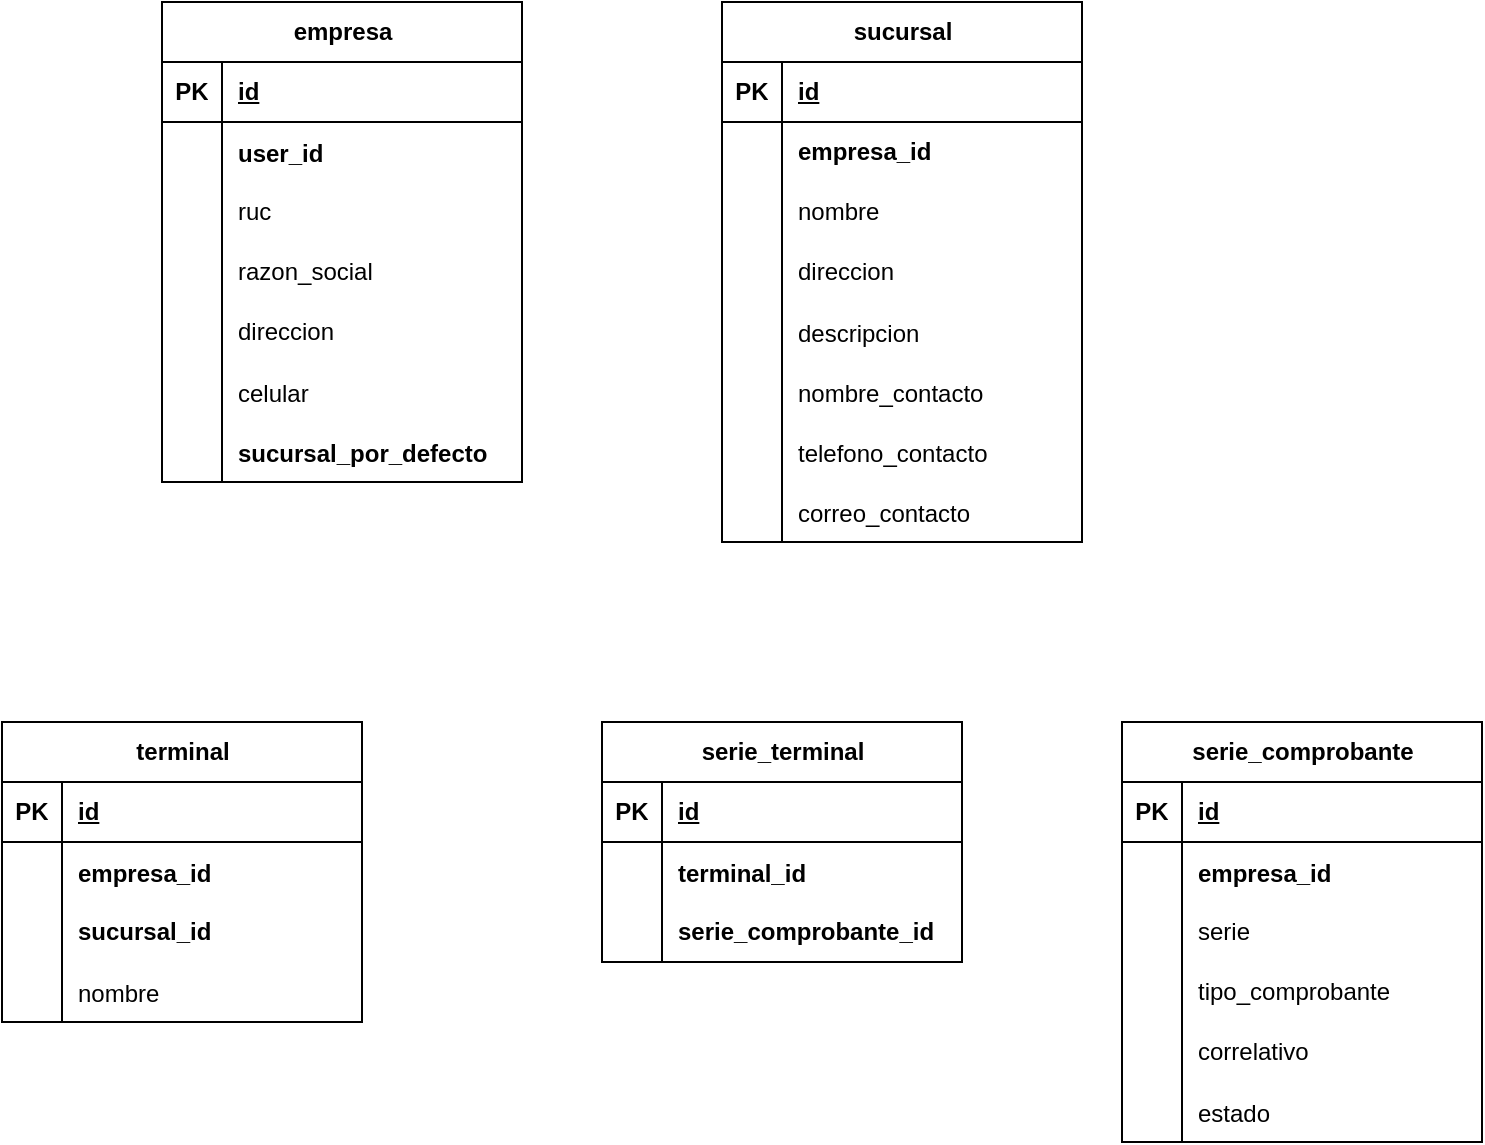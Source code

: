 <mxfile version="22.1.21" type="device" pages="5">
  <diagram id="WbMBUD2D0M6Cei4MU8mc" name="CONFIGURACIONES">
    <mxGraphModel dx="-18" dy="481" grid="1" gridSize="10" guides="1" tooltips="1" connect="1" arrows="1" fold="1" page="1" pageScale="1" pageWidth="850" pageHeight="1100" math="0" shadow="0">
      <root>
        <mxCell id="0" />
        <mxCell id="1" parent="0" />
        <mxCell id="q8rjUicWTsWPOKM5rnYY-1" value="empresa" style="shape=table;startSize=30;container=1;collapsible=1;childLayout=tableLayout;fixedRows=1;rowLines=0;fontStyle=1;align=center;resizeLast=1;html=1;" vertex="1" parent="1">
          <mxGeometry x="1000" y="40" width="180" height="240" as="geometry" />
        </mxCell>
        <mxCell id="q8rjUicWTsWPOKM5rnYY-2" value="" style="shape=tableRow;horizontal=0;startSize=0;swimlaneHead=0;swimlaneBody=0;fillColor=none;collapsible=0;dropTarget=0;points=[[0,0.5],[1,0.5]];portConstraint=eastwest;top=0;left=0;right=0;bottom=1;" vertex="1" parent="q8rjUicWTsWPOKM5rnYY-1">
          <mxGeometry y="30" width="180" height="30" as="geometry" />
        </mxCell>
        <mxCell id="q8rjUicWTsWPOKM5rnYY-3" value="PK" style="shape=partialRectangle;connectable=0;fillColor=none;top=0;left=0;bottom=0;right=0;fontStyle=1;overflow=hidden;whiteSpace=wrap;html=1;" vertex="1" parent="q8rjUicWTsWPOKM5rnYY-2">
          <mxGeometry width="30" height="30" as="geometry">
            <mxRectangle width="30" height="30" as="alternateBounds" />
          </mxGeometry>
        </mxCell>
        <mxCell id="q8rjUicWTsWPOKM5rnYY-4" value="id" style="shape=partialRectangle;connectable=0;fillColor=none;top=0;left=0;bottom=0;right=0;align=left;spacingLeft=6;fontStyle=5;overflow=hidden;whiteSpace=wrap;html=1;" vertex="1" parent="q8rjUicWTsWPOKM5rnYY-2">
          <mxGeometry x="30" width="150" height="30" as="geometry">
            <mxRectangle width="150" height="30" as="alternateBounds" />
          </mxGeometry>
        </mxCell>
        <mxCell id="Su7OWQSRpdsbkcsw8a-d-1" value="" style="shape=tableRow;horizontal=0;startSize=0;swimlaneHead=0;swimlaneBody=0;fillColor=none;collapsible=0;dropTarget=0;points=[[0,0.5],[1,0.5]];portConstraint=eastwest;top=0;left=0;right=0;bottom=0;" vertex="1" parent="q8rjUicWTsWPOKM5rnYY-1">
          <mxGeometry y="60" width="180" height="30" as="geometry" />
        </mxCell>
        <mxCell id="Su7OWQSRpdsbkcsw8a-d-2" value="" style="shape=partialRectangle;connectable=0;fillColor=none;top=0;left=0;bottom=0;right=0;editable=1;overflow=hidden;" vertex="1" parent="Su7OWQSRpdsbkcsw8a-d-1">
          <mxGeometry width="30" height="30" as="geometry">
            <mxRectangle width="30" height="30" as="alternateBounds" />
          </mxGeometry>
        </mxCell>
        <mxCell id="Su7OWQSRpdsbkcsw8a-d-3" value="user_id" style="shape=partialRectangle;connectable=0;fillColor=none;top=0;left=0;bottom=0;right=0;align=left;spacingLeft=6;overflow=hidden;fontStyle=1" vertex="1" parent="Su7OWQSRpdsbkcsw8a-d-1">
          <mxGeometry x="30" width="150" height="30" as="geometry">
            <mxRectangle width="150" height="30" as="alternateBounds" />
          </mxGeometry>
        </mxCell>
        <mxCell id="q8rjUicWTsWPOKM5rnYY-5" value="" style="shape=tableRow;horizontal=0;startSize=0;swimlaneHead=0;swimlaneBody=0;fillColor=none;collapsible=0;dropTarget=0;points=[[0,0.5],[1,0.5]];portConstraint=eastwest;top=0;left=0;right=0;bottom=0;" vertex="1" parent="q8rjUicWTsWPOKM5rnYY-1">
          <mxGeometry y="90" width="180" height="30" as="geometry" />
        </mxCell>
        <mxCell id="q8rjUicWTsWPOKM5rnYY-6" value="" style="shape=partialRectangle;connectable=0;fillColor=none;top=0;left=0;bottom=0;right=0;editable=1;overflow=hidden;whiteSpace=wrap;html=1;" vertex="1" parent="q8rjUicWTsWPOKM5rnYY-5">
          <mxGeometry width="30" height="30" as="geometry">
            <mxRectangle width="30" height="30" as="alternateBounds" />
          </mxGeometry>
        </mxCell>
        <mxCell id="q8rjUicWTsWPOKM5rnYY-7" value="ruc" style="shape=partialRectangle;connectable=0;fillColor=none;top=0;left=0;bottom=0;right=0;align=left;spacingLeft=6;overflow=hidden;whiteSpace=wrap;html=1;" vertex="1" parent="q8rjUicWTsWPOKM5rnYY-5">
          <mxGeometry x="30" width="150" height="30" as="geometry">
            <mxRectangle width="150" height="30" as="alternateBounds" />
          </mxGeometry>
        </mxCell>
        <mxCell id="q8rjUicWTsWPOKM5rnYY-8" value="" style="shape=tableRow;horizontal=0;startSize=0;swimlaneHead=0;swimlaneBody=0;fillColor=none;collapsible=0;dropTarget=0;points=[[0,0.5],[1,0.5]];portConstraint=eastwest;top=0;left=0;right=0;bottom=0;" vertex="1" parent="q8rjUicWTsWPOKM5rnYY-1">
          <mxGeometry y="120" width="180" height="30" as="geometry" />
        </mxCell>
        <mxCell id="q8rjUicWTsWPOKM5rnYY-9" value="" style="shape=partialRectangle;connectable=0;fillColor=none;top=0;left=0;bottom=0;right=0;editable=1;overflow=hidden;whiteSpace=wrap;html=1;" vertex="1" parent="q8rjUicWTsWPOKM5rnYY-8">
          <mxGeometry width="30" height="30" as="geometry">
            <mxRectangle width="30" height="30" as="alternateBounds" />
          </mxGeometry>
        </mxCell>
        <mxCell id="q8rjUicWTsWPOKM5rnYY-10" value="razon_social" style="shape=partialRectangle;connectable=0;fillColor=none;top=0;left=0;bottom=0;right=0;align=left;spacingLeft=6;overflow=hidden;whiteSpace=wrap;html=1;" vertex="1" parent="q8rjUicWTsWPOKM5rnYY-8">
          <mxGeometry x="30" width="150" height="30" as="geometry">
            <mxRectangle width="150" height="30" as="alternateBounds" />
          </mxGeometry>
        </mxCell>
        <mxCell id="q8rjUicWTsWPOKM5rnYY-11" value="" style="shape=tableRow;horizontal=0;startSize=0;swimlaneHead=0;swimlaneBody=0;fillColor=none;collapsible=0;dropTarget=0;points=[[0,0.5],[1,0.5]];portConstraint=eastwest;top=0;left=0;right=0;bottom=0;" vertex="1" parent="q8rjUicWTsWPOKM5rnYY-1">
          <mxGeometry y="150" width="180" height="30" as="geometry" />
        </mxCell>
        <mxCell id="q8rjUicWTsWPOKM5rnYY-12" value="" style="shape=partialRectangle;connectable=0;fillColor=none;top=0;left=0;bottom=0;right=0;editable=1;overflow=hidden;whiteSpace=wrap;html=1;" vertex="1" parent="q8rjUicWTsWPOKM5rnYY-11">
          <mxGeometry width="30" height="30" as="geometry">
            <mxRectangle width="30" height="30" as="alternateBounds" />
          </mxGeometry>
        </mxCell>
        <mxCell id="q8rjUicWTsWPOKM5rnYY-13" value="direccion" style="shape=partialRectangle;connectable=0;fillColor=none;top=0;left=0;bottom=0;right=0;align=left;spacingLeft=6;overflow=hidden;whiteSpace=wrap;html=1;" vertex="1" parent="q8rjUicWTsWPOKM5rnYY-11">
          <mxGeometry x="30" width="150" height="30" as="geometry">
            <mxRectangle width="150" height="30" as="alternateBounds" />
          </mxGeometry>
        </mxCell>
        <mxCell id="q8rjUicWTsWPOKM5rnYY-14" value="" style="shape=tableRow;horizontal=0;startSize=0;swimlaneHead=0;swimlaneBody=0;fillColor=none;collapsible=0;dropTarget=0;points=[[0,0.5],[1,0.5]];portConstraint=eastwest;top=0;left=0;right=0;bottom=0;" vertex="1" parent="q8rjUicWTsWPOKM5rnYY-1">
          <mxGeometry y="180" width="180" height="30" as="geometry" />
        </mxCell>
        <mxCell id="q8rjUicWTsWPOKM5rnYY-15" value="" style="shape=partialRectangle;connectable=0;fillColor=none;top=0;left=0;bottom=0;right=0;editable=1;overflow=hidden;" vertex="1" parent="q8rjUicWTsWPOKM5rnYY-14">
          <mxGeometry width="30" height="30" as="geometry">
            <mxRectangle width="30" height="30" as="alternateBounds" />
          </mxGeometry>
        </mxCell>
        <mxCell id="q8rjUicWTsWPOKM5rnYY-16" value="celular" style="shape=partialRectangle;connectable=0;fillColor=none;top=0;left=0;bottom=0;right=0;align=left;spacingLeft=6;overflow=hidden;" vertex="1" parent="q8rjUicWTsWPOKM5rnYY-14">
          <mxGeometry x="30" width="150" height="30" as="geometry">
            <mxRectangle width="150" height="30" as="alternateBounds" />
          </mxGeometry>
        </mxCell>
        <mxCell id="q8rjUicWTsWPOKM5rnYY-17" value="" style="shape=tableRow;horizontal=0;startSize=0;swimlaneHead=0;swimlaneBody=0;fillColor=none;collapsible=0;dropTarget=0;points=[[0,0.5],[1,0.5]];portConstraint=eastwest;top=0;left=0;right=0;bottom=0;" vertex="1" parent="q8rjUicWTsWPOKM5rnYY-1">
          <mxGeometry y="210" width="180" height="30" as="geometry" />
        </mxCell>
        <mxCell id="q8rjUicWTsWPOKM5rnYY-18" value="" style="shape=partialRectangle;connectable=0;fillColor=none;top=0;left=0;bottom=0;right=0;editable=1;overflow=hidden;" vertex="1" parent="q8rjUicWTsWPOKM5rnYY-17">
          <mxGeometry width="30" height="30" as="geometry">
            <mxRectangle width="30" height="30" as="alternateBounds" />
          </mxGeometry>
        </mxCell>
        <mxCell id="q8rjUicWTsWPOKM5rnYY-19" value="sucursal_por_defecto" style="shape=partialRectangle;connectable=0;fillColor=none;top=0;left=0;bottom=0;right=0;align=left;spacingLeft=6;overflow=hidden;fontStyle=1" vertex="1" parent="q8rjUicWTsWPOKM5rnYY-17">
          <mxGeometry x="30" width="150" height="30" as="geometry">
            <mxRectangle width="150" height="30" as="alternateBounds" />
          </mxGeometry>
        </mxCell>
        <mxCell id="q8rjUicWTsWPOKM5rnYY-36" value="sucursal" style="shape=table;startSize=30;container=1;collapsible=1;childLayout=tableLayout;fixedRows=1;rowLines=0;fontStyle=1;align=center;resizeLast=1;html=1;" vertex="1" parent="1">
          <mxGeometry x="1280" y="40" width="180" height="270" as="geometry" />
        </mxCell>
        <mxCell id="q8rjUicWTsWPOKM5rnYY-37" value="" style="shape=tableRow;horizontal=0;startSize=0;swimlaneHead=0;swimlaneBody=0;fillColor=none;collapsible=0;dropTarget=0;points=[[0,0.5],[1,0.5]];portConstraint=eastwest;top=0;left=0;right=0;bottom=1;" vertex="1" parent="q8rjUicWTsWPOKM5rnYY-36">
          <mxGeometry y="30" width="180" height="30" as="geometry" />
        </mxCell>
        <mxCell id="q8rjUicWTsWPOKM5rnYY-38" value="PK" style="shape=partialRectangle;connectable=0;fillColor=none;top=0;left=0;bottom=0;right=0;fontStyle=1;overflow=hidden;whiteSpace=wrap;html=1;" vertex="1" parent="q8rjUicWTsWPOKM5rnYY-37">
          <mxGeometry width="30" height="30" as="geometry">
            <mxRectangle width="30" height="30" as="alternateBounds" />
          </mxGeometry>
        </mxCell>
        <mxCell id="q8rjUicWTsWPOKM5rnYY-39" value="id" style="shape=partialRectangle;connectable=0;fillColor=none;top=0;left=0;bottom=0;right=0;align=left;spacingLeft=6;fontStyle=5;overflow=hidden;whiteSpace=wrap;html=1;" vertex="1" parent="q8rjUicWTsWPOKM5rnYY-37">
          <mxGeometry x="30" width="150" height="30" as="geometry">
            <mxRectangle width="150" height="30" as="alternateBounds" />
          </mxGeometry>
        </mxCell>
        <mxCell id="q8rjUicWTsWPOKM5rnYY-40" value="" style="shape=tableRow;horizontal=0;startSize=0;swimlaneHead=0;swimlaneBody=0;fillColor=none;collapsible=0;dropTarget=0;points=[[0,0.5],[1,0.5]];portConstraint=eastwest;top=0;left=0;right=0;bottom=0;" vertex="1" parent="q8rjUicWTsWPOKM5rnYY-36">
          <mxGeometry y="60" width="180" height="30" as="geometry" />
        </mxCell>
        <mxCell id="q8rjUicWTsWPOKM5rnYY-41" value="" style="shape=partialRectangle;connectable=0;fillColor=none;top=0;left=0;bottom=0;right=0;editable=1;overflow=hidden;whiteSpace=wrap;html=1;" vertex="1" parent="q8rjUicWTsWPOKM5rnYY-40">
          <mxGeometry width="30" height="30" as="geometry">
            <mxRectangle width="30" height="30" as="alternateBounds" />
          </mxGeometry>
        </mxCell>
        <mxCell id="q8rjUicWTsWPOKM5rnYY-42" value="empresa_id" style="shape=partialRectangle;connectable=0;fillColor=none;top=0;left=0;bottom=0;right=0;align=left;spacingLeft=6;overflow=hidden;whiteSpace=wrap;html=1;fontStyle=1" vertex="1" parent="q8rjUicWTsWPOKM5rnYY-40">
          <mxGeometry x="30" width="150" height="30" as="geometry">
            <mxRectangle width="150" height="30" as="alternateBounds" />
          </mxGeometry>
        </mxCell>
        <mxCell id="q8rjUicWTsWPOKM5rnYY-43" value="" style="shape=tableRow;horizontal=0;startSize=0;swimlaneHead=0;swimlaneBody=0;fillColor=none;collapsible=0;dropTarget=0;points=[[0,0.5],[1,0.5]];portConstraint=eastwest;top=0;left=0;right=0;bottom=0;" vertex="1" parent="q8rjUicWTsWPOKM5rnYY-36">
          <mxGeometry y="90" width="180" height="30" as="geometry" />
        </mxCell>
        <mxCell id="q8rjUicWTsWPOKM5rnYY-44" value="" style="shape=partialRectangle;connectable=0;fillColor=none;top=0;left=0;bottom=0;right=0;editable=1;overflow=hidden;whiteSpace=wrap;html=1;" vertex="1" parent="q8rjUicWTsWPOKM5rnYY-43">
          <mxGeometry width="30" height="30" as="geometry">
            <mxRectangle width="30" height="30" as="alternateBounds" />
          </mxGeometry>
        </mxCell>
        <mxCell id="q8rjUicWTsWPOKM5rnYY-45" value="nombre" style="shape=partialRectangle;connectable=0;fillColor=none;top=0;left=0;bottom=0;right=0;align=left;spacingLeft=6;overflow=hidden;whiteSpace=wrap;html=1;" vertex="1" parent="q8rjUicWTsWPOKM5rnYY-43">
          <mxGeometry x="30" width="150" height="30" as="geometry">
            <mxRectangle width="150" height="30" as="alternateBounds" />
          </mxGeometry>
        </mxCell>
        <mxCell id="q8rjUicWTsWPOKM5rnYY-46" value="" style="shape=tableRow;horizontal=0;startSize=0;swimlaneHead=0;swimlaneBody=0;fillColor=none;collapsible=0;dropTarget=0;points=[[0,0.5],[1,0.5]];portConstraint=eastwest;top=0;left=0;right=0;bottom=0;" vertex="1" parent="q8rjUicWTsWPOKM5rnYY-36">
          <mxGeometry y="120" width="180" height="30" as="geometry" />
        </mxCell>
        <mxCell id="q8rjUicWTsWPOKM5rnYY-47" value="" style="shape=partialRectangle;connectable=0;fillColor=none;top=0;left=0;bottom=0;right=0;editable=1;overflow=hidden;whiteSpace=wrap;html=1;" vertex="1" parent="q8rjUicWTsWPOKM5rnYY-46">
          <mxGeometry width="30" height="30" as="geometry">
            <mxRectangle width="30" height="30" as="alternateBounds" />
          </mxGeometry>
        </mxCell>
        <mxCell id="q8rjUicWTsWPOKM5rnYY-48" value="direccion" style="shape=partialRectangle;connectable=0;fillColor=none;top=0;left=0;bottom=0;right=0;align=left;spacingLeft=6;overflow=hidden;whiteSpace=wrap;html=1;" vertex="1" parent="q8rjUicWTsWPOKM5rnYY-46">
          <mxGeometry x="30" width="150" height="30" as="geometry">
            <mxRectangle width="150" height="30" as="alternateBounds" />
          </mxGeometry>
        </mxCell>
        <mxCell id="q8rjUicWTsWPOKM5rnYY-49" value="" style="shape=tableRow;horizontal=0;startSize=0;swimlaneHead=0;swimlaneBody=0;fillColor=none;collapsible=0;dropTarget=0;points=[[0,0.5],[1,0.5]];portConstraint=eastwest;top=0;left=0;right=0;bottom=0;" vertex="1" parent="q8rjUicWTsWPOKM5rnYY-36">
          <mxGeometry y="150" width="180" height="30" as="geometry" />
        </mxCell>
        <mxCell id="q8rjUicWTsWPOKM5rnYY-50" value="" style="shape=partialRectangle;connectable=0;fillColor=none;top=0;left=0;bottom=0;right=0;editable=1;overflow=hidden;" vertex="1" parent="q8rjUicWTsWPOKM5rnYY-49">
          <mxGeometry width="30" height="30" as="geometry">
            <mxRectangle width="30" height="30" as="alternateBounds" />
          </mxGeometry>
        </mxCell>
        <mxCell id="q8rjUicWTsWPOKM5rnYY-51" value="descripcion" style="shape=partialRectangle;connectable=0;fillColor=none;top=0;left=0;bottom=0;right=0;align=left;spacingLeft=6;overflow=hidden;" vertex="1" parent="q8rjUicWTsWPOKM5rnYY-49">
          <mxGeometry x="30" width="150" height="30" as="geometry">
            <mxRectangle width="150" height="30" as="alternateBounds" />
          </mxGeometry>
        </mxCell>
        <mxCell id="q8rjUicWTsWPOKM5rnYY-52" value="" style="shape=tableRow;horizontal=0;startSize=0;swimlaneHead=0;swimlaneBody=0;fillColor=none;collapsible=0;dropTarget=0;points=[[0,0.5],[1,0.5]];portConstraint=eastwest;top=0;left=0;right=0;bottom=0;" vertex="1" parent="q8rjUicWTsWPOKM5rnYY-36">
          <mxGeometry y="180" width="180" height="30" as="geometry" />
        </mxCell>
        <mxCell id="q8rjUicWTsWPOKM5rnYY-53" value="" style="shape=partialRectangle;connectable=0;fillColor=none;top=0;left=0;bottom=0;right=0;editable=1;overflow=hidden;" vertex="1" parent="q8rjUicWTsWPOKM5rnYY-52">
          <mxGeometry width="30" height="30" as="geometry">
            <mxRectangle width="30" height="30" as="alternateBounds" />
          </mxGeometry>
        </mxCell>
        <mxCell id="q8rjUicWTsWPOKM5rnYY-54" value="nombre_contacto" style="shape=partialRectangle;connectable=0;fillColor=none;top=0;left=0;bottom=0;right=0;align=left;spacingLeft=6;overflow=hidden;" vertex="1" parent="q8rjUicWTsWPOKM5rnYY-52">
          <mxGeometry x="30" width="150" height="30" as="geometry">
            <mxRectangle width="150" height="30" as="alternateBounds" />
          </mxGeometry>
        </mxCell>
        <mxCell id="q8rjUicWTsWPOKM5rnYY-55" value="" style="shape=tableRow;horizontal=0;startSize=0;swimlaneHead=0;swimlaneBody=0;fillColor=none;collapsible=0;dropTarget=0;points=[[0,0.5],[1,0.5]];portConstraint=eastwest;top=0;left=0;right=0;bottom=0;" vertex="1" parent="q8rjUicWTsWPOKM5rnYY-36">
          <mxGeometry y="210" width="180" height="30" as="geometry" />
        </mxCell>
        <mxCell id="q8rjUicWTsWPOKM5rnYY-56" value="" style="shape=partialRectangle;connectable=0;fillColor=none;top=0;left=0;bottom=0;right=0;editable=1;overflow=hidden;" vertex="1" parent="q8rjUicWTsWPOKM5rnYY-55">
          <mxGeometry width="30" height="30" as="geometry">
            <mxRectangle width="30" height="30" as="alternateBounds" />
          </mxGeometry>
        </mxCell>
        <mxCell id="q8rjUicWTsWPOKM5rnYY-57" value="telefono_contacto" style="shape=partialRectangle;connectable=0;fillColor=none;top=0;left=0;bottom=0;right=0;align=left;spacingLeft=6;overflow=hidden;" vertex="1" parent="q8rjUicWTsWPOKM5rnYY-55">
          <mxGeometry x="30" width="150" height="30" as="geometry">
            <mxRectangle width="150" height="30" as="alternateBounds" />
          </mxGeometry>
        </mxCell>
        <mxCell id="q8rjUicWTsWPOKM5rnYY-58" value="" style="shape=tableRow;horizontal=0;startSize=0;swimlaneHead=0;swimlaneBody=0;fillColor=none;collapsible=0;dropTarget=0;points=[[0,0.5],[1,0.5]];portConstraint=eastwest;top=0;left=0;right=0;bottom=0;" vertex="1" parent="q8rjUicWTsWPOKM5rnYY-36">
          <mxGeometry y="240" width="180" height="30" as="geometry" />
        </mxCell>
        <mxCell id="q8rjUicWTsWPOKM5rnYY-59" value="" style="shape=partialRectangle;connectable=0;fillColor=none;top=0;left=0;bottom=0;right=0;editable=1;overflow=hidden;" vertex="1" parent="q8rjUicWTsWPOKM5rnYY-58">
          <mxGeometry width="30" height="30" as="geometry">
            <mxRectangle width="30" height="30" as="alternateBounds" />
          </mxGeometry>
        </mxCell>
        <mxCell id="q8rjUicWTsWPOKM5rnYY-60" value="correo_contacto" style="shape=partialRectangle;connectable=0;fillColor=none;top=0;left=0;bottom=0;right=0;align=left;spacingLeft=6;overflow=hidden;" vertex="1" parent="q8rjUicWTsWPOKM5rnYY-58">
          <mxGeometry x="30" width="150" height="30" as="geometry">
            <mxRectangle width="150" height="30" as="alternateBounds" />
          </mxGeometry>
        </mxCell>
        <mxCell id="TlC57mQ8uTYzQewbHMXP-1" value="serie_comprobante" style="shape=table;startSize=30;container=1;collapsible=1;childLayout=tableLayout;fixedRows=1;rowLines=0;fontStyle=1;align=center;resizeLast=1;html=1;" vertex="1" parent="1">
          <mxGeometry x="1480" y="400" width="180" height="210" as="geometry" />
        </mxCell>
        <mxCell id="TlC57mQ8uTYzQewbHMXP-2" value="" style="shape=tableRow;horizontal=0;startSize=0;swimlaneHead=0;swimlaneBody=0;fillColor=none;collapsible=0;dropTarget=0;points=[[0,0.5],[1,0.5]];portConstraint=eastwest;top=0;left=0;right=0;bottom=1;" vertex="1" parent="TlC57mQ8uTYzQewbHMXP-1">
          <mxGeometry y="30" width="180" height="30" as="geometry" />
        </mxCell>
        <mxCell id="TlC57mQ8uTYzQewbHMXP-3" value="PK" style="shape=partialRectangle;connectable=0;fillColor=none;top=0;left=0;bottom=0;right=0;fontStyle=1;overflow=hidden;whiteSpace=wrap;html=1;" vertex="1" parent="TlC57mQ8uTYzQewbHMXP-2">
          <mxGeometry width="30" height="30" as="geometry">
            <mxRectangle width="30" height="30" as="alternateBounds" />
          </mxGeometry>
        </mxCell>
        <mxCell id="TlC57mQ8uTYzQewbHMXP-4" value="id" style="shape=partialRectangle;connectable=0;fillColor=none;top=0;left=0;bottom=0;right=0;align=left;spacingLeft=6;fontStyle=5;overflow=hidden;whiteSpace=wrap;html=1;" vertex="1" parent="TlC57mQ8uTYzQewbHMXP-2">
          <mxGeometry x="30" width="150" height="30" as="geometry">
            <mxRectangle width="150" height="30" as="alternateBounds" />
          </mxGeometry>
        </mxCell>
        <mxCell id="TlC57mQ8uTYzQewbHMXP-5" value="" style="shape=tableRow;horizontal=0;startSize=0;swimlaneHead=0;swimlaneBody=0;fillColor=none;collapsible=0;dropTarget=0;points=[[0,0.5],[1,0.5]];portConstraint=eastwest;top=0;left=0;right=0;bottom=0;" vertex="1" parent="TlC57mQ8uTYzQewbHMXP-1">
          <mxGeometry y="60" width="180" height="30" as="geometry" />
        </mxCell>
        <mxCell id="TlC57mQ8uTYzQewbHMXP-6" value="" style="shape=partialRectangle;connectable=0;fillColor=none;top=0;left=0;bottom=0;right=0;editable=1;overflow=hidden;" vertex="1" parent="TlC57mQ8uTYzQewbHMXP-5">
          <mxGeometry width="30" height="30" as="geometry">
            <mxRectangle width="30" height="30" as="alternateBounds" />
          </mxGeometry>
        </mxCell>
        <mxCell id="TlC57mQ8uTYzQewbHMXP-7" value="empresa_id" style="shape=partialRectangle;connectable=0;fillColor=none;top=0;left=0;bottom=0;right=0;align=left;spacingLeft=6;overflow=hidden;fontStyle=1" vertex="1" parent="TlC57mQ8uTYzQewbHMXP-5">
          <mxGeometry x="30" width="150" height="30" as="geometry">
            <mxRectangle width="150" height="30" as="alternateBounds" />
          </mxGeometry>
        </mxCell>
        <mxCell id="TlC57mQ8uTYzQewbHMXP-8" value="" style="shape=tableRow;horizontal=0;startSize=0;swimlaneHead=0;swimlaneBody=0;fillColor=none;collapsible=0;dropTarget=0;points=[[0,0.5],[1,0.5]];portConstraint=eastwest;top=0;left=0;right=0;bottom=0;" vertex="1" parent="TlC57mQ8uTYzQewbHMXP-1">
          <mxGeometry y="90" width="180" height="30" as="geometry" />
        </mxCell>
        <mxCell id="TlC57mQ8uTYzQewbHMXP-9" value="" style="shape=partialRectangle;connectable=0;fillColor=none;top=0;left=0;bottom=0;right=0;editable=1;overflow=hidden;whiteSpace=wrap;html=1;" vertex="1" parent="TlC57mQ8uTYzQewbHMXP-8">
          <mxGeometry width="30" height="30" as="geometry">
            <mxRectangle width="30" height="30" as="alternateBounds" />
          </mxGeometry>
        </mxCell>
        <mxCell id="TlC57mQ8uTYzQewbHMXP-10" value="serie" style="shape=partialRectangle;connectable=0;fillColor=none;top=0;left=0;bottom=0;right=0;align=left;spacingLeft=6;overflow=hidden;whiteSpace=wrap;html=1;" vertex="1" parent="TlC57mQ8uTYzQewbHMXP-8">
          <mxGeometry x="30" width="150" height="30" as="geometry">
            <mxRectangle width="150" height="30" as="alternateBounds" />
          </mxGeometry>
        </mxCell>
        <mxCell id="TlC57mQ8uTYzQewbHMXP-11" value="" style="shape=tableRow;horizontal=0;startSize=0;swimlaneHead=0;swimlaneBody=0;fillColor=none;collapsible=0;dropTarget=0;points=[[0,0.5],[1,0.5]];portConstraint=eastwest;top=0;left=0;right=0;bottom=0;" vertex="1" parent="TlC57mQ8uTYzQewbHMXP-1">
          <mxGeometry y="120" width="180" height="30" as="geometry" />
        </mxCell>
        <mxCell id="TlC57mQ8uTYzQewbHMXP-12" value="" style="shape=partialRectangle;connectable=0;fillColor=none;top=0;left=0;bottom=0;right=0;editable=1;overflow=hidden;whiteSpace=wrap;html=1;" vertex="1" parent="TlC57mQ8uTYzQewbHMXP-11">
          <mxGeometry width="30" height="30" as="geometry">
            <mxRectangle width="30" height="30" as="alternateBounds" />
          </mxGeometry>
        </mxCell>
        <mxCell id="TlC57mQ8uTYzQewbHMXP-13" value="tipo_comprobante" style="shape=partialRectangle;connectable=0;fillColor=none;top=0;left=0;bottom=0;right=0;align=left;spacingLeft=6;overflow=hidden;whiteSpace=wrap;html=1;" vertex="1" parent="TlC57mQ8uTYzQewbHMXP-11">
          <mxGeometry x="30" width="150" height="30" as="geometry">
            <mxRectangle width="150" height="30" as="alternateBounds" />
          </mxGeometry>
        </mxCell>
        <mxCell id="TlC57mQ8uTYzQewbHMXP-14" value="" style="shape=tableRow;horizontal=0;startSize=0;swimlaneHead=0;swimlaneBody=0;fillColor=none;collapsible=0;dropTarget=0;points=[[0,0.5],[1,0.5]];portConstraint=eastwest;top=0;left=0;right=0;bottom=0;" vertex="1" parent="TlC57mQ8uTYzQewbHMXP-1">
          <mxGeometry y="150" width="180" height="30" as="geometry" />
        </mxCell>
        <mxCell id="TlC57mQ8uTYzQewbHMXP-15" value="" style="shape=partialRectangle;connectable=0;fillColor=none;top=0;left=0;bottom=0;right=0;editable=1;overflow=hidden;whiteSpace=wrap;html=1;" vertex="1" parent="TlC57mQ8uTYzQewbHMXP-14">
          <mxGeometry width="30" height="30" as="geometry">
            <mxRectangle width="30" height="30" as="alternateBounds" />
          </mxGeometry>
        </mxCell>
        <mxCell id="TlC57mQ8uTYzQewbHMXP-16" value="correlativo" style="shape=partialRectangle;connectable=0;fillColor=none;top=0;left=0;bottom=0;right=0;align=left;spacingLeft=6;overflow=hidden;whiteSpace=wrap;html=1;" vertex="1" parent="TlC57mQ8uTYzQewbHMXP-14">
          <mxGeometry x="30" width="150" height="30" as="geometry">
            <mxRectangle width="150" height="30" as="alternateBounds" />
          </mxGeometry>
        </mxCell>
        <mxCell id="TlC57mQ8uTYzQewbHMXP-17" value="" style="shape=tableRow;horizontal=0;startSize=0;swimlaneHead=0;swimlaneBody=0;fillColor=none;collapsible=0;dropTarget=0;points=[[0,0.5],[1,0.5]];portConstraint=eastwest;top=0;left=0;right=0;bottom=0;" vertex="1" parent="TlC57mQ8uTYzQewbHMXP-1">
          <mxGeometry y="180" width="180" height="30" as="geometry" />
        </mxCell>
        <mxCell id="TlC57mQ8uTYzQewbHMXP-18" value="" style="shape=partialRectangle;connectable=0;fillColor=none;top=0;left=0;bottom=0;right=0;editable=1;overflow=hidden;" vertex="1" parent="TlC57mQ8uTYzQewbHMXP-17">
          <mxGeometry width="30" height="30" as="geometry">
            <mxRectangle width="30" height="30" as="alternateBounds" />
          </mxGeometry>
        </mxCell>
        <mxCell id="TlC57mQ8uTYzQewbHMXP-19" value="estado" style="shape=partialRectangle;connectable=0;fillColor=none;top=0;left=0;bottom=0;right=0;align=left;spacingLeft=6;overflow=hidden;" vertex="1" parent="TlC57mQ8uTYzQewbHMXP-17">
          <mxGeometry x="30" width="150" height="30" as="geometry">
            <mxRectangle width="150" height="30" as="alternateBounds" />
          </mxGeometry>
        </mxCell>
        <mxCell id="TlC57mQ8uTYzQewbHMXP-23" value="terminal" style="shape=table;startSize=30;container=1;collapsible=1;childLayout=tableLayout;fixedRows=1;rowLines=0;fontStyle=1;align=center;resizeLast=1;html=1;" vertex="1" parent="1">
          <mxGeometry x="920" y="400" width="180" height="150" as="geometry" />
        </mxCell>
        <mxCell id="TlC57mQ8uTYzQewbHMXP-24" value="" style="shape=tableRow;horizontal=0;startSize=0;swimlaneHead=0;swimlaneBody=0;fillColor=none;collapsible=0;dropTarget=0;points=[[0,0.5],[1,0.5]];portConstraint=eastwest;top=0;left=0;right=0;bottom=1;" vertex="1" parent="TlC57mQ8uTYzQewbHMXP-23">
          <mxGeometry y="30" width="180" height="30" as="geometry" />
        </mxCell>
        <mxCell id="TlC57mQ8uTYzQewbHMXP-25" value="PK" style="shape=partialRectangle;connectable=0;fillColor=none;top=0;left=0;bottom=0;right=0;fontStyle=1;overflow=hidden;whiteSpace=wrap;html=1;" vertex="1" parent="TlC57mQ8uTYzQewbHMXP-24">
          <mxGeometry width="30" height="30" as="geometry">
            <mxRectangle width="30" height="30" as="alternateBounds" />
          </mxGeometry>
        </mxCell>
        <mxCell id="TlC57mQ8uTYzQewbHMXP-26" value="id" style="shape=partialRectangle;connectable=0;fillColor=none;top=0;left=0;bottom=0;right=0;align=left;spacingLeft=6;fontStyle=5;overflow=hidden;whiteSpace=wrap;html=1;" vertex="1" parent="TlC57mQ8uTYzQewbHMXP-24">
          <mxGeometry x="30" width="150" height="30" as="geometry">
            <mxRectangle width="150" height="30" as="alternateBounds" />
          </mxGeometry>
        </mxCell>
        <mxCell id="TlC57mQ8uTYzQewbHMXP-27" value="" style="shape=tableRow;horizontal=0;startSize=0;swimlaneHead=0;swimlaneBody=0;fillColor=none;collapsible=0;dropTarget=0;points=[[0,0.5],[1,0.5]];portConstraint=eastwest;top=0;left=0;right=0;bottom=0;" vertex="1" parent="TlC57mQ8uTYzQewbHMXP-23">
          <mxGeometry y="60" width="180" height="30" as="geometry" />
        </mxCell>
        <mxCell id="TlC57mQ8uTYzQewbHMXP-28" value="" style="shape=partialRectangle;connectable=0;fillColor=none;top=0;left=0;bottom=0;right=0;editable=1;overflow=hidden;" vertex="1" parent="TlC57mQ8uTYzQewbHMXP-27">
          <mxGeometry width="30" height="30" as="geometry">
            <mxRectangle width="30" height="30" as="alternateBounds" />
          </mxGeometry>
        </mxCell>
        <mxCell id="TlC57mQ8uTYzQewbHMXP-29" value="empresa_id" style="shape=partialRectangle;connectable=0;fillColor=none;top=0;left=0;bottom=0;right=0;align=left;spacingLeft=6;overflow=hidden;fontStyle=1" vertex="1" parent="TlC57mQ8uTYzQewbHMXP-27">
          <mxGeometry x="30" width="150" height="30" as="geometry">
            <mxRectangle width="150" height="30" as="alternateBounds" />
          </mxGeometry>
        </mxCell>
        <mxCell id="TlC57mQ8uTYzQewbHMXP-30" value="" style="shape=tableRow;horizontal=0;startSize=0;swimlaneHead=0;swimlaneBody=0;fillColor=none;collapsible=0;dropTarget=0;points=[[0,0.5],[1,0.5]];portConstraint=eastwest;top=0;left=0;right=0;bottom=0;" vertex="1" parent="TlC57mQ8uTYzQewbHMXP-23">
          <mxGeometry y="90" width="180" height="30" as="geometry" />
        </mxCell>
        <mxCell id="TlC57mQ8uTYzQewbHMXP-31" value="" style="shape=partialRectangle;connectable=0;fillColor=none;top=0;left=0;bottom=0;right=0;editable=1;overflow=hidden;whiteSpace=wrap;html=1;" vertex="1" parent="TlC57mQ8uTYzQewbHMXP-30">
          <mxGeometry width="30" height="30" as="geometry">
            <mxRectangle width="30" height="30" as="alternateBounds" />
          </mxGeometry>
        </mxCell>
        <mxCell id="TlC57mQ8uTYzQewbHMXP-32" value="sucursal_id" style="shape=partialRectangle;connectable=0;fillColor=none;top=0;left=0;bottom=0;right=0;align=left;spacingLeft=6;overflow=hidden;whiteSpace=wrap;html=1;fontStyle=1" vertex="1" parent="TlC57mQ8uTYzQewbHMXP-30">
          <mxGeometry x="30" width="150" height="30" as="geometry">
            <mxRectangle width="150" height="30" as="alternateBounds" />
          </mxGeometry>
        </mxCell>
        <mxCell id="TlC57mQ8uTYzQewbHMXP-42" value="" style="shape=tableRow;horizontal=0;startSize=0;swimlaneHead=0;swimlaneBody=0;fillColor=none;collapsible=0;dropTarget=0;points=[[0,0.5],[1,0.5]];portConstraint=eastwest;top=0;left=0;right=0;bottom=0;" vertex="1" parent="TlC57mQ8uTYzQewbHMXP-23">
          <mxGeometry y="120" width="180" height="30" as="geometry" />
        </mxCell>
        <mxCell id="TlC57mQ8uTYzQewbHMXP-43" value="" style="shape=partialRectangle;connectable=0;fillColor=none;top=0;left=0;bottom=0;right=0;editable=1;overflow=hidden;" vertex="1" parent="TlC57mQ8uTYzQewbHMXP-42">
          <mxGeometry width="30" height="30" as="geometry">
            <mxRectangle width="30" height="30" as="alternateBounds" />
          </mxGeometry>
        </mxCell>
        <mxCell id="TlC57mQ8uTYzQewbHMXP-44" value="nombre" style="shape=partialRectangle;connectable=0;fillColor=none;top=0;left=0;bottom=0;right=0;align=left;spacingLeft=6;overflow=hidden;" vertex="1" parent="TlC57mQ8uTYzQewbHMXP-42">
          <mxGeometry x="30" width="150" height="30" as="geometry">
            <mxRectangle width="150" height="30" as="alternateBounds" />
          </mxGeometry>
        </mxCell>
        <mxCell id="TlC57mQ8uTYzQewbHMXP-45" value="serie_terminal" style="shape=table;startSize=30;container=1;collapsible=1;childLayout=tableLayout;fixedRows=1;rowLines=0;fontStyle=1;align=center;resizeLast=1;html=1;" vertex="1" parent="1">
          <mxGeometry x="1220" y="400" width="180" height="120" as="geometry" />
        </mxCell>
        <mxCell id="TlC57mQ8uTYzQewbHMXP-46" value="" style="shape=tableRow;horizontal=0;startSize=0;swimlaneHead=0;swimlaneBody=0;fillColor=none;collapsible=0;dropTarget=0;points=[[0,0.5],[1,0.5]];portConstraint=eastwest;top=0;left=0;right=0;bottom=1;" vertex="1" parent="TlC57mQ8uTYzQewbHMXP-45">
          <mxGeometry y="30" width="180" height="30" as="geometry" />
        </mxCell>
        <mxCell id="TlC57mQ8uTYzQewbHMXP-47" value="PK" style="shape=partialRectangle;connectable=0;fillColor=none;top=0;left=0;bottom=0;right=0;fontStyle=1;overflow=hidden;whiteSpace=wrap;html=1;" vertex="1" parent="TlC57mQ8uTYzQewbHMXP-46">
          <mxGeometry width="30" height="30" as="geometry">
            <mxRectangle width="30" height="30" as="alternateBounds" />
          </mxGeometry>
        </mxCell>
        <mxCell id="TlC57mQ8uTYzQewbHMXP-48" value="id" style="shape=partialRectangle;connectable=0;fillColor=none;top=0;left=0;bottom=0;right=0;align=left;spacingLeft=6;fontStyle=5;overflow=hidden;whiteSpace=wrap;html=1;" vertex="1" parent="TlC57mQ8uTYzQewbHMXP-46">
          <mxGeometry x="30" width="150" height="30" as="geometry">
            <mxRectangle width="150" height="30" as="alternateBounds" />
          </mxGeometry>
        </mxCell>
        <mxCell id="TlC57mQ8uTYzQewbHMXP-49" value="" style="shape=tableRow;horizontal=0;startSize=0;swimlaneHead=0;swimlaneBody=0;fillColor=none;collapsible=0;dropTarget=0;points=[[0,0.5],[1,0.5]];portConstraint=eastwest;top=0;left=0;right=0;bottom=0;" vertex="1" parent="TlC57mQ8uTYzQewbHMXP-45">
          <mxGeometry y="60" width="180" height="30" as="geometry" />
        </mxCell>
        <mxCell id="TlC57mQ8uTYzQewbHMXP-50" value="" style="shape=partialRectangle;connectable=0;fillColor=none;top=0;left=0;bottom=0;right=0;editable=1;overflow=hidden;" vertex="1" parent="TlC57mQ8uTYzQewbHMXP-49">
          <mxGeometry width="30" height="30" as="geometry">
            <mxRectangle width="30" height="30" as="alternateBounds" />
          </mxGeometry>
        </mxCell>
        <mxCell id="TlC57mQ8uTYzQewbHMXP-51" value="terminal_id" style="shape=partialRectangle;connectable=0;fillColor=none;top=0;left=0;bottom=0;right=0;align=left;spacingLeft=6;overflow=hidden;fontStyle=1" vertex="1" parent="TlC57mQ8uTYzQewbHMXP-49">
          <mxGeometry x="30" width="150" height="30" as="geometry">
            <mxRectangle width="150" height="30" as="alternateBounds" />
          </mxGeometry>
        </mxCell>
        <mxCell id="TlC57mQ8uTYzQewbHMXP-52" value="" style="shape=tableRow;horizontal=0;startSize=0;swimlaneHead=0;swimlaneBody=0;fillColor=none;collapsible=0;dropTarget=0;points=[[0,0.5],[1,0.5]];portConstraint=eastwest;top=0;left=0;right=0;bottom=0;" vertex="1" parent="TlC57mQ8uTYzQewbHMXP-45">
          <mxGeometry y="90" width="180" height="30" as="geometry" />
        </mxCell>
        <mxCell id="TlC57mQ8uTYzQewbHMXP-53" value="" style="shape=partialRectangle;connectable=0;fillColor=none;top=0;left=0;bottom=0;right=0;editable=1;overflow=hidden;whiteSpace=wrap;html=1;" vertex="1" parent="TlC57mQ8uTYzQewbHMXP-52">
          <mxGeometry width="30" height="30" as="geometry">
            <mxRectangle width="30" height="30" as="alternateBounds" />
          </mxGeometry>
        </mxCell>
        <mxCell id="TlC57mQ8uTYzQewbHMXP-54" value="serie_comprobante_id" style="shape=partialRectangle;connectable=0;fillColor=none;top=0;left=0;bottom=0;right=0;align=left;spacingLeft=6;overflow=hidden;whiteSpace=wrap;html=1;fontStyle=1" vertex="1" parent="TlC57mQ8uTYzQewbHMXP-52">
          <mxGeometry x="30" width="150" height="30" as="geometry">
            <mxRectangle width="150" height="30" as="alternateBounds" />
          </mxGeometry>
        </mxCell>
      </root>
    </mxGraphModel>
  </diagram>
  <diagram name="INVENTARIOS" id="efa7a0a1-bf9b-a30e-e6df-94a7791c09e9">
    <mxGraphModel dx="2080" dy="1203" grid="1" gridSize="10" guides="1" tooltips="1" connect="1" arrows="1" fold="1" page="1" pageScale="1" pageWidth="826" pageHeight="1169" background="none" math="0" shadow="0">
      <root>
        <mxCell id="0" />
        <mxCell id="1" parent="0" />
        <mxCell id="ktLZ4RGtaTL9bLarAwn4-114" value="categoria" style="shape=table;startSize=30;container=1;collapsible=1;childLayout=tableLayout;fixedRows=1;rowLines=0;fontStyle=1;align=center;resizeLast=1;html=1;" parent="1" vertex="1">
          <mxGeometry x="160" y="80" width="180" height="120" as="geometry" />
        </mxCell>
        <mxCell id="ktLZ4RGtaTL9bLarAwn4-115" value="" style="shape=tableRow;horizontal=0;startSize=0;swimlaneHead=0;swimlaneBody=0;fillColor=none;collapsible=0;dropTarget=0;points=[[0,0.5],[1,0.5]];portConstraint=eastwest;top=0;left=0;right=0;bottom=1;" parent="ktLZ4RGtaTL9bLarAwn4-114" vertex="1">
          <mxGeometry y="30" width="180" height="30" as="geometry" />
        </mxCell>
        <mxCell id="ktLZ4RGtaTL9bLarAwn4-116" value="PK" style="shape=partialRectangle;connectable=0;fillColor=none;top=0;left=0;bottom=0;right=0;fontStyle=1;overflow=hidden;whiteSpace=wrap;html=1;" parent="ktLZ4RGtaTL9bLarAwn4-115" vertex="1">
          <mxGeometry width="30" height="30" as="geometry">
            <mxRectangle width="30" height="30" as="alternateBounds" />
          </mxGeometry>
        </mxCell>
        <mxCell id="ktLZ4RGtaTL9bLarAwn4-117" value="id" style="shape=partialRectangle;connectable=0;fillColor=none;top=0;left=0;bottom=0;right=0;align=left;spacingLeft=6;fontStyle=5;overflow=hidden;whiteSpace=wrap;html=1;" parent="ktLZ4RGtaTL9bLarAwn4-115" vertex="1">
          <mxGeometry x="30" width="150" height="30" as="geometry">
            <mxRectangle width="150" height="30" as="alternateBounds" />
          </mxGeometry>
        </mxCell>
        <mxCell id="ktLZ4RGtaTL9bLarAwn4-176" value="" style="shape=tableRow;horizontal=0;startSize=0;swimlaneHead=0;swimlaneBody=0;fillColor=none;collapsible=0;dropTarget=0;points=[[0,0.5],[1,0.5]];portConstraint=eastwest;top=0;left=0;right=0;bottom=0;" parent="ktLZ4RGtaTL9bLarAwn4-114" vertex="1">
          <mxGeometry y="60" width="180" height="30" as="geometry" />
        </mxCell>
        <mxCell id="ktLZ4RGtaTL9bLarAwn4-177" value="" style="shape=partialRectangle;connectable=0;fillColor=none;top=0;left=0;bottom=0;right=0;editable=1;overflow=hidden;" parent="ktLZ4RGtaTL9bLarAwn4-176" vertex="1">
          <mxGeometry width="30" height="30" as="geometry">
            <mxRectangle width="30" height="30" as="alternateBounds" />
          </mxGeometry>
        </mxCell>
        <mxCell id="ktLZ4RGtaTL9bLarAwn4-178" value="empresa_id" style="shape=partialRectangle;connectable=0;fillColor=none;top=0;left=0;bottom=0;right=0;align=left;spacingLeft=6;overflow=hidden;fontStyle=1" parent="ktLZ4RGtaTL9bLarAwn4-176" vertex="1">
          <mxGeometry x="30" width="150" height="30" as="geometry">
            <mxRectangle width="150" height="30" as="alternateBounds" />
          </mxGeometry>
        </mxCell>
        <mxCell id="ktLZ4RGtaTL9bLarAwn4-118" value="" style="shape=tableRow;horizontal=0;startSize=0;swimlaneHead=0;swimlaneBody=0;fillColor=none;collapsible=0;dropTarget=0;points=[[0,0.5],[1,0.5]];portConstraint=eastwest;top=0;left=0;right=0;bottom=0;" parent="ktLZ4RGtaTL9bLarAwn4-114" vertex="1">
          <mxGeometry y="90" width="180" height="30" as="geometry" />
        </mxCell>
        <mxCell id="ktLZ4RGtaTL9bLarAwn4-119" value="" style="shape=partialRectangle;connectable=0;fillColor=none;top=0;left=0;bottom=0;right=0;editable=1;overflow=hidden;whiteSpace=wrap;html=1;" parent="ktLZ4RGtaTL9bLarAwn4-118" vertex="1">
          <mxGeometry width="30" height="30" as="geometry">
            <mxRectangle width="30" height="30" as="alternateBounds" />
          </mxGeometry>
        </mxCell>
        <mxCell id="ktLZ4RGtaTL9bLarAwn4-120" value="nombre" style="shape=partialRectangle;connectable=0;fillColor=none;top=0;left=0;bottom=0;right=0;align=left;spacingLeft=6;overflow=hidden;whiteSpace=wrap;html=1;" parent="ktLZ4RGtaTL9bLarAwn4-118" vertex="1">
          <mxGeometry x="30" width="150" height="30" as="geometry">
            <mxRectangle width="150" height="30" as="alternateBounds" />
          </mxGeometry>
        </mxCell>
        <mxCell id="ktLZ4RGtaTL9bLarAwn4-127" value="atributo_producto" style="shape=table;startSize=30;container=1;collapsible=1;childLayout=tableLayout;fixedRows=1;rowLines=0;fontStyle=1;align=center;resizeLast=1;html=1;" parent="1" vertex="1">
          <mxGeometry x="150" y="500" width="180" height="120" as="geometry" />
        </mxCell>
        <mxCell id="ktLZ4RGtaTL9bLarAwn4-128" value="" style="shape=tableRow;horizontal=0;startSize=0;swimlaneHead=0;swimlaneBody=0;fillColor=none;collapsible=0;dropTarget=0;points=[[0,0.5],[1,0.5]];portConstraint=eastwest;top=0;left=0;right=0;bottom=1;" parent="ktLZ4RGtaTL9bLarAwn4-127" vertex="1">
          <mxGeometry y="30" width="180" height="30" as="geometry" />
        </mxCell>
        <mxCell id="ktLZ4RGtaTL9bLarAwn4-129" value="PK" style="shape=partialRectangle;connectable=0;fillColor=none;top=0;left=0;bottom=0;right=0;fontStyle=1;overflow=hidden;whiteSpace=wrap;html=1;" parent="ktLZ4RGtaTL9bLarAwn4-128" vertex="1">
          <mxGeometry width="30" height="30" as="geometry">
            <mxRectangle width="30" height="30" as="alternateBounds" />
          </mxGeometry>
        </mxCell>
        <mxCell id="ktLZ4RGtaTL9bLarAwn4-130" value="id" style="shape=partialRectangle;connectable=0;fillColor=none;top=0;left=0;bottom=0;right=0;align=left;spacingLeft=6;fontStyle=5;overflow=hidden;whiteSpace=wrap;html=1;" parent="ktLZ4RGtaTL9bLarAwn4-128" vertex="1">
          <mxGeometry x="30" width="150" height="30" as="geometry">
            <mxRectangle width="150" height="30" as="alternateBounds" />
          </mxGeometry>
        </mxCell>
        <mxCell id="a9pIpKlvPXMSNV0nnHbk-157" value="" style="shape=tableRow;horizontal=0;startSize=0;swimlaneHead=0;swimlaneBody=0;fillColor=none;collapsible=0;dropTarget=0;points=[[0,0.5],[1,0.5]];portConstraint=eastwest;top=0;left=0;right=0;bottom=0;fontStyle=1" vertex="1" parent="ktLZ4RGtaTL9bLarAwn4-127">
          <mxGeometry y="60" width="180" height="30" as="geometry" />
        </mxCell>
        <mxCell id="a9pIpKlvPXMSNV0nnHbk-158" value="" style="shape=partialRectangle;connectable=0;fillColor=none;top=0;left=0;bottom=0;right=0;editable=1;overflow=hidden;" vertex="1" parent="a9pIpKlvPXMSNV0nnHbk-157">
          <mxGeometry width="30" height="30" as="geometry">
            <mxRectangle width="30" height="30" as="alternateBounds" />
          </mxGeometry>
        </mxCell>
        <mxCell id="a9pIpKlvPXMSNV0nnHbk-159" value="producto_id" style="shape=partialRectangle;connectable=0;fillColor=none;top=0;left=0;bottom=0;right=0;align=left;spacingLeft=6;overflow=hidden;fontStyle=1" vertex="1" parent="a9pIpKlvPXMSNV0nnHbk-157">
          <mxGeometry x="30" width="150" height="30" as="geometry">
            <mxRectangle width="150" height="30" as="alternateBounds" />
          </mxGeometry>
        </mxCell>
        <mxCell id="ktLZ4RGtaTL9bLarAwn4-131" value="" style="shape=tableRow;horizontal=0;startSize=0;swimlaneHead=0;swimlaneBody=0;fillColor=none;collapsible=0;dropTarget=0;points=[[0,0.5],[1,0.5]];portConstraint=eastwest;top=0;left=0;right=0;bottom=0;" parent="ktLZ4RGtaTL9bLarAwn4-127" vertex="1">
          <mxGeometry y="90" width="180" height="30" as="geometry" />
        </mxCell>
        <mxCell id="ktLZ4RGtaTL9bLarAwn4-132" value="" style="shape=partialRectangle;connectable=0;fillColor=none;top=0;left=0;bottom=0;right=0;editable=1;overflow=hidden;whiteSpace=wrap;html=1;" parent="ktLZ4RGtaTL9bLarAwn4-131" vertex="1">
          <mxGeometry width="30" height="30" as="geometry">
            <mxRectangle width="30" height="30" as="alternateBounds" />
          </mxGeometry>
        </mxCell>
        <mxCell id="ktLZ4RGtaTL9bLarAwn4-133" value="nombre" style="shape=partialRectangle;connectable=0;fillColor=none;top=0;left=0;bottom=0;right=0;align=left;spacingLeft=6;overflow=hidden;whiteSpace=wrap;html=1;" parent="ktLZ4RGtaTL9bLarAwn4-131" vertex="1">
          <mxGeometry x="30" width="150" height="30" as="geometry">
            <mxRectangle width="150" height="30" as="alternateBounds" />
          </mxGeometry>
        </mxCell>
        <mxCell id="ktLZ4RGtaTL9bLarAwn4-140" value="producto" style="shape=table;startSize=30;container=1;collapsible=1;childLayout=tableLayout;fixedRows=1;rowLines=0;fontStyle=1;align=center;resizeLast=1;html=1;" parent="1" vertex="1">
          <mxGeometry x="570" y="80" width="180" height="390" as="geometry" />
        </mxCell>
        <mxCell id="ktLZ4RGtaTL9bLarAwn4-141" value="" style="shape=tableRow;horizontal=0;startSize=0;swimlaneHead=0;swimlaneBody=0;fillColor=none;collapsible=0;dropTarget=0;points=[[0,0.5],[1,0.5]];portConstraint=eastwest;top=0;left=0;right=0;bottom=1;" parent="ktLZ4RGtaTL9bLarAwn4-140" vertex="1">
          <mxGeometry y="30" width="180" height="30" as="geometry" />
        </mxCell>
        <mxCell id="ktLZ4RGtaTL9bLarAwn4-142" value="PK" style="shape=partialRectangle;connectable=0;fillColor=none;top=0;left=0;bottom=0;right=0;fontStyle=1;overflow=hidden;whiteSpace=wrap;html=1;" parent="ktLZ4RGtaTL9bLarAwn4-141" vertex="1">
          <mxGeometry width="30" height="30" as="geometry">
            <mxRectangle width="30" height="30" as="alternateBounds" />
          </mxGeometry>
        </mxCell>
        <mxCell id="ktLZ4RGtaTL9bLarAwn4-143" value="id" style="shape=partialRectangle;connectable=0;fillColor=none;top=0;left=0;bottom=0;right=0;align=left;spacingLeft=6;fontStyle=5;overflow=hidden;whiteSpace=wrap;html=1;" parent="ktLZ4RGtaTL9bLarAwn4-141" vertex="1">
          <mxGeometry x="30" width="150" height="30" as="geometry">
            <mxRectangle width="150" height="30" as="alternateBounds" />
          </mxGeometry>
        </mxCell>
        <mxCell id="ktLZ4RGtaTL9bLarAwn4-179" value="" style="shape=tableRow;horizontal=0;startSize=0;swimlaneHead=0;swimlaneBody=0;fillColor=none;collapsible=0;dropTarget=0;points=[[0,0.5],[1,0.5]];portConstraint=eastwest;top=0;left=0;right=0;bottom=0;" parent="ktLZ4RGtaTL9bLarAwn4-140" vertex="1">
          <mxGeometry y="60" width="180" height="30" as="geometry" />
        </mxCell>
        <mxCell id="ktLZ4RGtaTL9bLarAwn4-180" value="" style="shape=partialRectangle;connectable=0;fillColor=none;top=0;left=0;bottom=0;right=0;editable=1;overflow=hidden;" parent="ktLZ4RGtaTL9bLarAwn4-179" vertex="1">
          <mxGeometry width="30" height="30" as="geometry">
            <mxRectangle width="30" height="30" as="alternateBounds" />
          </mxGeometry>
        </mxCell>
        <mxCell id="ktLZ4RGtaTL9bLarAwn4-181" value="empresa_id" style="shape=partialRectangle;connectable=0;fillColor=none;top=0;left=0;bottom=0;right=0;align=left;spacingLeft=6;overflow=hidden;fontStyle=1" parent="ktLZ4RGtaTL9bLarAwn4-179" vertex="1">
          <mxGeometry x="30" width="150" height="30" as="geometry">
            <mxRectangle width="150" height="30" as="alternateBounds" />
          </mxGeometry>
        </mxCell>
        <mxCell id="ktLZ4RGtaTL9bLarAwn4-144" value="" style="shape=tableRow;horizontal=0;startSize=0;swimlaneHead=0;swimlaneBody=0;fillColor=none;collapsible=0;dropTarget=0;points=[[0,0.5],[1,0.5]];portConstraint=eastwest;top=0;left=0;right=0;bottom=0;" parent="ktLZ4RGtaTL9bLarAwn4-140" vertex="1">
          <mxGeometry y="90" width="180" height="30" as="geometry" />
        </mxCell>
        <mxCell id="ktLZ4RGtaTL9bLarAwn4-145" value="" style="shape=partialRectangle;connectable=0;fillColor=none;top=0;left=0;bottom=0;right=0;editable=1;overflow=hidden;whiteSpace=wrap;html=1;" parent="ktLZ4RGtaTL9bLarAwn4-144" vertex="1">
          <mxGeometry width="30" height="30" as="geometry">
            <mxRectangle width="30" height="30" as="alternateBounds" />
          </mxGeometry>
        </mxCell>
        <mxCell id="ktLZ4RGtaTL9bLarAwn4-146" value="nombre" style="shape=partialRectangle;connectable=0;fillColor=none;top=0;left=0;bottom=0;right=0;align=left;spacingLeft=6;overflow=hidden;whiteSpace=wrap;html=1;" parent="ktLZ4RGtaTL9bLarAwn4-144" vertex="1">
          <mxGeometry x="30" width="150" height="30" as="geometry">
            <mxRectangle width="150" height="30" as="alternateBounds" />
          </mxGeometry>
        </mxCell>
        <mxCell id="a9pIpKlvPXMSNV0nnHbk-151" value="" style="shape=tableRow;horizontal=0;startSize=0;swimlaneHead=0;swimlaneBody=0;fillColor=none;collapsible=0;dropTarget=0;points=[[0,0.5],[1,0.5]];portConstraint=eastwest;top=0;left=0;right=0;bottom=0;" vertex="1" parent="ktLZ4RGtaTL9bLarAwn4-140">
          <mxGeometry y="120" width="180" height="30" as="geometry" />
        </mxCell>
        <mxCell id="a9pIpKlvPXMSNV0nnHbk-152" value="" style="shape=partialRectangle;connectable=0;fillColor=none;top=0;left=0;bottom=0;right=0;editable=1;overflow=hidden;" vertex="1" parent="a9pIpKlvPXMSNV0nnHbk-151">
          <mxGeometry width="30" height="30" as="geometry">
            <mxRectangle width="30" height="30" as="alternateBounds" />
          </mxGeometry>
        </mxCell>
        <mxCell id="a9pIpKlvPXMSNV0nnHbk-153" value="categoria_id" style="shape=partialRectangle;connectable=0;fillColor=none;top=0;left=0;bottom=0;right=0;align=left;spacingLeft=6;overflow=hidden;fontStyle=1" vertex="1" parent="a9pIpKlvPXMSNV0nnHbk-151">
          <mxGeometry x="30" width="150" height="30" as="geometry">
            <mxRectangle width="150" height="30" as="alternateBounds" />
          </mxGeometry>
        </mxCell>
        <mxCell id="a9pIpKlvPXMSNV0nnHbk-271" value="" style="shape=tableRow;horizontal=0;startSize=0;swimlaneHead=0;swimlaneBody=0;fillColor=none;collapsible=0;dropTarget=0;points=[[0,0.5],[1,0.5]];portConstraint=eastwest;top=0;left=0;right=0;bottom=0;" vertex="1" parent="ktLZ4RGtaTL9bLarAwn4-140">
          <mxGeometry y="150" width="180" height="30" as="geometry" />
        </mxCell>
        <mxCell id="a9pIpKlvPXMSNV0nnHbk-272" value="" style="shape=partialRectangle;connectable=0;fillColor=none;top=0;left=0;bottom=0;right=0;editable=1;overflow=hidden;" vertex="1" parent="a9pIpKlvPXMSNV0nnHbk-271">
          <mxGeometry width="30" height="30" as="geometry">
            <mxRectangle width="30" height="30" as="alternateBounds" />
          </mxGeometry>
        </mxCell>
        <mxCell id="a9pIpKlvPXMSNV0nnHbk-273" value="sub_categoria_id" style="shape=partialRectangle;connectable=0;fillColor=none;top=0;left=0;bottom=0;right=0;align=left;spacingLeft=6;overflow=hidden;fontStyle=1" vertex="1" parent="a9pIpKlvPXMSNV0nnHbk-271">
          <mxGeometry x="30" width="150" height="30" as="geometry">
            <mxRectangle width="150" height="30" as="alternateBounds" />
          </mxGeometry>
        </mxCell>
        <mxCell id="ktLZ4RGtaTL9bLarAwn4-147" value="" style="shape=tableRow;horizontal=0;startSize=0;swimlaneHead=0;swimlaneBody=0;fillColor=none;collapsible=0;dropTarget=0;points=[[0,0.5],[1,0.5]];portConstraint=eastwest;top=0;left=0;right=0;bottom=0;" parent="ktLZ4RGtaTL9bLarAwn4-140" vertex="1">
          <mxGeometry y="180" width="180" height="30" as="geometry" />
        </mxCell>
        <mxCell id="ktLZ4RGtaTL9bLarAwn4-148" value="" style="shape=partialRectangle;connectable=0;fillColor=none;top=0;left=0;bottom=0;right=0;editable=1;overflow=hidden;whiteSpace=wrap;html=1;" parent="ktLZ4RGtaTL9bLarAwn4-147" vertex="1">
          <mxGeometry width="30" height="30" as="geometry">
            <mxRectangle width="30" height="30" as="alternateBounds" />
          </mxGeometry>
        </mxCell>
        <mxCell id="ktLZ4RGtaTL9bLarAwn4-149" value="descripcion" style="shape=partialRectangle;connectable=0;fillColor=none;top=0;left=0;bottom=0;right=0;align=left;spacingLeft=6;overflow=hidden;whiteSpace=wrap;html=1;" parent="ktLZ4RGtaTL9bLarAwn4-147" vertex="1">
          <mxGeometry x="30" width="150" height="30" as="geometry">
            <mxRectangle width="150" height="30" as="alternateBounds" />
          </mxGeometry>
        </mxCell>
        <mxCell id="ktLZ4RGtaTL9bLarAwn4-150" value="" style="shape=tableRow;horizontal=0;startSize=0;swimlaneHead=0;swimlaneBody=0;fillColor=none;collapsible=0;dropTarget=0;points=[[0,0.5],[1,0.5]];portConstraint=eastwest;top=0;left=0;right=0;bottom=0;" parent="ktLZ4RGtaTL9bLarAwn4-140" vertex="1">
          <mxGeometry y="210" width="180" height="30" as="geometry" />
        </mxCell>
        <mxCell id="ktLZ4RGtaTL9bLarAwn4-151" value="" style="shape=partialRectangle;connectable=0;fillColor=none;top=0;left=0;bottom=0;right=0;editable=1;overflow=hidden;whiteSpace=wrap;html=1;" parent="ktLZ4RGtaTL9bLarAwn4-150" vertex="1">
          <mxGeometry width="30" height="30" as="geometry">
            <mxRectangle width="30" height="30" as="alternateBounds" />
          </mxGeometry>
        </mxCell>
        <mxCell id="ktLZ4RGtaTL9bLarAwn4-152" value="precio_unitario" style="shape=partialRectangle;connectable=0;fillColor=none;top=0;left=0;bottom=0;right=0;align=left;spacingLeft=6;overflow=hidden;whiteSpace=wrap;html=1;" parent="ktLZ4RGtaTL9bLarAwn4-150" vertex="1">
          <mxGeometry x="30" width="150" height="30" as="geometry">
            <mxRectangle width="150" height="30" as="alternateBounds" />
          </mxGeometry>
        </mxCell>
        <mxCell id="ktLZ4RGtaTL9bLarAwn4-185" value="" style="shape=tableRow;horizontal=0;startSize=0;swimlaneHead=0;swimlaneBody=0;fillColor=none;collapsible=0;dropTarget=0;points=[[0,0.5],[1,0.5]];portConstraint=eastwest;top=0;left=0;right=0;bottom=0;" parent="ktLZ4RGtaTL9bLarAwn4-140" vertex="1">
          <mxGeometry y="240" width="180" height="30" as="geometry" />
        </mxCell>
        <mxCell id="ktLZ4RGtaTL9bLarAwn4-186" value="" style="shape=partialRectangle;connectable=0;fillColor=none;top=0;left=0;bottom=0;right=0;editable=1;overflow=hidden;" parent="ktLZ4RGtaTL9bLarAwn4-185" vertex="1">
          <mxGeometry width="30" height="30" as="geometry">
            <mxRectangle width="30" height="30" as="alternateBounds" />
          </mxGeometry>
        </mxCell>
        <mxCell id="ktLZ4RGtaTL9bLarAwn4-187" value="unidad_medida" style="shape=partialRectangle;connectable=0;fillColor=none;top=0;left=0;bottom=0;right=0;align=left;spacingLeft=6;overflow=hidden;" parent="ktLZ4RGtaTL9bLarAwn4-185" vertex="1">
          <mxGeometry x="30" width="150" height="30" as="geometry">
            <mxRectangle width="150" height="30" as="alternateBounds" />
          </mxGeometry>
        </mxCell>
        <mxCell id="ktLZ4RGtaTL9bLarAwn4-188" value="" style="shape=tableRow;horizontal=0;startSize=0;swimlaneHead=0;swimlaneBody=0;fillColor=none;collapsible=0;dropTarget=0;points=[[0,0.5],[1,0.5]];portConstraint=eastwest;top=0;left=0;right=0;bottom=0;" parent="ktLZ4RGtaTL9bLarAwn4-140" vertex="1">
          <mxGeometry y="270" width="180" height="30" as="geometry" />
        </mxCell>
        <mxCell id="ktLZ4RGtaTL9bLarAwn4-189" value="" style="shape=partialRectangle;connectable=0;fillColor=none;top=0;left=0;bottom=0;right=0;editable=1;overflow=hidden;" parent="ktLZ4RGtaTL9bLarAwn4-188" vertex="1">
          <mxGeometry width="30" height="30" as="geometry">
            <mxRectangle width="30" height="30" as="alternateBounds" />
          </mxGeometry>
        </mxCell>
        <mxCell id="ktLZ4RGtaTL9bLarAwn4-190" value="impuesto" style="shape=partialRectangle;connectable=0;fillColor=none;top=0;left=0;bottom=0;right=0;align=left;spacingLeft=6;overflow=hidden;" parent="ktLZ4RGtaTL9bLarAwn4-188" vertex="1">
          <mxGeometry x="30" width="150" height="30" as="geometry">
            <mxRectangle width="150" height="30" as="alternateBounds" />
          </mxGeometry>
        </mxCell>
        <mxCell id="ktLZ4RGtaTL9bLarAwn4-153" value="" style="shape=tableRow;horizontal=0;startSize=0;swimlaneHead=0;swimlaneBody=0;fillColor=none;collapsible=0;dropTarget=0;points=[[0,0.5],[1,0.5]];portConstraint=eastwest;top=0;left=0;right=0;bottom=0;" parent="ktLZ4RGtaTL9bLarAwn4-140" vertex="1">
          <mxGeometry y="300" width="180" height="30" as="geometry" />
        </mxCell>
        <mxCell id="ktLZ4RGtaTL9bLarAwn4-154" value="" style="shape=partialRectangle;connectable=0;fillColor=none;top=0;left=0;bottom=0;right=0;editable=1;overflow=hidden;" parent="ktLZ4RGtaTL9bLarAwn4-153" vertex="1">
          <mxGeometry width="30" height="30" as="geometry">
            <mxRectangle width="30" height="30" as="alternateBounds" />
          </mxGeometry>
        </mxCell>
        <mxCell id="ktLZ4RGtaTL9bLarAwn4-155" value="codigo_barra" style="shape=partialRectangle;connectable=0;fillColor=none;top=0;left=0;bottom=0;right=0;align=left;spacingLeft=6;overflow=hidden;" parent="ktLZ4RGtaTL9bLarAwn4-153" vertex="1">
          <mxGeometry x="30" width="150" height="30" as="geometry">
            <mxRectangle width="150" height="30" as="alternateBounds" />
          </mxGeometry>
        </mxCell>
        <mxCell id="a9pIpKlvPXMSNV0nnHbk-154" value="" style="shape=tableRow;horizontal=0;startSize=0;swimlaneHead=0;swimlaneBody=0;fillColor=none;collapsible=0;dropTarget=0;points=[[0,0.5],[1,0.5]];portConstraint=eastwest;top=0;left=0;right=0;bottom=0;" vertex="1" parent="ktLZ4RGtaTL9bLarAwn4-140">
          <mxGeometry y="330" width="180" height="30" as="geometry" />
        </mxCell>
        <mxCell id="a9pIpKlvPXMSNV0nnHbk-155" value="" style="shape=partialRectangle;connectable=0;fillColor=none;top=0;left=0;bottom=0;right=0;editable=1;overflow=hidden;" vertex="1" parent="a9pIpKlvPXMSNV0nnHbk-154">
          <mxGeometry width="30" height="30" as="geometry">
            <mxRectangle width="30" height="30" as="alternateBounds" />
          </mxGeometry>
        </mxCell>
        <mxCell id="a9pIpKlvPXMSNV0nnHbk-156" value="tipo_producto" style="shape=partialRectangle;connectable=0;fillColor=none;top=0;left=0;bottom=0;right=0;align=left;spacingLeft=6;overflow=hidden;" vertex="1" parent="a9pIpKlvPXMSNV0nnHbk-154">
          <mxGeometry x="30" width="150" height="30" as="geometry">
            <mxRectangle width="150" height="30" as="alternateBounds" />
          </mxGeometry>
        </mxCell>
        <mxCell id="a9pIpKlvPXMSNV0nnHbk-255" value="" style="shape=tableRow;horizontal=0;startSize=0;swimlaneHead=0;swimlaneBody=0;fillColor=none;collapsible=0;dropTarget=0;points=[[0,0.5],[1,0.5]];portConstraint=eastwest;top=0;left=0;right=0;bottom=0;" vertex="1" parent="ktLZ4RGtaTL9bLarAwn4-140">
          <mxGeometry y="360" width="180" height="30" as="geometry" />
        </mxCell>
        <mxCell id="a9pIpKlvPXMSNV0nnHbk-256" value="" style="shape=partialRectangle;connectable=0;fillColor=none;top=0;left=0;bottom=0;right=0;editable=1;overflow=hidden;" vertex="1" parent="a9pIpKlvPXMSNV0nnHbk-255">
          <mxGeometry width="30" height="30" as="geometry">
            <mxRectangle width="30" height="30" as="alternateBounds" />
          </mxGeometry>
        </mxCell>
        <mxCell id="a9pIpKlvPXMSNV0nnHbk-257" value="gestion_inventario" style="shape=partialRectangle;connectable=0;fillColor=none;top=0;left=0;bottom=0;right=0;align=left;spacingLeft=6;overflow=hidden;" vertex="1" parent="a9pIpKlvPXMSNV0nnHbk-255">
          <mxGeometry x="30" width="150" height="30" as="geometry">
            <mxRectangle width="150" height="30" as="alternateBounds" />
          </mxGeometry>
        </mxCell>
        <mxCell id="ktLZ4RGtaTL9bLarAwn4-161" value="valor_atributo_producto" style="shape=table;startSize=30;container=1;collapsible=1;childLayout=tableLayout;fixedRows=1;rowLines=0;fontStyle=1;align=center;resizeLast=1;html=1;" parent="1" vertex="1">
          <mxGeometry x="150" y="670" width="180" height="120" as="geometry" />
        </mxCell>
        <mxCell id="ktLZ4RGtaTL9bLarAwn4-162" value="" style="shape=tableRow;horizontal=0;startSize=0;swimlaneHead=0;swimlaneBody=0;fillColor=none;collapsible=0;dropTarget=0;points=[[0,0.5],[1,0.5]];portConstraint=eastwest;top=0;left=0;right=0;bottom=1;" parent="ktLZ4RGtaTL9bLarAwn4-161" vertex="1">
          <mxGeometry y="30" width="180" height="30" as="geometry" />
        </mxCell>
        <mxCell id="ktLZ4RGtaTL9bLarAwn4-163" value="PK" style="shape=partialRectangle;connectable=0;fillColor=none;top=0;left=0;bottom=0;right=0;fontStyle=1;overflow=hidden;whiteSpace=wrap;html=1;" parent="ktLZ4RGtaTL9bLarAwn4-162" vertex="1">
          <mxGeometry width="30" height="30" as="geometry">
            <mxRectangle width="30" height="30" as="alternateBounds" />
          </mxGeometry>
        </mxCell>
        <mxCell id="ktLZ4RGtaTL9bLarAwn4-164" value="id" style="shape=partialRectangle;connectable=0;fillColor=none;top=0;left=0;bottom=0;right=0;align=left;spacingLeft=6;fontStyle=5;overflow=hidden;whiteSpace=wrap;html=1;" parent="ktLZ4RGtaTL9bLarAwn4-162" vertex="1">
          <mxGeometry x="30" width="150" height="30" as="geometry">
            <mxRectangle width="150" height="30" as="alternateBounds" />
          </mxGeometry>
        </mxCell>
        <mxCell id="ktLZ4RGtaTL9bLarAwn4-165" value="" style="shape=tableRow;horizontal=0;startSize=0;swimlaneHead=0;swimlaneBody=0;fillColor=none;collapsible=0;dropTarget=0;points=[[0,0.5],[1,0.5]];portConstraint=eastwest;top=0;left=0;right=0;bottom=0;" parent="ktLZ4RGtaTL9bLarAwn4-161" vertex="1">
          <mxGeometry y="60" width="180" height="30" as="geometry" />
        </mxCell>
        <mxCell id="ktLZ4RGtaTL9bLarAwn4-166" value="" style="shape=partialRectangle;connectable=0;fillColor=none;top=0;left=0;bottom=0;right=0;editable=1;overflow=hidden;whiteSpace=wrap;html=1;" parent="ktLZ4RGtaTL9bLarAwn4-165" vertex="1">
          <mxGeometry width="30" height="30" as="geometry">
            <mxRectangle width="30" height="30" as="alternateBounds" />
          </mxGeometry>
        </mxCell>
        <mxCell id="ktLZ4RGtaTL9bLarAwn4-167" value="atributo_producto_id" style="shape=partialRectangle;connectable=0;fillColor=none;top=0;left=0;bottom=0;right=0;align=left;spacingLeft=6;overflow=hidden;whiteSpace=wrap;html=1;fontStyle=1" parent="ktLZ4RGtaTL9bLarAwn4-165" vertex="1">
          <mxGeometry x="30" width="150" height="30" as="geometry">
            <mxRectangle width="150" height="30" as="alternateBounds" />
          </mxGeometry>
        </mxCell>
        <mxCell id="ktLZ4RGtaTL9bLarAwn4-171" value="" style="shape=tableRow;horizontal=0;startSize=0;swimlaneHead=0;swimlaneBody=0;fillColor=none;collapsible=0;dropTarget=0;points=[[0,0.5],[1,0.5]];portConstraint=eastwest;top=0;left=0;right=0;bottom=0;" parent="ktLZ4RGtaTL9bLarAwn4-161" vertex="1">
          <mxGeometry y="90" width="180" height="30" as="geometry" />
        </mxCell>
        <mxCell id="ktLZ4RGtaTL9bLarAwn4-172" value="" style="shape=partialRectangle;connectable=0;fillColor=none;top=0;left=0;bottom=0;right=0;editable=1;overflow=hidden;whiteSpace=wrap;html=1;" parent="ktLZ4RGtaTL9bLarAwn4-171" vertex="1">
          <mxGeometry width="30" height="30" as="geometry">
            <mxRectangle width="30" height="30" as="alternateBounds" />
          </mxGeometry>
        </mxCell>
        <mxCell id="ktLZ4RGtaTL9bLarAwn4-173" value="valor" style="shape=partialRectangle;connectable=0;fillColor=none;top=0;left=0;bottom=0;right=0;align=left;spacingLeft=6;overflow=hidden;whiteSpace=wrap;html=1;" parent="ktLZ4RGtaTL9bLarAwn4-171" vertex="1">
          <mxGeometry x="30" width="150" height="30" as="geometry">
            <mxRectangle width="150" height="30" as="alternateBounds" />
          </mxGeometry>
        </mxCell>
        <mxCell id="1ZN1bA0rawClZZcBkPSm-79" style="edgeStyle=orthogonalEdgeStyle;rounded=0;orthogonalLoop=1;jettySize=auto;html=1;exitX=0;exitY=0.5;exitDx=0;exitDy=0;" parent="1" target="1ZN1bA0rawClZZcBkPSm-42" edge="1">
          <mxGeometry relative="1" as="geometry">
            <mxPoint x="1000" y="365" as="sourcePoint" />
          </mxGeometry>
        </mxCell>
        <mxCell id="a9pIpKlvPXMSNV0nnHbk-1" value="almacen" style="shape=table;startSize=30;container=1;collapsible=1;childLayout=tableLayout;fixedRows=1;rowLines=0;fontStyle=1;align=center;resizeLast=1;html=1;" vertex="1" parent="1">
          <mxGeometry x="1160" y="160" width="180" height="210" as="geometry" />
        </mxCell>
        <mxCell id="a9pIpKlvPXMSNV0nnHbk-2" value="" style="shape=tableRow;horizontal=0;startSize=0;swimlaneHead=0;swimlaneBody=0;fillColor=none;collapsible=0;dropTarget=0;points=[[0,0.5],[1,0.5]];portConstraint=eastwest;top=0;left=0;right=0;bottom=1;" vertex="1" parent="a9pIpKlvPXMSNV0nnHbk-1">
          <mxGeometry y="30" width="180" height="30" as="geometry" />
        </mxCell>
        <mxCell id="a9pIpKlvPXMSNV0nnHbk-3" value="PK" style="shape=partialRectangle;connectable=0;fillColor=none;top=0;left=0;bottom=0;right=0;fontStyle=1;overflow=hidden;whiteSpace=wrap;html=1;" vertex="1" parent="a9pIpKlvPXMSNV0nnHbk-2">
          <mxGeometry width="30" height="30" as="geometry">
            <mxRectangle width="30" height="30" as="alternateBounds" />
          </mxGeometry>
        </mxCell>
        <mxCell id="a9pIpKlvPXMSNV0nnHbk-4" value="id" style="shape=partialRectangle;connectable=0;fillColor=none;top=0;left=0;bottom=0;right=0;align=left;spacingLeft=6;fontStyle=5;overflow=hidden;whiteSpace=wrap;html=1;" vertex="1" parent="a9pIpKlvPXMSNV0nnHbk-2">
          <mxGeometry x="30" width="150" height="30" as="geometry">
            <mxRectangle width="150" height="30" as="alternateBounds" />
          </mxGeometry>
        </mxCell>
        <mxCell id="a9pIpKlvPXMSNV0nnHbk-5" value="" style="shape=tableRow;horizontal=0;startSize=0;swimlaneHead=0;swimlaneBody=0;fillColor=none;collapsible=0;dropTarget=0;points=[[0,0.5],[1,0.5]];portConstraint=eastwest;top=0;left=0;right=0;bottom=0;" vertex="1" parent="a9pIpKlvPXMSNV0nnHbk-1">
          <mxGeometry y="60" width="180" height="30" as="geometry" />
        </mxCell>
        <mxCell id="a9pIpKlvPXMSNV0nnHbk-6" value="" style="shape=partialRectangle;connectable=0;fillColor=none;top=0;left=0;bottom=0;right=0;editable=1;overflow=hidden;" vertex="1" parent="a9pIpKlvPXMSNV0nnHbk-5">
          <mxGeometry width="30" height="30" as="geometry">
            <mxRectangle width="30" height="30" as="alternateBounds" />
          </mxGeometry>
        </mxCell>
        <mxCell id="a9pIpKlvPXMSNV0nnHbk-7" value="empresa_id" style="shape=partialRectangle;connectable=0;fillColor=none;top=0;left=0;bottom=0;right=0;align=left;spacingLeft=6;overflow=hidden;fontStyle=1" vertex="1" parent="a9pIpKlvPXMSNV0nnHbk-5">
          <mxGeometry x="30" width="150" height="30" as="geometry">
            <mxRectangle width="150" height="30" as="alternateBounds" />
          </mxGeometry>
        </mxCell>
        <mxCell id="a9pIpKlvPXMSNV0nnHbk-8" value="" style="shape=tableRow;horizontal=0;startSize=0;swimlaneHead=0;swimlaneBody=0;fillColor=none;collapsible=0;dropTarget=0;points=[[0,0.5],[1,0.5]];portConstraint=eastwest;top=0;left=0;right=0;bottom=0;" vertex="1" parent="a9pIpKlvPXMSNV0nnHbk-1">
          <mxGeometry y="90" width="180" height="30" as="geometry" />
        </mxCell>
        <mxCell id="a9pIpKlvPXMSNV0nnHbk-9" value="" style="shape=partialRectangle;connectable=0;fillColor=none;top=0;left=0;bottom=0;right=0;editable=1;overflow=hidden;whiteSpace=wrap;html=1;" vertex="1" parent="a9pIpKlvPXMSNV0nnHbk-8">
          <mxGeometry width="30" height="30" as="geometry">
            <mxRectangle width="30" height="30" as="alternateBounds" />
          </mxGeometry>
        </mxCell>
        <mxCell id="a9pIpKlvPXMSNV0nnHbk-10" value="nombre" style="shape=partialRectangle;connectable=0;fillColor=none;top=0;left=0;bottom=0;right=0;align=left;spacingLeft=6;overflow=hidden;whiteSpace=wrap;html=1;" vertex="1" parent="a9pIpKlvPXMSNV0nnHbk-8">
          <mxGeometry x="30" width="150" height="30" as="geometry">
            <mxRectangle width="150" height="30" as="alternateBounds" />
          </mxGeometry>
        </mxCell>
        <mxCell id="a9pIpKlvPXMSNV0nnHbk-11" value="" style="shape=tableRow;horizontal=0;startSize=0;swimlaneHead=0;swimlaneBody=0;fillColor=none;collapsible=0;dropTarget=0;points=[[0,0.5],[1,0.5]];portConstraint=eastwest;top=0;left=0;right=0;bottom=0;" vertex="1" parent="a9pIpKlvPXMSNV0nnHbk-1">
          <mxGeometry y="120" width="180" height="30" as="geometry" />
        </mxCell>
        <mxCell id="a9pIpKlvPXMSNV0nnHbk-12" value="" style="shape=partialRectangle;connectable=0;fillColor=none;top=0;left=0;bottom=0;right=0;editable=1;overflow=hidden;whiteSpace=wrap;html=1;" vertex="1" parent="a9pIpKlvPXMSNV0nnHbk-11">
          <mxGeometry width="30" height="30" as="geometry">
            <mxRectangle width="30" height="30" as="alternateBounds" />
          </mxGeometry>
        </mxCell>
        <mxCell id="a9pIpKlvPXMSNV0nnHbk-13" value="direccion" style="shape=partialRectangle;connectable=0;fillColor=none;top=0;left=0;bottom=0;right=0;align=left;spacingLeft=6;overflow=hidden;whiteSpace=wrap;html=1;" vertex="1" parent="a9pIpKlvPXMSNV0nnHbk-11">
          <mxGeometry x="30" width="150" height="30" as="geometry">
            <mxRectangle width="150" height="30" as="alternateBounds" />
          </mxGeometry>
        </mxCell>
        <mxCell id="a9pIpKlvPXMSNV0nnHbk-14" value="" style="shape=tableRow;horizontal=0;startSize=0;swimlaneHead=0;swimlaneBody=0;fillColor=none;collapsible=0;dropTarget=0;points=[[0,0.5],[1,0.5]];portConstraint=eastwest;top=0;left=0;right=0;bottom=0;" vertex="1" parent="a9pIpKlvPXMSNV0nnHbk-1">
          <mxGeometry y="150" width="180" height="30" as="geometry" />
        </mxCell>
        <mxCell id="a9pIpKlvPXMSNV0nnHbk-15" value="" style="shape=partialRectangle;connectable=0;fillColor=none;top=0;left=0;bottom=0;right=0;editable=1;overflow=hidden;whiteSpace=wrap;html=1;" vertex="1" parent="a9pIpKlvPXMSNV0nnHbk-14">
          <mxGeometry width="30" height="30" as="geometry">
            <mxRectangle width="30" height="30" as="alternateBounds" />
          </mxGeometry>
        </mxCell>
        <mxCell id="a9pIpKlvPXMSNV0nnHbk-16" value="telefono" style="shape=partialRectangle;connectable=0;fillColor=none;top=0;left=0;bottom=0;right=0;align=left;spacingLeft=6;overflow=hidden;whiteSpace=wrap;html=1;" vertex="1" parent="a9pIpKlvPXMSNV0nnHbk-14">
          <mxGeometry x="30" width="150" height="30" as="geometry">
            <mxRectangle width="150" height="30" as="alternateBounds" />
          </mxGeometry>
        </mxCell>
        <mxCell id="a9pIpKlvPXMSNV0nnHbk-17" value="" style="shape=tableRow;horizontal=0;startSize=0;swimlaneHead=0;swimlaneBody=0;fillColor=none;collapsible=0;dropTarget=0;points=[[0,0.5],[1,0.5]];portConstraint=eastwest;top=0;left=0;right=0;bottom=0;" vertex="1" parent="a9pIpKlvPXMSNV0nnHbk-1">
          <mxGeometry y="180" width="180" height="30" as="geometry" />
        </mxCell>
        <mxCell id="a9pIpKlvPXMSNV0nnHbk-18" value="" style="shape=partialRectangle;connectable=0;fillColor=none;top=0;left=0;bottom=0;right=0;editable=1;overflow=hidden;" vertex="1" parent="a9pIpKlvPXMSNV0nnHbk-17">
          <mxGeometry width="30" height="30" as="geometry">
            <mxRectangle width="30" height="30" as="alternateBounds" />
          </mxGeometry>
        </mxCell>
        <mxCell id="a9pIpKlvPXMSNV0nnHbk-19" value="descripcion" style="shape=partialRectangle;connectable=0;fillColor=none;top=0;left=0;bottom=0;right=0;align=left;spacingLeft=6;overflow=hidden;" vertex="1" parent="a9pIpKlvPXMSNV0nnHbk-17">
          <mxGeometry x="30" width="150" height="30" as="geometry">
            <mxRectangle width="150" height="30" as="alternateBounds" />
          </mxGeometry>
        </mxCell>
        <mxCell id="a9pIpKlvPXMSNV0nnHbk-29" value="proveedor" style="shape=table;startSize=30;container=1;collapsible=1;childLayout=tableLayout;fixedRows=1;rowLines=0;fontStyle=1;align=center;resizeLast=1;html=1;fillColor=#f8cecc;strokeColor=#b85450;" vertex="1" parent="1">
          <mxGeometry x="1390" y="80" width="180" height="300" as="geometry" />
        </mxCell>
        <mxCell id="a9pIpKlvPXMSNV0nnHbk-30" value="" style="shape=tableRow;horizontal=0;startSize=0;swimlaneHead=0;swimlaneBody=0;fillColor=none;collapsible=0;dropTarget=0;points=[[0,0.5],[1,0.5]];portConstraint=eastwest;top=0;left=0;right=0;bottom=1;" vertex="1" parent="a9pIpKlvPXMSNV0nnHbk-29">
          <mxGeometry y="30" width="180" height="30" as="geometry" />
        </mxCell>
        <mxCell id="a9pIpKlvPXMSNV0nnHbk-31" value="PK" style="shape=partialRectangle;connectable=0;fillColor=none;top=0;left=0;bottom=0;right=0;fontStyle=1;overflow=hidden;whiteSpace=wrap;html=1;" vertex="1" parent="a9pIpKlvPXMSNV0nnHbk-30">
          <mxGeometry width="30" height="30" as="geometry">
            <mxRectangle width="30" height="30" as="alternateBounds" />
          </mxGeometry>
        </mxCell>
        <mxCell id="a9pIpKlvPXMSNV0nnHbk-32" value="id" style="shape=partialRectangle;connectable=0;fillColor=none;top=0;left=0;bottom=0;right=0;align=left;spacingLeft=6;fontStyle=5;overflow=hidden;whiteSpace=wrap;html=1;" vertex="1" parent="a9pIpKlvPXMSNV0nnHbk-30">
          <mxGeometry x="30" width="150" height="30" as="geometry">
            <mxRectangle width="150" height="30" as="alternateBounds" />
          </mxGeometry>
        </mxCell>
        <mxCell id="a9pIpKlvPXMSNV0nnHbk-33" value="" style="shape=tableRow;horizontal=0;startSize=0;swimlaneHead=0;swimlaneBody=0;fillColor=none;collapsible=0;dropTarget=0;points=[[0,0.5],[1,0.5]];portConstraint=eastwest;top=0;left=0;right=0;bottom=0;" vertex="1" parent="a9pIpKlvPXMSNV0nnHbk-29">
          <mxGeometry y="60" width="180" height="30" as="geometry" />
        </mxCell>
        <mxCell id="a9pIpKlvPXMSNV0nnHbk-34" value="" style="shape=partialRectangle;connectable=0;fillColor=none;top=0;left=0;bottom=0;right=0;editable=1;overflow=hidden;" vertex="1" parent="a9pIpKlvPXMSNV0nnHbk-33">
          <mxGeometry width="30" height="30" as="geometry">
            <mxRectangle width="30" height="30" as="alternateBounds" />
          </mxGeometry>
        </mxCell>
        <mxCell id="a9pIpKlvPXMSNV0nnHbk-35" value="empresa_id" style="shape=partialRectangle;connectable=0;fillColor=none;top=0;left=0;bottom=0;right=0;align=left;spacingLeft=6;overflow=hidden;fontStyle=1" vertex="1" parent="a9pIpKlvPXMSNV0nnHbk-33">
          <mxGeometry x="30" width="150" height="30" as="geometry">
            <mxRectangle width="150" height="30" as="alternateBounds" />
          </mxGeometry>
        </mxCell>
        <mxCell id="a9pIpKlvPXMSNV0nnHbk-36" value="" style="shape=tableRow;horizontal=0;startSize=0;swimlaneHead=0;swimlaneBody=0;fillColor=none;collapsible=0;dropTarget=0;points=[[0,0.5],[1,0.5]];portConstraint=eastwest;top=0;left=0;right=0;bottom=0;" vertex="1" parent="a9pIpKlvPXMSNV0nnHbk-29">
          <mxGeometry y="90" width="180" height="30" as="geometry" />
        </mxCell>
        <mxCell id="a9pIpKlvPXMSNV0nnHbk-37" value="" style="shape=partialRectangle;connectable=0;fillColor=none;top=0;left=0;bottom=0;right=0;editable=1;overflow=hidden;whiteSpace=wrap;html=1;" vertex="1" parent="a9pIpKlvPXMSNV0nnHbk-36">
          <mxGeometry width="30" height="30" as="geometry">
            <mxRectangle width="30" height="30" as="alternateBounds" />
          </mxGeometry>
        </mxCell>
        <mxCell id="a9pIpKlvPXMSNV0nnHbk-38" value="ruc" style="shape=partialRectangle;connectable=0;fillColor=none;top=0;left=0;bottom=0;right=0;align=left;spacingLeft=6;overflow=hidden;whiteSpace=wrap;html=1;" vertex="1" parent="a9pIpKlvPXMSNV0nnHbk-36">
          <mxGeometry x="30" width="150" height="30" as="geometry">
            <mxRectangle width="150" height="30" as="alternateBounds" />
          </mxGeometry>
        </mxCell>
        <mxCell id="a9pIpKlvPXMSNV0nnHbk-39" value="" style="shape=tableRow;horizontal=0;startSize=0;swimlaneHead=0;swimlaneBody=0;fillColor=none;collapsible=0;dropTarget=0;points=[[0,0.5],[1,0.5]];portConstraint=eastwest;top=0;left=0;right=0;bottom=0;" vertex="1" parent="a9pIpKlvPXMSNV0nnHbk-29">
          <mxGeometry y="120" width="180" height="30" as="geometry" />
        </mxCell>
        <mxCell id="a9pIpKlvPXMSNV0nnHbk-40" value="" style="shape=partialRectangle;connectable=0;fillColor=none;top=0;left=0;bottom=0;right=0;editable=1;overflow=hidden;whiteSpace=wrap;html=1;" vertex="1" parent="a9pIpKlvPXMSNV0nnHbk-39">
          <mxGeometry width="30" height="30" as="geometry">
            <mxRectangle width="30" height="30" as="alternateBounds" />
          </mxGeometry>
        </mxCell>
        <mxCell id="a9pIpKlvPXMSNV0nnHbk-41" value="rzn_social" style="shape=partialRectangle;connectable=0;fillColor=none;top=0;left=0;bottom=0;right=0;align=left;spacingLeft=6;overflow=hidden;whiteSpace=wrap;html=1;" vertex="1" parent="a9pIpKlvPXMSNV0nnHbk-39">
          <mxGeometry x="30" width="150" height="30" as="geometry">
            <mxRectangle width="150" height="30" as="alternateBounds" />
          </mxGeometry>
        </mxCell>
        <mxCell id="a9pIpKlvPXMSNV0nnHbk-42" value="" style="shape=tableRow;horizontal=0;startSize=0;swimlaneHead=0;swimlaneBody=0;fillColor=none;collapsible=0;dropTarget=0;points=[[0,0.5],[1,0.5]];portConstraint=eastwest;top=0;left=0;right=0;bottom=0;" vertex="1" parent="a9pIpKlvPXMSNV0nnHbk-29">
          <mxGeometry y="150" width="180" height="30" as="geometry" />
        </mxCell>
        <mxCell id="a9pIpKlvPXMSNV0nnHbk-43" value="" style="shape=partialRectangle;connectable=0;fillColor=none;top=0;left=0;bottom=0;right=0;editable=1;overflow=hidden;whiteSpace=wrap;html=1;" vertex="1" parent="a9pIpKlvPXMSNV0nnHbk-42">
          <mxGeometry width="30" height="30" as="geometry">
            <mxRectangle width="30" height="30" as="alternateBounds" />
          </mxGeometry>
        </mxCell>
        <mxCell id="a9pIpKlvPXMSNV0nnHbk-44" value="nombre_contacto" style="shape=partialRectangle;connectable=0;fillColor=none;top=0;left=0;bottom=0;right=0;align=left;spacingLeft=6;overflow=hidden;whiteSpace=wrap;html=1;" vertex="1" parent="a9pIpKlvPXMSNV0nnHbk-42">
          <mxGeometry x="30" width="150" height="30" as="geometry">
            <mxRectangle width="150" height="30" as="alternateBounds" />
          </mxGeometry>
        </mxCell>
        <mxCell id="a9pIpKlvPXMSNV0nnHbk-45" value="" style="shape=tableRow;horizontal=0;startSize=0;swimlaneHead=0;swimlaneBody=0;fillColor=none;collapsible=0;dropTarget=0;points=[[0,0.5],[1,0.5]];portConstraint=eastwest;top=0;left=0;right=0;bottom=0;" vertex="1" parent="a9pIpKlvPXMSNV0nnHbk-29">
          <mxGeometry y="180" width="180" height="30" as="geometry" />
        </mxCell>
        <mxCell id="a9pIpKlvPXMSNV0nnHbk-46" value="" style="shape=partialRectangle;connectable=0;fillColor=none;top=0;left=0;bottom=0;right=0;editable=1;overflow=hidden;" vertex="1" parent="a9pIpKlvPXMSNV0nnHbk-45">
          <mxGeometry width="30" height="30" as="geometry">
            <mxRectangle width="30" height="30" as="alternateBounds" />
          </mxGeometry>
        </mxCell>
        <mxCell id="a9pIpKlvPXMSNV0nnHbk-47" value="correo" style="shape=partialRectangle;connectable=0;fillColor=none;top=0;left=0;bottom=0;right=0;align=left;spacingLeft=6;overflow=hidden;" vertex="1" parent="a9pIpKlvPXMSNV0nnHbk-45">
          <mxGeometry x="30" width="150" height="30" as="geometry">
            <mxRectangle width="150" height="30" as="alternateBounds" />
          </mxGeometry>
        </mxCell>
        <mxCell id="a9pIpKlvPXMSNV0nnHbk-48" value="" style="shape=tableRow;horizontal=0;startSize=0;swimlaneHead=0;swimlaneBody=0;fillColor=none;collapsible=0;dropTarget=0;points=[[0,0.5],[1,0.5]];portConstraint=eastwest;top=0;left=0;right=0;bottom=0;" vertex="1" parent="a9pIpKlvPXMSNV0nnHbk-29">
          <mxGeometry y="210" width="180" height="30" as="geometry" />
        </mxCell>
        <mxCell id="a9pIpKlvPXMSNV0nnHbk-49" value="" style="shape=partialRectangle;connectable=0;fillColor=none;top=0;left=0;bottom=0;right=0;editable=1;overflow=hidden;" vertex="1" parent="a9pIpKlvPXMSNV0nnHbk-48">
          <mxGeometry width="30" height="30" as="geometry">
            <mxRectangle width="30" height="30" as="alternateBounds" />
          </mxGeometry>
        </mxCell>
        <mxCell id="a9pIpKlvPXMSNV0nnHbk-50" value="telefono" style="shape=partialRectangle;connectable=0;fillColor=none;top=0;left=0;bottom=0;right=0;align=left;spacingLeft=6;overflow=hidden;" vertex="1" parent="a9pIpKlvPXMSNV0nnHbk-48">
          <mxGeometry x="30" width="150" height="30" as="geometry">
            <mxRectangle width="150" height="30" as="alternateBounds" />
          </mxGeometry>
        </mxCell>
        <mxCell id="a9pIpKlvPXMSNV0nnHbk-51" value="" style="shape=tableRow;horizontal=0;startSize=0;swimlaneHead=0;swimlaneBody=0;fillColor=none;collapsible=0;dropTarget=0;points=[[0,0.5],[1,0.5]];portConstraint=eastwest;top=0;left=0;right=0;bottom=0;" vertex="1" parent="a9pIpKlvPXMSNV0nnHbk-29">
          <mxGeometry y="240" width="180" height="30" as="geometry" />
        </mxCell>
        <mxCell id="a9pIpKlvPXMSNV0nnHbk-52" value="" style="shape=partialRectangle;connectable=0;fillColor=none;top=0;left=0;bottom=0;right=0;editable=1;overflow=hidden;" vertex="1" parent="a9pIpKlvPXMSNV0nnHbk-51">
          <mxGeometry width="30" height="30" as="geometry">
            <mxRectangle width="30" height="30" as="alternateBounds" />
          </mxGeometry>
        </mxCell>
        <mxCell id="a9pIpKlvPXMSNV0nnHbk-53" value="direccion" style="shape=partialRectangle;connectable=0;fillColor=none;top=0;left=0;bottom=0;right=0;align=left;spacingLeft=6;overflow=hidden;" vertex="1" parent="a9pIpKlvPXMSNV0nnHbk-51">
          <mxGeometry x="30" width="150" height="30" as="geometry">
            <mxRectangle width="150" height="30" as="alternateBounds" />
          </mxGeometry>
        </mxCell>
        <mxCell id="a9pIpKlvPXMSNV0nnHbk-54" value="" style="shape=tableRow;horizontal=0;startSize=0;swimlaneHead=0;swimlaneBody=0;fillColor=none;collapsible=0;dropTarget=0;points=[[0,0.5],[1,0.5]];portConstraint=eastwest;top=0;left=0;right=0;bottom=0;" vertex="1" parent="a9pIpKlvPXMSNV0nnHbk-29">
          <mxGeometry y="270" width="180" height="30" as="geometry" />
        </mxCell>
        <mxCell id="a9pIpKlvPXMSNV0nnHbk-55" value="" style="shape=partialRectangle;connectable=0;fillColor=none;top=0;left=0;bottom=0;right=0;editable=1;overflow=hidden;" vertex="1" parent="a9pIpKlvPXMSNV0nnHbk-54">
          <mxGeometry width="30" height="30" as="geometry">
            <mxRectangle width="30" height="30" as="alternateBounds" />
          </mxGeometry>
        </mxCell>
        <mxCell id="a9pIpKlvPXMSNV0nnHbk-56" value="comentario" style="shape=partialRectangle;connectable=0;fillColor=none;top=0;left=0;bottom=0;right=0;align=left;spacingLeft=6;overflow=hidden;" vertex="1" parent="a9pIpKlvPXMSNV0nnHbk-54">
          <mxGeometry x="30" width="150" height="30" as="geometry">
            <mxRectangle width="150" height="30" as="alternateBounds" />
          </mxGeometry>
        </mxCell>
        <mxCell id="a9pIpKlvPXMSNV0nnHbk-57" value="catalogo_sku" style="shape=table;startSize=30;container=1;collapsible=1;childLayout=tableLayout;fixedRows=1;rowLines=0;fontStyle=1;align=center;resizeLast=1;html=1;" vertex="1" parent="1">
          <mxGeometry x="906" y="485" width="180" height="240" as="geometry" />
        </mxCell>
        <mxCell id="a9pIpKlvPXMSNV0nnHbk-58" value="" style="shape=tableRow;horizontal=0;startSize=0;swimlaneHead=0;swimlaneBody=0;fillColor=none;collapsible=0;dropTarget=0;points=[[0,0.5],[1,0.5]];portConstraint=eastwest;top=0;left=0;right=0;bottom=1;" vertex="1" parent="a9pIpKlvPXMSNV0nnHbk-57">
          <mxGeometry y="30" width="180" height="30" as="geometry" />
        </mxCell>
        <mxCell id="a9pIpKlvPXMSNV0nnHbk-59" value="PK" style="shape=partialRectangle;connectable=0;fillColor=none;top=0;left=0;bottom=0;right=0;fontStyle=1;overflow=hidden;whiteSpace=wrap;html=1;" vertex="1" parent="a9pIpKlvPXMSNV0nnHbk-58">
          <mxGeometry width="30" height="30" as="geometry">
            <mxRectangle width="30" height="30" as="alternateBounds" />
          </mxGeometry>
        </mxCell>
        <mxCell id="a9pIpKlvPXMSNV0nnHbk-60" value="id" style="shape=partialRectangle;connectable=0;fillColor=none;top=0;left=0;bottom=0;right=0;align=left;spacingLeft=6;fontStyle=5;overflow=hidden;whiteSpace=wrap;html=1;" vertex="1" parent="a9pIpKlvPXMSNV0nnHbk-58">
          <mxGeometry x="30" width="150" height="30" as="geometry">
            <mxRectangle width="150" height="30" as="alternateBounds" />
          </mxGeometry>
        </mxCell>
        <mxCell id="a9pIpKlvPXMSNV0nnHbk-61" value="" style="shape=tableRow;horizontal=0;startSize=0;swimlaneHead=0;swimlaneBody=0;fillColor=none;collapsible=0;dropTarget=0;points=[[0,0.5],[1,0.5]];portConstraint=eastwest;top=0;left=0;right=0;bottom=0;" vertex="1" parent="a9pIpKlvPXMSNV0nnHbk-57">
          <mxGeometry y="60" width="180" height="30" as="geometry" />
        </mxCell>
        <mxCell id="a9pIpKlvPXMSNV0nnHbk-62" value="" style="shape=partialRectangle;connectable=0;fillColor=none;top=0;left=0;bottom=0;right=0;editable=1;overflow=hidden;" vertex="1" parent="a9pIpKlvPXMSNV0nnHbk-61">
          <mxGeometry width="30" height="30" as="geometry">
            <mxRectangle width="30" height="30" as="alternateBounds" />
          </mxGeometry>
        </mxCell>
        <mxCell id="a9pIpKlvPXMSNV0nnHbk-63" value="empresa_id" style="shape=partialRectangle;connectable=0;fillColor=none;top=0;left=0;bottom=0;right=0;align=left;spacingLeft=6;overflow=hidden;fontStyle=1" vertex="1" parent="a9pIpKlvPXMSNV0nnHbk-61">
          <mxGeometry x="30" width="150" height="30" as="geometry">
            <mxRectangle width="150" height="30" as="alternateBounds" />
          </mxGeometry>
        </mxCell>
        <mxCell id="a9pIpKlvPXMSNV0nnHbk-64" value="" style="shape=tableRow;horizontal=0;startSize=0;swimlaneHead=0;swimlaneBody=0;fillColor=none;collapsible=0;dropTarget=0;points=[[0,0.5],[1,0.5]];portConstraint=eastwest;top=0;left=0;right=0;bottom=0;" vertex="1" parent="a9pIpKlvPXMSNV0nnHbk-57">
          <mxGeometry y="90" width="180" height="30" as="geometry" />
        </mxCell>
        <mxCell id="a9pIpKlvPXMSNV0nnHbk-65" value="" style="shape=partialRectangle;connectable=0;fillColor=none;top=0;left=0;bottom=0;right=0;editable=1;overflow=hidden;whiteSpace=wrap;html=1;" vertex="1" parent="a9pIpKlvPXMSNV0nnHbk-64">
          <mxGeometry width="30" height="30" as="geometry">
            <mxRectangle width="30" height="30" as="alternateBounds" />
          </mxGeometry>
        </mxCell>
        <mxCell id="a9pIpKlvPXMSNV0nnHbk-66" value="nombre" style="shape=partialRectangle;connectable=0;fillColor=none;top=0;left=0;bottom=0;right=0;align=left;spacingLeft=6;overflow=hidden;whiteSpace=wrap;html=1;" vertex="1" parent="a9pIpKlvPXMSNV0nnHbk-64">
          <mxGeometry x="30" width="150" height="30" as="geometry">
            <mxRectangle width="150" height="30" as="alternateBounds" />
          </mxGeometry>
        </mxCell>
        <mxCell id="a9pIpKlvPXMSNV0nnHbk-67" value="" style="shape=tableRow;horizontal=0;startSize=0;swimlaneHead=0;swimlaneBody=0;fillColor=none;collapsible=0;dropTarget=0;points=[[0,0.5],[1,0.5]];portConstraint=eastwest;top=0;left=0;right=0;bottom=0;" vertex="1" parent="a9pIpKlvPXMSNV0nnHbk-57">
          <mxGeometry y="120" width="180" height="30" as="geometry" />
        </mxCell>
        <mxCell id="a9pIpKlvPXMSNV0nnHbk-68" value="" style="shape=partialRectangle;connectable=0;fillColor=none;top=0;left=0;bottom=0;right=0;editable=1;overflow=hidden;whiteSpace=wrap;html=1;" vertex="1" parent="a9pIpKlvPXMSNV0nnHbk-67">
          <mxGeometry width="30" height="30" as="geometry">
            <mxRectangle width="30" height="30" as="alternateBounds" />
          </mxGeometry>
        </mxCell>
        <mxCell id="a9pIpKlvPXMSNV0nnHbk-69" value="codigo_sku" style="shape=partialRectangle;connectable=0;fillColor=none;top=0;left=0;bottom=0;right=0;align=left;spacingLeft=6;overflow=hidden;whiteSpace=wrap;html=1;" vertex="1" parent="a9pIpKlvPXMSNV0nnHbk-67">
          <mxGeometry x="30" width="150" height="30" as="geometry">
            <mxRectangle width="150" height="30" as="alternateBounds" />
          </mxGeometry>
        </mxCell>
        <mxCell id="a9pIpKlvPXMSNV0nnHbk-73" value="" style="shape=tableRow;horizontal=0;startSize=0;swimlaneHead=0;swimlaneBody=0;fillColor=none;collapsible=0;dropTarget=0;points=[[0,0.5],[1,0.5]];portConstraint=eastwest;top=0;left=0;right=0;bottom=0;" vertex="1" parent="a9pIpKlvPXMSNV0nnHbk-57">
          <mxGeometry y="150" width="180" height="30" as="geometry" />
        </mxCell>
        <mxCell id="a9pIpKlvPXMSNV0nnHbk-74" value="" style="shape=partialRectangle;connectable=0;fillColor=none;top=0;left=0;bottom=0;right=0;editable=1;overflow=hidden;" vertex="1" parent="a9pIpKlvPXMSNV0nnHbk-73">
          <mxGeometry width="30" height="30" as="geometry">
            <mxRectangle width="30" height="30" as="alternateBounds" />
          </mxGeometry>
        </mxCell>
        <mxCell id="a9pIpKlvPXMSNV0nnHbk-75" value="unidad_medida" style="shape=partialRectangle;connectable=0;fillColor=none;top=0;left=0;bottom=0;right=0;align=left;spacingLeft=6;overflow=hidden;" vertex="1" parent="a9pIpKlvPXMSNV0nnHbk-73">
          <mxGeometry x="30" width="150" height="30" as="geometry">
            <mxRectangle width="150" height="30" as="alternateBounds" />
          </mxGeometry>
        </mxCell>
        <mxCell id="a9pIpKlvPXMSNV0nnHbk-76" value="" style="shape=tableRow;horizontal=0;startSize=0;swimlaneHead=0;swimlaneBody=0;fillColor=none;collapsible=0;dropTarget=0;points=[[0,0.5],[1,0.5]];portConstraint=eastwest;top=0;left=0;right=0;bottom=0;" vertex="1" parent="a9pIpKlvPXMSNV0nnHbk-57">
          <mxGeometry y="180" width="180" height="30" as="geometry" />
        </mxCell>
        <mxCell id="a9pIpKlvPXMSNV0nnHbk-77" value="" style="shape=partialRectangle;connectable=0;fillColor=none;top=0;left=0;bottom=0;right=0;editable=1;overflow=hidden;" vertex="1" parent="a9pIpKlvPXMSNV0nnHbk-76">
          <mxGeometry width="30" height="30" as="geometry">
            <mxRectangle width="30" height="30" as="alternateBounds" />
          </mxGeometry>
        </mxCell>
        <mxCell id="a9pIpKlvPXMSNV0nnHbk-78" value="descripcion" style="shape=partialRectangle;connectable=0;fillColor=none;top=0;left=0;bottom=0;right=0;align=left;spacingLeft=6;overflow=hidden;" vertex="1" parent="a9pIpKlvPXMSNV0nnHbk-76">
          <mxGeometry x="30" width="150" height="30" as="geometry">
            <mxRectangle width="150" height="30" as="alternateBounds" />
          </mxGeometry>
        </mxCell>
        <mxCell id="a9pIpKlvPXMSNV0nnHbk-123" value="" style="shape=tableRow;horizontal=0;startSize=0;swimlaneHead=0;swimlaneBody=0;fillColor=none;collapsible=0;dropTarget=0;points=[[0,0.5],[1,0.5]];portConstraint=eastwest;top=0;left=0;right=0;bottom=0;" vertex="1" parent="a9pIpKlvPXMSNV0nnHbk-57">
          <mxGeometry y="210" width="180" height="30" as="geometry" />
        </mxCell>
        <mxCell id="a9pIpKlvPXMSNV0nnHbk-124" value="" style="shape=partialRectangle;connectable=0;fillColor=none;top=0;left=0;bottom=0;right=0;editable=1;overflow=hidden;" vertex="1" parent="a9pIpKlvPXMSNV0nnHbk-123">
          <mxGeometry width="30" height="30" as="geometry">
            <mxRectangle width="30" height="30" as="alternateBounds" />
          </mxGeometry>
        </mxCell>
        <mxCell id="a9pIpKlvPXMSNV0nnHbk-125" value="estado_sku" style="shape=partialRectangle;connectable=0;fillColor=none;top=0;left=0;bottom=0;right=0;align=left;spacingLeft=6;overflow=hidden;" vertex="1" parent="a9pIpKlvPXMSNV0nnHbk-123">
          <mxGeometry x="30" width="150" height="30" as="geometry">
            <mxRectangle width="150" height="30" as="alternateBounds" />
          </mxGeometry>
        </mxCell>
        <mxCell id="a9pIpKlvPXMSNV0nnHbk-79" value="proveedor_sku" style="shape=table;startSize=30;container=1;collapsible=1;childLayout=tableLayout;fixedRows=1;rowLines=0;fontStyle=1;align=center;resizeLast=1;html=1;fillColor=#f8cecc;strokeColor=#b85450;" vertex="1" parent="1">
          <mxGeometry x="1390" y="410" width="180" height="150" as="geometry" />
        </mxCell>
        <mxCell id="a9pIpKlvPXMSNV0nnHbk-80" value="" style="shape=tableRow;horizontal=0;startSize=0;swimlaneHead=0;swimlaneBody=0;fillColor=none;collapsible=0;dropTarget=0;points=[[0,0.5],[1,0.5]];portConstraint=eastwest;top=0;left=0;right=0;bottom=1;" vertex="1" parent="a9pIpKlvPXMSNV0nnHbk-79">
          <mxGeometry y="30" width="180" height="30" as="geometry" />
        </mxCell>
        <mxCell id="a9pIpKlvPXMSNV0nnHbk-81" value="PK" style="shape=partialRectangle;connectable=0;fillColor=none;top=0;left=0;bottom=0;right=0;fontStyle=1;overflow=hidden;whiteSpace=wrap;html=1;" vertex="1" parent="a9pIpKlvPXMSNV0nnHbk-80">
          <mxGeometry width="30" height="30" as="geometry">
            <mxRectangle width="30" height="30" as="alternateBounds" />
          </mxGeometry>
        </mxCell>
        <mxCell id="a9pIpKlvPXMSNV0nnHbk-82" value="id" style="shape=partialRectangle;connectable=0;fillColor=none;top=0;left=0;bottom=0;right=0;align=left;spacingLeft=6;fontStyle=5;overflow=hidden;whiteSpace=wrap;html=1;" vertex="1" parent="a9pIpKlvPXMSNV0nnHbk-80">
          <mxGeometry x="30" width="150" height="30" as="geometry">
            <mxRectangle width="150" height="30" as="alternateBounds" />
          </mxGeometry>
        </mxCell>
        <mxCell id="a9pIpKlvPXMSNV0nnHbk-83" value="" style="shape=tableRow;horizontal=0;startSize=0;swimlaneHead=0;swimlaneBody=0;fillColor=none;collapsible=0;dropTarget=0;points=[[0,0.5],[1,0.5]];portConstraint=eastwest;top=0;left=0;right=0;bottom=0;" vertex="1" parent="a9pIpKlvPXMSNV0nnHbk-79">
          <mxGeometry y="60" width="180" height="30" as="geometry" />
        </mxCell>
        <mxCell id="a9pIpKlvPXMSNV0nnHbk-84" value="" style="shape=partialRectangle;connectable=0;fillColor=none;top=0;left=0;bottom=0;right=0;editable=1;overflow=hidden;" vertex="1" parent="a9pIpKlvPXMSNV0nnHbk-83">
          <mxGeometry width="30" height="30" as="geometry">
            <mxRectangle width="30" height="30" as="alternateBounds" />
          </mxGeometry>
        </mxCell>
        <mxCell id="a9pIpKlvPXMSNV0nnHbk-85" value="empresa_id" style="shape=partialRectangle;connectable=0;fillColor=none;top=0;left=0;bottom=0;right=0;align=left;spacingLeft=6;overflow=hidden;fontStyle=1" vertex="1" parent="a9pIpKlvPXMSNV0nnHbk-83">
          <mxGeometry x="30" width="150" height="30" as="geometry">
            <mxRectangle width="150" height="30" as="alternateBounds" />
          </mxGeometry>
        </mxCell>
        <mxCell id="a9pIpKlvPXMSNV0nnHbk-86" value="" style="shape=tableRow;horizontal=0;startSize=0;swimlaneHead=0;swimlaneBody=0;fillColor=none;collapsible=0;dropTarget=0;points=[[0,0.5],[1,0.5]];portConstraint=eastwest;top=0;left=0;right=0;bottom=0;" vertex="1" parent="a9pIpKlvPXMSNV0nnHbk-79">
          <mxGeometry y="90" width="180" height="30" as="geometry" />
        </mxCell>
        <mxCell id="a9pIpKlvPXMSNV0nnHbk-87" value="" style="shape=partialRectangle;connectable=0;fillColor=none;top=0;left=0;bottom=0;right=0;editable=1;overflow=hidden;whiteSpace=wrap;html=1;" vertex="1" parent="a9pIpKlvPXMSNV0nnHbk-86">
          <mxGeometry width="30" height="30" as="geometry">
            <mxRectangle width="30" height="30" as="alternateBounds" />
          </mxGeometry>
        </mxCell>
        <mxCell id="a9pIpKlvPXMSNV0nnHbk-88" value="catalogo_sku_id" style="shape=partialRectangle;connectable=0;fillColor=none;top=0;left=0;bottom=0;right=0;align=left;spacingLeft=6;overflow=hidden;whiteSpace=wrap;html=1;fontStyle=1" vertex="1" parent="a9pIpKlvPXMSNV0nnHbk-86">
          <mxGeometry x="30" width="150" height="30" as="geometry">
            <mxRectangle width="150" height="30" as="alternateBounds" />
          </mxGeometry>
        </mxCell>
        <mxCell id="a9pIpKlvPXMSNV0nnHbk-89" value="" style="shape=tableRow;horizontal=0;startSize=0;swimlaneHead=0;swimlaneBody=0;fillColor=none;collapsible=0;dropTarget=0;points=[[0,0.5],[1,0.5]];portConstraint=eastwest;top=0;left=0;right=0;bottom=0;" vertex="1" parent="a9pIpKlvPXMSNV0nnHbk-79">
          <mxGeometry y="120" width="180" height="30" as="geometry" />
        </mxCell>
        <mxCell id="a9pIpKlvPXMSNV0nnHbk-90" value="" style="shape=partialRectangle;connectable=0;fillColor=none;top=0;left=0;bottom=0;right=0;editable=1;overflow=hidden;whiteSpace=wrap;html=1;" vertex="1" parent="a9pIpKlvPXMSNV0nnHbk-89">
          <mxGeometry width="30" height="30" as="geometry">
            <mxRectangle width="30" height="30" as="alternateBounds" />
          </mxGeometry>
        </mxCell>
        <mxCell id="a9pIpKlvPXMSNV0nnHbk-91" value="proveedor_sku" style="shape=partialRectangle;connectable=0;fillColor=none;top=0;left=0;bottom=0;right=0;align=left;spacingLeft=6;overflow=hidden;whiteSpace=wrap;html=1;fontStyle=1" vertex="1" parent="a9pIpKlvPXMSNV0nnHbk-89">
          <mxGeometry x="30" width="150" height="30" as="geometry">
            <mxRectangle width="150" height="30" as="alternateBounds" />
          </mxGeometry>
        </mxCell>
        <mxCell id="a9pIpKlvPXMSNV0nnHbk-101" value="catalogo_sku_almacen" style="shape=table;startSize=30;container=1;collapsible=1;childLayout=tableLayout;fixedRows=1;rowLines=0;fontStyle=1;align=center;resizeLast=1;html=1;" vertex="1" parent="1">
          <mxGeometry x="906" y="760" width="180" height="240" as="geometry" />
        </mxCell>
        <mxCell id="a9pIpKlvPXMSNV0nnHbk-102" value="" style="shape=tableRow;horizontal=0;startSize=0;swimlaneHead=0;swimlaneBody=0;fillColor=none;collapsible=0;dropTarget=0;points=[[0,0.5],[1,0.5]];portConstraint=eastwest;top=0;left=0;right=0;bottom=1;" vertex="1" parent="a9pIpKlvPXMSNV0nnHbk-101">
          <mxGeometry y="30" width="180" height="30" as="geometry" />
        </mxCell>
        <mxCell id="a9pIpKlvPXMSNV0nnHbk-103" value="PK" style="shape=partialRectangle;connectable=0;fillColor=none;top=0;left=0;bottom=0;right=0;fontStyle=1;overflow=hidden;whiteSpace=wrap;html=1;" vertex="1" parent="a9pIpKlvPXMSNV0nnHbk-102">
          <mxGeometry width="30" height="30" as="geometry">
            <mxRectangle width="30" height="30" as="alternateBounds" />
          </mxGeometry>
        </mxCell>
        <mxCell id="a9pIpKlvPXMSNV0nnHbk-104" value="id" style="shape=partialRectangle;connectable=0;fillColor=none;top=0;left=0;bottom=0;right=0;align=left;spacingLeft=6;fontStyle=5;overflow=hidden;whiteSpace=wrap;html=1;" vertex="1" parent="a9pIpKlvPXMSNV0nnHbk-102">
          <mxGeometry x="30" width="150" height="30" as="geometry">
            <mxRectangle width="150" height="30" as="alternateBounds" />
          </mxGeometry>
        </mxCell>
        <mxCell id="a9pIpKlvPXMSNV0nnHbk-105" value="" style="shape=tableRow;horizontal=0;startSize=0;swimlaneHead=0;swimlaneBody=0;fillColor=none;collapsible=0;dropTarget=0;points=[[0,0.5],[1,0.5]];portConstraint=eastwest;top=0;left=0;right=0;bottom=0;" vertex="1" parent="a9pIpKlvPXMSNV0nnHbk-101">
          <mxGeometry y="60" width="180" height="30" as="geometry" />
        </mxCell>
        <mxCell id="a9pIpKlvPXMSNV0nnHbk-106" value="" style="shape=partialRectangle;connectable=0;fillColor=none;top=0;left=0;bottom=0;right=0;editable=1;overflow=hidden;" vertex="1" parent="a9pIpKlvPXMSNV0nnHbk-105">
          <mxGeometry width="30" height="30" as="geometry">
            <mxRectangle width="30" height="30" as="alternateBounds" />
          </mxGeometry>
        </mxCell>
        <mxCell id="a9pIpKlvPXMSNV0nnHbk-107" value="empresa_id" style="shape=partialRectangle;connectable=0;fillColor=none;top=0;left=0;bottom=0;right=0;align=left;spacingLeft=6;overflow=hidden;fontStyle=1" vertex="1" parent="a9pIpKlvPXMSNV0nnHbk-105">
          <mxGeometry x="30" width="150" height="30" as="geometry">
            <mxRectangle width="150" height="30" as="alternateBounds" />
          </mxGeometry>
        </mxCell>
        <mxCell id="a9pIpKlvPXMSNV0nnHbk-108" value="" style="shape=tableRow;horizontal=0;startSize=0;swimlaneHead=0;swimlaneBody=0;fillColor=none;collapsible=0;dropTarget=0;points=[[0,0.5],[1,0.5]];portConstraint=eastwest;top=0;left=0;right=0;bottom=0;" vertex="1" parent="a9pIpKlvPXMSNV0nnHbk-101">
          <mxGeometry y="90" width="180" height="30" as="geometry" />
        </mxCell>
        <mxCell id="a9pIpKlvPXMSNV0nnHbk-109" value="" style="shape=partialRectangle;connectable=0;fillColor=none;top=0;left=0;bottom=0;right=0;editable=1;overflow=hidden;whiteSpace=wrap;html=1;" vertex="1" parent="a9pIpKlvPXMSNV0nnHbk-108">
          <mxGeometry width="30" height="30" as="geometry">
            <mxRectangle width="30" height="30" as="alternateBounds" />
          </mxGeometry>
        </mxCell>
        <mxCell id="a9pIpKlvPXMSNV0nnHbk-110" value="catalogo_sku_id" style="shape=partialRectangle;connectable=0;fillColor=none;top=0;left=0;bottom=0;right=0;align=left;spacingLeft=6;overflow=hidden;whiteSpace=wrap;html=1;fontStyle=1" vertex="1" parent="a9pIpKlvPXMSNV0nnHbk-108">
          <mxGeometry x="30" width="150" height="30" as="geometry">
            <mxRectangle width="150" height="30" as="alternateBounds" />
          </mxGeometry>
        </mxCell>
        <mxCell id="a9pIpKlvPXMSNV0nnHbk-111" value="" style="shape=tableRow;horizontal=0;startSize=0;swimlaneHead=0;swimlaneBody=0;fillColor=none;collapsible=0;dropTarget=0;points=[[0,0.5],[1,0.5]];portConstraint=eastwest;top=0;left=0;right=0;bottom=0;" vertex="1" parent="a9pIpKlvPXMSNV0nnHbk-101">
          <mxGeometry y="120" width="180" height="30" as="geometry" />
        </mxCell>
        <mxCell id="a9pIpKlvPXMSNV0nnHbk-112" value="" style="shape=partialRectangle;connectable=0;fillColor=none;top=0;left=0;bottom=0;right=0;editable=1;overflow=hidden;whiteSpace=wrap;html=1;" vertex="1" parent="a9pIpKlvPXMSNV0nnHbk-111">
          <mxGeometry width="30" height="30" as="geometry">
            <mxRectangle width="30" height="30" as="alternateBounds" />
          </mxGeometry>
        </mxCell>
        <mxCell id="a9pIpKlvPXMSNV0nnHbk-113" value="almacen_id" style="shape=partialRectangle;connectable=0;fillColor=none;top=0;left=0;bottom=0;right=0;align=left;spacingLeft=6;overflow=hidden;whiteSpace=wrap;html=1;fontStyle=1" vertex="1" parent="a9pIpKlvPXMSNV0nnHbk-111">
          <mxGeometry x="30" width="150" height="30" as="geometry">
            <mxRectangle width="150" height="30" as="alternateBounds" />
          </mxGeometry>
        </mxCell>
        <mxCell id="a9pIpKlvPXMSNV0nnHbk-114" value="" style="shape=tableRow;horizontal=0;startSize=0;swimlaneHead=0;swimlaneBody=0;fillColor=none;collapsible=0;dropTarget=0;points=[[0,0.5],[1,0.5]];portConstraint=eastwest;top=0;left=0;right=0;bottom=0;" vertex="1" parent="a9pIpKlvPXMSNV0nnHbk-101">
          <mxGeometry y="150" width="180" height="30" as="geometry" />
        </mxCell>
        <mxCell id="a9pIpKlvPXMSNV0nnHbk-115" value="" style="shape=partialRectangle;connectable=0;fillColor=none;top=0;left=0;bottom=0;right=0;editable=1;overflow=hidden;whiteSpace=wrap;html=1;" vertex="1" parent="a9pIpKlvPXMSNV0nnHbk-114">
          <mxGeometry width="30" height="30" as="geometry">
            <mxRectangle width="30" height="30" as="alternateBounds" />
          </mxGeometry>
        </mxCell>
        <mxCell id="a9pIpKlvPXMSNV0nnHbk-116" value="costo_unitario" style="shape=partialRectangle;connectable=0;fillColor=none;top=0;left=0;bottom=0;right=0;align=left;spacingLeft=6;overflow=hidden;whiteSpace=wrap;html=1;" vertex="1" parent="a9pIpKlvPXMSNV0nnHbk-114">
          <mxGeometry x="30" width="150" height="30" as="geometry">
            <mxRectangle width="150" height="30" as="alternateBounds" />
          </mxGeometry>
        </mxCell>
        <mxCell id="a9pIpKlvPXMSNV0nnHbk-117" value="" style="shape=tableRow;horizontal=0;startSize=0;swimlaneHead=0;swimlaneBody=0;fillColor=none;collapsible=0;dropTarget=0;points=[[0,0.5],[1,0.5]];portConstraint=eastwest;top=0;left=0;right=0;bottom=0;" vertex="1" parent="a9pIpKlvPXMSNV0nnHbk-101">
          <mxGeometry y="180" width="180" height="30" as="geometry" />
        </mxCell>
        <mxCell id="a9pIpKlvPXMSNV0nnHbk-118" value="" style="shape=partialRectangle;connectable=0;fillColor=none;top=0;left=0;bottom=0;right=0;editable=1;overflow=hidden;" vertex="1" parent="a9pIpKlvPXMSNV0nnHbk-117">
          <mxGeometry width="30" height="30" as="geometry">
            <mxRectangle width="30" height="30" as="alternateBounds" />
          </mxGeometry>
        </mxCell>
        <mxCell id="a9pIpKlvPXMSNV0nnHbk-119" value="stock_minimo" style="shape=partialRectangle;connectable=0;fillColor=none;top=0;left=0;bottom=0;right=0;align=left;spacingLeft=6;overflow=hidden;" vertex="1" parent="a9pIpKlvPXMSNV0nnHbk-117">
          <mxGeometry x="30" width="150" height="30" as="geometry">
            <mxRectangle width="150" height="30" as="alternateBounds" />
          </mxGeometry>
        </mxCell>
        <mxCell id="a9pIpKlvPXMSNV0nnHbk-120" value="" style="shape=tableRow;horizontal=0;startSize=0;swimlaneHead=0;swimlaneBody=0;fillColor=none;collapsible=0;dropTarget=0;points=[[0,0.5],[1,0.5]];portConstraint=eastwest;top=0;left=0;right=0;bottom=0;" vertex="1" parent="a9pIpKlvPXMSNV0nnHbk-101">
          <mxGeometry y="210" width="180" height="30" as="geometry" />
        </mxCell>
        <mxCell id="a9pIpKlvPXMSNV0nnHbk-121" value="" style="shape=partialRectangle;connectable=0;fillColor=none;top=0;left=0;bottom=0;right=0;editable=1;overflow=hidden;" vertex="1" parent="a9pIpKlvPXMSNV0nnHbk-120">
          <mxGeometry width="30" height="30" as="geometry">
            <mxRectangle width="30" height="30" as="alternateBounds" />
          </mxGeometry>
        </mxCell>
        <mxCell id="a9pIpKlvPXMSNV0nnHbk-122" value="punto_reposicion" style="shape=partialRectangle;connectable=0;fillColor=none;top=0;left=0;bottom=0;right=0;align=left;spacingLeft=6;overflow=hidden;" vertex="1" parent="a9pIpKlvPXMSNV0nnHbk-120">
          <mxGeometry x="30" width="150" height="30" as="geometry">
            <mxRectangle width="150" height="30" as="alternateBounds" />
          </mxGeometry>
        </mxCell>
        <mxCell id="a9pIpKlvPXMSNV0nnHbk-126" value="catalogo_sku_stock" style="shape=table;startSize=30;container=1;collapsible=1;childLayout=tableLayout;fixedRows=1;rowLines=0;fontStyle=1;align=center;resizeLast=1;html=1;" vertex="1" parent="1">
          <mxGeometry x="1390" y="600" width="180" height="270" as="geometry" />
        </mxCell>
        <mxCell id="a9pIpKlvPXMSNV0nnHbk-127" value="" style="shape=tableRow;horizontal=0;startSize=0;swimlaneHead=0;swimlaneBody=0;fillColor=none;collapsible=0;dropTarget=0;points=[[0,0.5],[1,0.5]];portConstraint=eastwest;top=0;left=0;right=0;bottom=1;" vertex="1" parent="a9pIpKlvPXMSNV0nnHbk-126">
          <mxGeometry y="30" width="180" height="30" as="geometry" />
        </mxCell>
        <mxCell id="a9pIpKlvPXMSNV0nnHbk-128" value="PK" style="shape=partialRectangle;connectable=0;fillColor=none;top=0;left=0;bottom=0;right=0;fontStyle=1;overflow=hidden;whiteSpace=wrap;html=1;" vertex="1" parent="a9pIpKlvPXMSNV0nnHbk-127">
          <mxGeometry width="30" height="30" as="geometry">
            <mxRectangle width="30" height="30" as="alternateBounds" />
          </mxGeometry>
        </mxCell>
        <mxCell id="a9pIpKlvPXMSNV0nnHbk-129" value="id" style="shape=partialRectangle;connectable=0;fillColor=none;top=0;left=0;bottom=0;right=0;align=left;spacingLeft=6;fontStyle=5;overflow=hidden;whiteSpace=wrap;html=1;" vertex="1" parent="a9pIpKlvPXMSNV0nnHbk-127">
          <mxGeometry x="30" width="150" height="30" as="geometry">
            <mxRectangle width="150" height="30" as="alternateBounds" />
          </mxGeometry>
        </mxCell>
        <mxCell id="a9pIpKlvPXMSNV0nnHbk-130" value="" style="shape=tableRow;horizontal=0;startSize=0;swimlaneHead=0;swimlaneBody=0;fillColor=none;collapsible=0;dropTarget=0;points=[[0,0.5],[1,0.5]];portConstraint=eastwest;top=0;left=0;right=0;bottom=0;" vertex="1" parent="a9pIpKlvPXMSNV0nnHbk-126">
          <mxGeometry y="60" width="180" height="30" as="geometry" />
        </mxCell>
        <mxCell id="a9pIpKlvPXMSNV0nnHbk-131" value="" style="shape=partialRectangle;connectable=0;fillColor=none;top=0;left=0;bottom=0;right=0;editable=1;overflow=hidden;" vertex="1" parent="a9pIpKlvPXMSNV0nnHbk-130">
          <mxGeometry width="30" height="30" as="geometry">
            <mxRectangle width="30" height="30" as="alternateBounds" />
          </mxGeometry>
        </mxCell>
        <mxCell id="a9pIpKlvPXMSNV0nnHbk-132" value="empresa_id" style="shape=partialRectangle;connectable=0;fillColor=none;top=0;left=0;bottom=0;right=0;align=left;spacingLeft=6;overflow=hidden;fontStyle=1" vertex="1" parent="a9pIpKlvPXMSNV0nnHbk-130">
          <mxGeometry x="30" width="150" height="30" as="geometry">
            <mxRectangle width="150" height="30" as="alternateBounds" />
          </mxGeometry>
        </mxCell>
        <mxCell id="a9pIpKlvPXMSNV0nnHbk-133" value="" style="shape=tableRow;horizontal=0;startSize=0;swimlaneHead=0;swimlaneBody=0;fillColor=none;collapsible=0;dropTarget=0;points=[[0,0.5],[1,0.5]];portConstraint=eastwest;top=0;left=0;right=0;bottom=0;" vertex="1" parent="a9pIpKlvPXMSNV0nnHbk-126">
          <mxGeometry y="90" width="180" height="30" as="geometry" />
        </mxCell>
        <mxCell id="a9pIpKlvPXMSNV0nnHbk-134" value="" style="shape=partialRectangle;connectable=0;fillColor=none;top=0;left=0;bottom=0;right=0;editable=1;overflow=hidden;whiteSpace=wrap;html=1;" vertex="1" parent="a9pIpKlvPXMSNV0nnHbk-133">
          <mxGeometry width="30" height="30" as="geometry">
            <mxRectangle width="30" height="30" as="alternateBounds" />
          </mxGeometry>
        </mxCell>
        <mxCell id="a9pIpKlvPXMSNV0nnHbk-135" value="catalogo_sku_id" style="shape=partialRectangle;connectable=0;fillColor=none;top=0;left=0;bottom=0;right=0;align=left;spacingLeft=6;overflow=hidden;whiteSpace=wrap;html=1;fontStyle=1" vertex="1" parent="a9pIpKlvPXMSNV0nnHbk-133">
          <mxGeometry x="30" width="150" height="30" as="geometry">
            <mxRectangle width="150" height="30" as="alternateBounds" />
          </mxGeometry>
        </mxCell>
        <mxCell id="a9pIpKlvPXMSNV0nnHbk-136" value="" style="shape=tableRow;horizontal=0;startSize=0;swimlaneHead=0;swimlaneBody=0;fillColor=none;collapsible=0;dropTarget=0;points=[[0,0.5],[1,0.5]];portConstraint=eastwest;top=0;left=0;right=0;bottom=0;" vertex="1" parent="a9pIpKlvPXMSNV0nnHbk-126">
          <mxGeometry y="120" width="180" height="30" as="geometry" />
        </mxCell>
        <mxCell id="a9pIpKlvPXMSNV0nnHbk-137" value="" style="shape=partialRectangle;connectable=0;fillColor=none;top=0;left=0;bottom=0;right=0;editable=1;overflow=hidden;whiteSpace=wrap;html=1;" vertex="1" parent="a9pIpKlvPXMSNV0nnHbk-136">
          <mxGeometry width="30" height="30" as="geometry">
            <mxRectangle width="30" height="30" as="alternateBounds" />
          </mxGeometry>
        </mxCell>
        <mxCell id="a9pIpKlvPXMSNV0nnHbk-138" value="almacen_id" style="shape=partialRectangle;connectable=0;fillColor=none;top=0;left=0;bottom=0;right=0;align=left;spacingLeft=6;overflow=hidden;whiteSpace=wrap;html=1;fontStyle=1" vertex="1" parent="a9pIpKlvPXMSNV0nnHbk-136">
          <mxGeometry x="30" width="150" height="30" as="geometry">
            <mxRectangle width="150" height="30" as="alternateBounds" />
          </mxGeometry>
        </mxCell>
        <mxCell id="a9pIpKlvPXMSNV0nnHbk-139" value="" style="shape=tableRow;horizontal=0;startSize=0;swimlaneHead=0;swimlaneBody=0;fillColor=none;collapsible=0;dropTarget=0;points=[[0,0.5],[1,0.5]];portConstraint=eastwest;top=0;left=0;right=0;bottom=0;" vertex="1" parent="a9pIpKlvPXMSNV0nnHbk-126">
          <mxGeometry y="150" width="180" height="30" as="geometry" />
        </mxCell>
        <mxCell id="a9pIpKlvPXMSNV0nnHbk-140" value="" style="shape=partialRectangle;connectable=0;fillColor=none;top=0;left=0;bottom=0;right=0;editable=1;overflow=hidden;" vertex="1" parent="a9pIpKlvPXMSNV0nnHbk-139">
          <mxGeometry width="30" height="30" as="geometry">
            <mxRectangle width="30" height="30" as="alternateBounds" />
          </mxGeometry>
        </mxCell>
        <mxCell id="a9pIpKlvPXMSNV0nnHbk-141" value="cantidad_entrada" style="shape=partialRectangle;connectable=0;fillColor=none;top=0;left=0;bottom=0;right=0;align=left;spacingLeft=6;overflow=hidden;" vertex="1" parent="a9pIpKlvPXMSNV0nnHbk-139">
          <mxGeometry x="30" width="150" height="30" as="geometry">
            <mxRectangle width="150" height="30" as="alternateBounds" />
          </mxGeometry>
        </mxCell>
        <mxCell id="a9pIpKlvPXMSNV0nnHbk-142" value="" style="shape=tableRow;horizontal=0;startSize=0;swimlaneHead=0;swimlaneBody=0;fillColor=none;collapsible=0;dropTarget=0;points=[[0,0.5],[1,0.5]];portConstraint=eastwest;top=0;left=0;right=0;bottom=0;" vertex="1" parent="a9pIpKlvPXMSNV0nnHbk-126">
          <mxGeometry y="180" width="180" height="30" as="geometry" />
        </mxCell>
        <mxCell id="a9pIpKlvPXMSNV0nnHbk-143" value="" style="shape=partialRectangle;connectable=0;fillColor=none;top=0;left=0;bottom=0;right=0;editable=1;overflow=hidden;" vertex="1" parent="a9pIpKlvPXMSNV0nnHbk-142">
          <mxGeometry width="30" height="30" as="geometry">
            <mxRectangle width="30" height="30" as="alternateBounds" />
          </mxGeometry>
        </mxCell>
        <mxCell id="a9pIpKlvPXMSNV0nnHbk-144" value="cantidad_salida" style="shape=partialRectangle;connectable=0;fillColor=none;top=0;left=0;bottom=0;right=0;align=left;spacingLeft=6;overflow=hidden;" vertex="1" parent="a9pIpKlvPXMSNV0nnHbk-142">
          <mxGeometry x="30" width="150" height="30" as="geometry">
            <mxRectangle width="150" height="30" as="alternateBounds" />
          </mxGeometry>
        </mxCell>
        <mxCell id="a9pIpKlvPXMSNV0nnHbk-274" value="" style="shape=tableRow;horizontal=0;startSize=0;swimlaneHead=0;swimlaneBody=0;fillColor=none;collapsible=0;dropTarget=0;points=[[0,0.5],[1,0.5]];portConstraint=eastwest;top=0;left=0;right=0;bottom=0;" vertex="1" parent="a9pIpKlvPXMSNV0nnHbk-126">
          <mxGeometry y="210" width="180" height="30" as="geometry" />
        </mxCell>
        <mxCell id="a9pIpKlvPXMSNV0nnHbk-275" value="" style="shape=partialRectangle;connectable=0;fillColor=none;top=0;left=0;bottom=0;right=0;editable=1;overflow=hidden;" vertex="1" parent="a9pIpKlvPXMSNV0nnHbk-274">
          <mxGeometry width="30" height="30" as="geometry">
            <mxRectangle width="30" height="30" as="alternateBounds" />
          </mxGeometry>
        </mxCell>
        <mxCell id="a9pIpKlvPXMSNV0nnHbk-276" value="fecha_registro" style="shape=partialRectangle;connectable=0;fillColor=none;top=0;left=0;bottom=0;right=0;align=left;spacingLeft=6;overflow=hidden;" vertex="1" parent="a9pIpKlvPXMSNV0nnHbk-274">
          <mxGeometry x="30" width="150" height="30" as="geometry">
            <mxRectangle width="150" height="30" as="alternateBounds" />
          </mxGeometry>
        </mxCell>
        <mxCell id="a9pIpKlvPXMSNV0nnHbk-277" value="" style="shape=tableRow;horizontal=0;startSize=0;swimlaneHead=0;swimlaneBody=0;fillColor=none;collapsible=0;dropTarget=0;points=[[0,0.5],[1,0.5]];portConstraint=eastwest;top=0;left=0;right=0;bottom=0;" vertex="1" parent="a9pIpKlvPXMSNV0nnHbk-126">
          <mxGeometry y="240" width="180" height="30" as="geometry" />
        </mxCell>
        <mxCell id="a9pIpKlvPXMSNV0nnHbk-278" value="" style="shape=partialRectangle;connectable=0;fillColor=none;top=0;left=0;bottom=0;right=0;editable=1;overflow=hidden;" vertex="1" parent="a9pIpKlvPXMSNV0nnHbk-277">
          <mxGeometry width="30" height="30" as="geometry">
            <mxRectangle width="30" height="30" as="alternateBounds" />
          </mxGeometry>
        </mxCell>
        <mxCell id="a9pIpKlvPXMSNV0nnHbk-279" value="comentario" style="shape=partialRectangle;connectable=0;fillColor=none;top=0;left=0;bottom=0;right=0;align=left;spacingLeft=6;overflow=hidden;" vertex="1" parent="a9pIpKlvPXMSNV0nnHbk-277">
          <mxGeometry x="30" width="150" height="30" as="geometry">
            <mxRectangle width="150" height="30" as="alternateBounds" />
          </mxGeometry>
        </mxCell>
        <mxCell id="a9pIpKlvPXMSNV0nnHbk-160" value="variacion_atributo_producto" style="shape=table;startSize=30;container=1;collapsible=1;childLayout=tableLayout;fixedRows=1;rowLines=0;fontStyle=1;align=center;resizeLast=1;html=1;" vertex="1" parent="1">
          <mxGeometry x="560" y="500" width="210" height="210" as="geometry" />
        </mxCell>
        <mxCell id="a9pIpKlvPXMSNV0nnHbk-161" value="" style="shape=tableRow;horizontal=0;startSize=0;swimlaneHead=0;swimlaneBody=0;fillColor=none;collapsible=0;dropTarget=0;points=[[0,0.5],[1,0.5]];portConstraint=eastwest;top=0;left=0;right=0;bottom=1;" vertex="1" parent="a9pIpKlvPXMSNV0nnHbk-160">
          <mxGeometry y="30" width="210" height="30" as="geometry" />
        </mxCell>
        <mxCell id="a9pIpKlvPXMSNV0nnHbk-162" value="PK" style="shape=partialRectangle;connectable=0;fillColor=none;top=0;left=0;bottom=0;right=0;fontStyle=1;overflow=hidden;whiteSpace=wrap;html=1;" vertex="1" parent="a9pIpKlvPXMSNV0nnHbk-161">
          <mxGeometry width="30" height="30" as="geometry">
            <mxRectangle width="30" height="30" as="alternateBounds" />
          </mxGeometry>
        </mxCell>
        <mxCell id="a9pIpKlvPXMSNV0nnHbk-163" value="id" style="shape=partialRectangle;connectable=0;fillColor=none;top=0;left=0;bottom=0;right=0;align=left;spacingLeft=6;fontStyle=5;overflow=hidden;whiteSpace=wrap;html=1;" vertex="1" parent="a9pIpKlvPXMSNV0nnHbk-161">
          <mxGeometry x="30" width="180" height="30" as="geometry">
            <mxRectangle width="180" height="30" as="alternateBounds" />
          </mxGeometry>
        </mxCell>
        <mxCell id="a9pIpKlvPXMSNV0nnHbk-189" value="" style="shape=tableRow;horizontal=0;startSize=0;swimlaneHead=0;swimlaneBody=0;fillColor=none;collapsible=0;dropTarget=0;points=[[0,0.5],[1,0.5]];portConstraint=eastwest;top=0;left=0;right=0;bottom=0;" vertex="1" parent="a9pIpKlvPXMSNV0nnHbk-160">
          <mxGeometry y="60" width="210" height="30" as="geometry" />
        </mxCell>
        <mxCell id="a9pIpKlvPXMSNV0nnHbk-190" value="" style="shape=partialRectangle;connectable=0;fillColor=none;top=0;left=0;bottom=0;right=0;editable=1;overflow=hidden;" vertex="1" parent="a9pIpKlvPXMSNV0nnHbk-189">
          <mxGeometry width="30" height="30" as="geometry">
            <mxRectangle width="30" height="30" as="alternateBounds" />
          </mxGeometry>
        </mxCell>
        <mxCell id="a9pIpKlvPXMSNV0nnHbk-191" value="producto_id" style="shape=partialRectangle;connectable=0;fillColor=none;top=0;left=0;bottom=0;right=0;align=left;spacingLeft=6;overflow=hidden;fontStyle=1" vertex="1" parent="a9pIpKlvPXMSNV0nnHbk-189">
          <mxGeometry x="30" width="180" height="30" as="geometry">
            <mxRectangle width="180" height="30" as="alternateBounds" />
          </mxGeometry>
        </mxCell>
        <mxCell id="a9pIpKlvPXMSNV0nnHbk-170" value="" style="shape=tableRow;horizontal=0;startSize=0;swimlaneHead=0;swimlaneBody=0;fillColor=none;collapsible=0;dropTarget=0;points=[[0,0.5],[1,0.5]];portConstraint=eastwest;top=0;left=0;right=0;bottom=0;" vertex="1" parent="a9pIpKlvPXMSNV0nnHbk-160">
          <mxGeometry y="90" width="210" height="30" as="geometry" />
        </mxCell>
        <mxCell id="a9pIpKlvPXMSNV0nnHbk-171" value="" style="shape=partialRectangle;connectable=0;fillColor=none;top=0;left=0;bottom=0;right=0;editable=1;overflow=hidden;" vertex="1" parent="a9pIpKlvPXMSNV0nnHbk-170">
          <mxGeometry width="30" height="30" as="geometry">
            <mxRectangle width="30" height="30" as="alternateBounds" />
          </mxGeometry>
        </mxCell>
        <mxCell id="a9pIpKlvPXMSNV0nnHbk-172" value="atributo_producto_id" style="shape=partialRectangle;connectable=0;fillColor=none;top=0;left=0;bottom=0;right=0;align=left;spacingLeft=6;overflow=hidden;fontStyle=1" vertex="1" parent="a9pIpKlvPXMSNV0nnHbk-170">
          <mxGeometry x="30" width="180" height="30" as="geometry">
            <mxRectangle width="180" height="30" as="alternateBounds" />
          </mxGeometry>
        </mxCell>
        <mxCell id="a9pIpKlvPXMSNV0nnHbk-192" value="" style="shape=tableRow;horizontal=0;startSize=0;swimlaneHead=0;swimlaneBody=0;fillColor=none;collapsible=0;dropTarget=0;points=[[0,0.5],[1,0.5]];portConstraint=eastwest;top=0;left=0;right=0;bottom=0;" vertex="1" parent="a9pIpKlvPXMSNV0nnHbk-160">
          <mxGeometry y="120" width="210" height="30" as="geometry" />
        </mxCell>
        <mxCell id="a9pIpKlvPXMSNV0nnHbk-193" value="" style="shape=partialRectangle;connectable=0;fillColor=none;top=0;left=0;bottom=0;right=0;editable=1;overflow=hidden;" vertex="1" parent="a9pIpKlvPXMSNV0nnHbk-192">
          <mxGeometry width="30" height="30" as="geometry">
            <mxRectangle width="30" height="30" as="alternateBounds" />
          </mxGeometry>
        </mxCell>
        <mxCell id="a9pIpKlvPXMSNV0nnHbk-194" value="valor_atributo_producto_id" style="shape=partialRectangle;connectable=0;fillColor=none;top=0;left=0;bottom=0;right=0;align=left;spacingLeft=6;overflow=hidden;fontStyle=1" vertex="1" parent="a9pIpKlvPXMSNV0nnHbk-192">
          <mxGeometry x="30" width="180" height="30" as="geometry">
            <mxRectangle width="180" height="30" as="alternateBounds" />
          </mxGeometry>
        </mxCell>
        <mxCell id="a9pIpKlvPXMSNV0nnHbk-167" value="" style="shape=tableRow;horizontal=0;startSize=0;swimlaneHead=0;swimlaneBody=0;fillColor=none;collapsible=0;dropTarget=0;points=[[0,0.5],[1,0.5]];portConstraint=eastwest;top=0;left=0;right=0;bottom=0;" vertex="1" parent="a9pIpKlvPXMSNV0nnHbk-160">
          <mxGeometry y="150" width="210" height="30" as="geometry" />
        </mxCell>
        <mxCell id="a9pIpKlvPXMSNV0nnHbk-168" value="" style="shape=partialRectangle;connectable=0;fillColor=none;top=0;left=0;bottom=0;right=0;editable=1;overflow=hidden;whiteSpace=wrap;html=1;" vertex="1" parent="a9pIpKlvPXMSNV0nnHbk-167">
          <mxGeometry width="30" height="30" as="geometry">
            <mxRectangle width="30" height="30" as="alternateBounds" />
          </mxGeometry>
        </mxCell>
        <mxCell id="a9pIpKlvPXMSNV0nnHbk-169" value="precio_unitario" style="shape=partialRectangle;connectable=0;fillColor=none;top=0;left=0;bottom=0;right=0;align=left;spacingLeft=6;overflow=hidden;whiteSpace=wrap;html=1;" vertex="1" parent="a9pIpKlvPXMSNV0nnHbk-167">
          <mxGeometry x="30" width="180" height="30" as="geometry">
            <mxRectangle width="180" height="30" as="alternateBounds" />
          </mxGeometry>
        </mxCell>
        <mxCell id="a9pIpKlvPXMSNV0nnHbk-195" value="" style="shape=tableRow;horizontal=0;startSize=0;swimlaneHead=0;swimlaneBody=0;fillColor=none;collapsible=0;dropTarget=0;points=[[0,0.5],[1,0.5]];portConstraint=eastwest;top=0;left=0;right=0;bottom=0;" vertex="1" parent="a9pIpKlvPXMSNV0nnHbk-160">
          <mxGeometry y="180" width="210" height="30" as="geometry" />
        </mxCell>
        <mxCell id="a9pIpKlvPXMSNV0nnHbk-196" value="" style="shape=partialRectangle;connectable=0;fillColor=none;top=0;left=0;bottom=0;right=0;editable=1;overflow=hidden;" vertex="1" parent="a9pIpKlvPXMSNV0nnHbk-195">
          <mxGeometry width="30" height="30" as="geometry">
            <mxRectangle width="30" height="30" as="alternateBounds" />
          </mxGeometry>
        </mxCell>
        <mxCell id="a9pIpKlvPXMSNV0nnHbk-197" value="codigo_barra" style="shape=partialRectangle;connectable=0;fillColor=none;top=0;left=0;bottom=0;right=0;align=left;spacingLeft=6;overflow=hidden;" vertex="1" parent="a9pIpKlvPXMSNV0nnHbk-195">
          <mxGeometry x="30" width="180" height="30" as="geometry">
            <mxRectangle width="180" height="30" as="alternateBounds" />
          </mxGeometry>
        </mxCell>
        <mxCell id="a9pIpKlvPXMSNV0nnHbk-176" value="variacion_atributo_producto_sku" style="shape=table;startSize=30;container=1;collapsible=1;childLayout=tableLayout;fixedRows=1;rowLines=0;fontStyle=1;align=center;resizeLast=1;html=1;" vertex="1" parent="1">
          <mxGeometry x="560" y="740" width="240" height="150" as="geometry" />
        </mxCell>
        <mxCell id="a9pIpKlvPXMSNV0nnHbk-177" value="" style="shape=tableRow;horizontal=0;startSize=0;swimlaneHead=0;swimlaneBody=0;fillColor=none;collapsible=0;dropTarget=0;points=[[0,0.5],[1,0.5]];portConstraint=eastwest;top=0;left=0;right=0;bottom=1;" vertex="1" parent="a9pIpKlvPXMSNV0nnHbk-176">
          <mxGeometry y="30" width="240" height="30" as="geometry" />
        </mxCell>
        <mxCell id="a9pIpKlvPXMSNV0nnHbk-178" value="PK" style="shape=partialRectangle;connectable=0;fillColor=none;top=0;left=0;bottom=0;right=0;fontStyle=1;overflow=hidden;whiteSpace=wrap;html=1;" vertex="1" parent="a9pIpKlvPXMSNV0nnHbk-177">
          <mxGeometry width="30" height="30" as="geometry">
            <mxRectangle width="30" height="30" as="alternateBounds" />
          </mxGeometry>
        </mxCell>
        <mxCell id="a9pIpKlvPXMSNV0nnHbk-179" value="id" style="shape=partialRectangle;connectable=0;fillColor=none;top=0;left=0;bottom=0;right=0;align=left;spacingLeft=6;fontStyle=5;overflow=hidden;whiteSpace=wrap;html=1;" vertex="1" parent="a9pIpKlvPXMSNV0nnHbk-177">
          <mxGeometry x="30" width="210" height="30" as="geometry">
            <mxRectangle width="210" height="30" as="alternateBounds" />
          </mxGeometry>
        </mxCell>
        <mxCell id="a9pIpKlvPXMSNV0nnHbk-180" value="" style="shape=tableRow;horizontal=0;startSize=0;swimlaneHead=0;swimlaneBody=0;fillColor=none;collapsible=0;dropTarget=0;points=[[0,0.5],[1,0.5]];portConstraint=eastwest;top=0;left=0;right=0;bottom=0;fontStyle=1" vertex="1" parent="a9pIpKlvPXMSNV0nnHbk-176">
          <mxGeometry y="60" width="240" height="30" as="geometry" />
        </mxCell>
        <mxCell id="a9pIpKlvPXMSNV0nnHbk-181" value="" style="shape=partialRectangle;connectable=0;fillColor=none;top=0;left=0;bottom=0;right=0;editable=1;overflow=hidden;" vertex="1" parent="a9pIpKlvPXMSNV0nnHbk-180">
          <mxGeometry width="30" height="30" as="geometry">
            <mxRectangle width="30" height="30" as="alternateBounds" />
          </mxGeometry>
        </mxCell>
        <mxCell id="a9pIpKlvPXMSNV0nnHbk-182" value="variacion_atributo_producto_id" style="shape=partialRectangle;connectable=0;fillColor=none;top=0;left=0;bottom=0;right=0;align=left;spacingLeft=6;overflow=hidden;fontStyle=1" vertex="1" parent="a9pIpKlvPXMSNV0nnHbk-180">
          <mxGeometry x="30" width="210" height="30" as="geometry">
            <mxRectangle width="210" height="30" as="alternateBounds" />
          </mxGeometry>
        </mxCell>
        <mxCell id="a9pIpKlvPXMSNV0nnHbk-183" value="" style="shape=tableRow;horizontal=0;startSize=0;swimlaneHead=0;swimlaneBody=0;fillColor=none;collapsible=0;dropTarget=0;points=[[0,0.5],[1,0.5]];portConstraint=eastwest;top=0;left=0;right=0;bottom=0;" vertex="1" parent="a9pIpKlvPXMSNV0nnHbk-176">
          <mxGeometry y="90" width="240" height="30" as="geometry" />
        </mxCell>
        <mxCell id="a9pIpKlvPXMSNV0nnHbk-184" value="" style="shape=partialRectangle;connectable=0;fillColor=none;top=0;left=0;bottom=0;right=0;editable=1;overflow=hidden;whiteSpace=wrap;html=1;" vertex="1" parent="a9pIpKlvPXMSNV0nnHbk-183">
          <mxGeometry width="30" height="30" as="geometry">
            <mxRectangle width="30" height="30" as="alternateBounds" />
          </mxGeometry>
        </mxCell>
        <mxCell id="a9pIpKlvPXMSNV0nnHbk-185" value="catalogo_sku_id" style="shape=partialRectangle;connectable=0;fillColor=none;top=0;left=0;bottom=0;right=0;align=left;spacingLeft=6;overflow=hidden;whiteSpace=wrap;html=1;fontStyle=1" vertex="1" parent="a9pIpKlvPXMSNV0nnHbk-183">
          <mxGeometry x="30" width="210" height="30" as="geometry">
            <mxRectangle width="210" height="30" as="alternateBounds" />
          </mxGeometry>
        </mxCell>
        <mxCell id="a9pIpKlvPXMSNV0nnHbk-186" value="" style="shape=tableRow;horizontal=0;startSize=0;swimlaneHead=0;swimlaneBody=0;fillColor=none;collapsible=0;dropTarget=0;points=[[0,0.5],[1,0.5]];portConstraint=eastwest;top=0;left=0;right=0;bottom=0;" vertex="1" parent="a9pIpKlvPXMSNV0nnHbk-176">
          <mxGeometry y="120" width="240" height="30" as="geometry" />
        </mxCell>
        <mxCell id="a9pIpKlvPXMSNV0nnHbk-187" value="" style="shape=partialRectangle;connectable=0;fillColor=none;top=0;left=0;bottom=0;right=0;editable=1;overflow=hidden;" vertex="1" parent="a9pIpKlvPXMSNV0nnHbk-186">
          <mxGeometry width="30" height="30" as="geometry">
            <mxRectangle width="30" height="30" as="alternateBounds" />
          </mxGeometry>
        </mxCell>
        <mxCell id="a9pIpKlvPXMSNV0nnHbk-188" value="cantidad_descontada" style="shape=partialRectangle;connectable=0;fillColor=none;top=0;left=0;bottom=0;right=0;align=left;spacingLeft=6;overflow=hidden;" vertex="1" parent="a9pIpKlvPXMSNV0nnHbk-186">
          <mxGeometry x="30" width="210" height="30" as="geometry">
            <mxRectangle width="210" height="30" as="alternateBounds" />
          </mxGeometry>
        </mxCell>
        <mxCell id="a9pIpKlvPXMSNV0nnHbk-198" value="variacion_atributo_producto_terminal" style="shape=table;startSize=30;container=1;collapsible=1;childLayout=tableLayout;fixedRows=1;rowLines=0;fontStyle=1;align=center;resizeLast=1;html=1;" vertex="1" parent="1">
          <mxGeometry x="150" y="820" width="240" height="150" as="geometry" />
        </mxCell>
        <mxCell id="a9pIpKlvPXMSNV0nnHbk-199" value="" style="shape=tableRow;horizontal=0;startSize=0;swimlaneHead=0;swimlaneBody=0;fillColor=none;collapsible=0;dropTarget=0;points=[[0,0.5],[1,0.5]];portConstraint=eastwest;top=0;left=0;right=0;bottom=1;" vertex="1" parent="a9pIpKlvPXMSNV0nnHbk-198">
          <mxGeometry y="30" width="240" height="30" as="geometry" />
        </mxCell>
        <mxCell id="a9pIpKlvPXMSNV0nnHbk-200" value="PK" style="shape=partialRectangle;connectable=0;fillColor=none;top=0;left=0;bottom=0;right=0;fontStyle=1;overflow=hidden;whiteSpace=wrap;html=1;" vertex="1" parent="a9pIpKlvPXMSNV0nnHbk-199">
          <mxGeometry width="30" height="30" as="geometry">
            <mxRectangle width="30" height="30" as="alternateBounds" />
          </mxGeometry>
        </mxCell>
        <mxCell id="a9pIpKlvPXMSNV0nnHbk-201" value="id" style="shape=partialRectangle;connectable=0;fillColor=none;top=0;left=0;bottom=0;right=0;align=left;spacingLeft=6;fontStyle=5;overflow=hidden;whiteSpace=wrap;html=1;" vertex="1" parent="a9pIpKlvPXMSNV0nnHbk-199">
          <mxGeometry x="30" width="210" height="30" as="geometry">
            <mxRectangle width="210" height="30" as="alternateBounds" />
          </mxGeometry>
        </mxCell>
        <mxCell id="a9pIpKlvPXMSNV0nnHbk-202" value="" style="shape=tableRow;horizontal=0;startSize=0;swimlaneHead=0;swimlaneBody=0;fillColor=none;collapsible=0;dropTarget=0;points=[[0,0.5],[1,0.5]];portConstraint=eastwest;top=0;left=0;right=0;bottom=0;fontStyle=1" vertex="1" parent="a9pIpKlvPXMSNV0nnHbk-198">
          <mxGeometry y="60" width="240" height="30" as="geometry" />
        </mxCell>
        <mxCell id="a9pIpKlvPXMSNV0nnHbk-203" value="" style="shape=partialRectangle;connectable=0;fillColor=none;top=0;left=0;bottom=0;right=0;editable=1;overflow=hidden;" vertex="1" parent="a9pIpKlvPXMSNV0nnHbk-202">
          <mxGeometry width="30" height="30" as="geometry">
            <mxRectangle width="30" height="30" as="alternateBounds" />
          </mxGeometry>
        </mxCell>
        <mxCell id="a9pIpKlvPXMSNV0nnHbk-204" value="variacion_atributo_producto_id" style="shape=partialRectangle;connectable=0;fillColor=none;top=0;left=0;bottom=0;right=0;align=left;spacingLeft=6;overflow=hidden;fontStyle=1" vertex="1" parent="a9pIpKlvPXMSNV0nnHbk-202">
          <mxGeometry x="30" width="210" height="30" as="geometry">
            <mxRectangle width="210" height="30" as="alternateBounds" />
          </mxGeometry>
        </mxCell>
        <mxCell id="a9pIpKlvPXMSNV0nnHbk-205" value="" style="shape=tableRow;horizontal=0;startSize=0;swimlaneHead=0;swimlaneBody=0;fillColor=none;collapsible=0;dropTarget=0;points=[[0,0.5],[1,0.5]];portConstraint=eastwest;top=0;left=0;right=0;bottom=0;" vertex="1" parent="a9pIpKlvPXMSNV0nnHbk-198">
          <mxGeometry y="90" width="240" height="30" as="geometry" />
        </mxCell>
        <mxCell id="a9pIpKlvPXMSNV0nnHbk-206" value="" style="shape=partialRectangle;connectable=0;fillColor=none;top=0;left=0;bottom=0;right=0;editable=1;overflow=hidden;whiteSpace=wrap;html=1;" vertex="1" parent="a9pIpKlvPXMSNV0nnHbk-205">
          <mxGeometry width="30" height="30" as="geometry">
            <mxRectangle width="30" height="30" as="alternateBounds" />
          </mxGeometry>
        </mxCell>
        <mxCell id="a9pIpKlvPXMSNV0nnHbk-207" value="terminal_id" style="shape=partialRectangle;connectable=0;fillColor=none;top=0;left=0;bottom=0;right=0;align=left;spacingLeft=6;overflow=hidden;whiteSpace=wrap;html=1;fontStyle=1" vertex="1" parent="a9pIpKlvPXMSNV0nnHbk-205">
          <mxGeometry x="30" width="210" height="30" as="geometry">
            <mxRectangle width="210" height="30" as="alternateBounds" />
          </mxGeometry>
        </mxCell>
        <mxCell id="a9pIpKlvPXMSNV0nnHbk-208" value="" style="shape=tableRow;horizontal=0;startSize=0;swimlaneHead=0;swimlaneBody=0;fillColor=none;collapsible=0;dropTarget=0;points=[[0,0.5],[1,0.5]];portConstraint=eastwest;top=0;left=0;right=0;bottom=0;" vertex="1" parent="a9pIpKlvPXMSNV0nnHbk-198">
          <mxGeometry y="120" width="240" height="30" as="geometry" />
        </mxCell>
        <mxCell id="a9pIpKlvPXMSNV0nnHbk-209" value="" style="shape=partialRectangle;connectable=0;fillColor=none;top=0;left=0;bottom=0;right=0;editable=1;overflow=hidden;" vertex="1" parent="a9pIpKlvPXMSNV0nnHbk-208">
          <mxGeometry width="30" height="30" as="geometry">
            <mxRectangle width="30" height="30" as="alternateBounds" />
          </mxGeometry>
        </mxCell>
        <mxCell id="a9pIpKlvPXMSNV0nnHbk-210" value="precio" style="shape=partialRectangle;connectable=0;fillColor=none;top=0;left=0;bottom=0;right=0;align=left;spacingLeft=6;overflow=hidden;" vertex="1" parent="a9pIpKlvPXMSNV0nnHbk-208">
          <mxGeometry x="30" width="210" height="30" as="geometry">
            <mxRectangle width="210" height="30" as="alternateBounds" />
          </mxGeometry>
        </mxCell>
        <mxCell id="a9pIpKlvPXMSNV0nnHbk-211" value="sub_categoria" style="shape=table;startSize=30;container=1;collapsible=1;childLayout=tableLayout;fixedRows=1;rowLines=0;fontStyle=1;align=center;resizeLast=1;html=1;" vertex="1" parent="1">
          <mxGeometry x="160" y="230" width="180" height="120" as="geometry" />
        </mxCell>
        <mxCell id="a9pIpKlvPXMSNV0nnHbk-212" value="" style="shape=tableRow;horizontal=0;startSize=0;swimlaneHead=0;swimlaneBody=0;fillColor=none;collapsible=0;dropTarget=0;points=[[0,0.5],[1,0.5]];portConstraint=eastwest;top=0;left=0;right=0;bottom=1;" vertex="1" parent="a9pIpKlvPXMSNV0nnHbk-211">
          <mxGeometry y="30" width="180" height="30" as="geometry" />
        </mxCell>
        <mxCell id="a9pIpKlvPXMSNV0nnHbk-213" value="PK" style="shape=partialRectangle;connectable=0;fillColor=none;top=0;left=0;bottom=0;right=0;fontStyle=1;overflow=hidden;whiteSpace=wrap;html=1;" vertex="1" parent="a9pIpKlvPXMSNV0nnHbk-212">
          <mxGeometry width="30" height="30" as="geometry">
            <mxRectangle width="30" height="30" as="alternateBounds" />
          </mxGeometry>
        </mxCell>
        <mxCell id="a9pIpKlvPXMSNV0nnHbk-214" value="id" style="shape=partialRectangle;connectable=0;fillColor=none;top=0;left=0;bottom=0;right=0;align=left;spacingLeft=6;fontStyle=5;overflow=hidden;whiteSpace=wrap;html=1;" vertex="1" parent="a9pIpKlvPXMSNV0nnHbk-212">
          <mxGeometry x="30" width="150" height="30" as="geometry">
            <mxRectangle width="150" height="30" as="alternateBounds" />
          </mxGeometry>
        </mxCell>
        <mxCell id="a9pIpKlvPXMSNV0nnHbk-221" value="" style="shape=tableRow;horizontal=0;startSize=0;swimlaneHead=0;swimlaneBody=0;fillColor=none;collapsible=0;dropTarget=0;points=[[0,0.5],[1,0.5]];portConstraint=eastwest;top=0;left=0;right=0;bottom=0;" vertex="1" parent="a9pIpKlvPXMSNV0nnHbk-211">
          <mxGeometry y="60" width="180" height="30" as="geometry" />
        </mxCell>
        <mxCell id="a9pIpKlvPXMSNV0nnHbk-222" value="" style="shape=partialRectangle;connectable=0;fillColor=none;top=0;left=0;bottom=0;right=0;editable=1;overflow=hidden;" vertex="1" parent="a9pIpKlvPXMSNV0nnHbk-221">
          <mxGeometry width="30" height="30" as="geometry">
            <mxRectangle width="30" height="30" as="alternateBounds" />
          </mxGeometry>
        </mxCell>
        <mxCell id="a9pIpKlvPXMSNV0nnHbk-223" value="categoria_id" style="shape=partialRectangle;connectable=0;fillColor=none;top=0;left=0;bottom=0;right=0;align=left;spacingLeft=6;overflow=hidden;fontStyle=1" vertex="1" parent="a9pIpKlvPXMSNV0nnHbk-221">
          <mxGeometry x="30" width="150" height="30" as="geometry">
            <mxRectangle width="150" height="30" as="alternateBounds" />
          </mxGeometry>
        </mxCell>
        <mxCell id="a9pIpKlvPXMSNV0nnHbk-218" value="" style="shape=tableRow;horizontal=0;startSize=0;swimlaneHead=0;swimlaneBody=0;fillColor=none;collapsible=0;dropTarget=0;points=[[0,0.5],[1,0.5]];portConstraint=eastwest;top=0;left=0;right=0;bottom=0;" vertex="1" parent="a9pIpKlvPXMSNV0nnHbk-211">
          <mxGeometry y="90" width="180" height="30" as="geometry" />
        </mxCell>
        <mxCell id="a9pIpKlvPXMSNV0nnHbk-219" value="" style="shape=partialRectangle;connectable=0;fillColor=none;top=0;left=0;bottom=0;right=0;editable=1;overflow=hidden;whiteSpace=wrap;html=1;" vertex="1" parent="a9pIpKlvPXMSNV0nnHbk-218">
          <mxGeometry width="30" height="30" as="geometry">
            <mxRectangle width="30" height="30" as="alternateBounds" />
          </mxGeometry>
        </mxCell>
        <mxCell id="a9pIpKlvPXMSNV0nnHbk-220" value="nombre" style="shape=partialRectangle;connectable=0;fillColor=none;top=0;left=0;bottom=0;right=0;align=left;spacingLeft=6;overflow=hidden;whiteSpace=wrap;html=1;" vertex="1" parent="a9pIpKlvPXMSNV0nnHbk-218">
          <mxGeometry x="30" width="150" height="30" as="geometry">
            <mxRectangle width="150" height="30" as="alternateBounds" />
          </mxGeometry>
        </mxCell>
        <mxCell id="a9pIpKlvPXMSNV0nnHbk-224" value="producto_terminal" style="shape=table;startSize=30;container=1;collapsible=1;childLayout=tableLayout;fixedRows=1;rowLines=0;fontStyle=1;align=center;resizeLast=1;html=1;" vertex="1" parent="1">
          <mxGeometry x="900" y="80" width="180" height="150" as="geometry" />
        </mxCell>
        <mxCell id="a9pIpKlvPXMSNV0nnHbk-225" value="" style="shape=tableRow;horizontal=0;startSize=0;swimlaneHead=0;swimlaneBody=0;fillColor=none;collapsible=0;dropTarget=0;points=[[0,0.5],[1,0.5]];portConstraint=eastwest;top=0;left=0;right=0;bottom=1;" vertex="1" parent="a9pIpKlvPXMSNV0nnHbk-224">
          <mxGeometry y="30" width="180" height="30" as="geometry" />
        </mxCell>
        <mxCell id="a9pIpKlvPXMSNV0nnHbk-226" value="PK" style="shape=partialRectangle;connectable=0;fillColor=none;top=0;left=0;bottom=0;right=0;fontStyle=1;overflow=hidden;whiteSpace=wrap;html=1;" vertex="1" parent="a9pIpKlvPXMSNV0nnHbk-225">
          <mxGeometry width="30" height="30" as="geometry">
            <mxRectangle width="30" height="30" as="alternateBounds" />
          </mxGeometry>
        </mxCell>
        <mxCell id="a9pIpKlvPXMSNV0nnHbk-227" value="id" style="shape=partialRectangle;connectable=0;fillColor=none;top=0;left=0;bottom=0;right=0;align=left;spacingLeft=6;fontStyle=5;overflow=hidden;whiteSpace=wrap;html=1;" vertex="1" parent="a9pIpKlvPXMSNV0nnHbk-225">
          <mxGeometry x="30" width="150" height="30" as="geometry">
            <mxRectangle width="150" height="30" as="alternateBounds" />
          </mxGeometry>
        </mxCell>
        <mxCell id="a9pIpKlvPXMSNV0nnHbk-228" value="" style="shape=tableRow;horizontal=0;startSize=0;swimlaneHead=0;swimlaneBody=0;fillColor=none;collapsible=0;dropTarget=0;points=[[0,0.5],[1,0.5]];portConstraint=eastwest;top=0;left=0;right=0;bottom=0;" vertex="1" parent="a9pIpKlvPXMSNV0nnHbk-224">
          <mxGeometry y="60" width="180" height="30" as="geometry" />
        </mxCell>
        <mxCell id="a9pIpKlvPXMSNV0nnHbk-229" value="" style="shape=partialRectangle;connectable=0;fillColor=none;top=0;left=0;bottom=0;right=0;editable=1;overflow=hidden;" vertex="1" parent="a9pIpKlvPXMSNV0nnHbk-228">
          <mxGeometry width="30" height="30" as="geometry">
            <mxRectangle width="30" height="30" as="alternateBounds" />
          </mxGeometry>
        </mxCell>
        <mxCell id="a9pIpKlvPXMSNV0nnHbk-230" value="producto_id" style="shape=partialRectangle;connectable=0;fillColor=none;top=0;left=0;bottom=0;right=0;align=left;spacingLeft=6;overflow=hidden;fontStyle=1" vertex="1" parent="a9pIpKlvPXMSNV0nnHbk-228">
          <mxGeometry x="30" width="150" height="30" as="geometry">
            <mxRectangle width="150" height="30" as="alternateBounds" />
          </mxGeometry>
        </mxCell>
        <mxCell id="a9pIpKlvPXMSNV0nnHbk-231" value="" style="shape=tableRow;horizontal=0;startSize=0;swimlaneHead=0;swimlaneBody=0;fillColor=none;collapsible=0;dropTarget=0;points=[[0,0.5],[1,0.5]];portConstraint=eastwest;top=0;left=0;right=0;bottom=0;" vertex="1" parent="a9pIpKlvPXMSNV0nnHbk-224">
          <mxGeometry y="90" width="180" height="30" as="geometry" />
        </mxCell>
        <mxCell id="a9pIpKlvPXMSNV0nnHbk-232" value="" style="shape=partialRectangle;connectable=0;fillColor=none;top=0;left=0;bottom=0;right=0;editable=1;overflow=hidden;whiteSpace=wrap;html=1;" vertex="1" parent="a9pIpKlvPXMSNV0nnHbk-231">
          <mxGeometry width="30" height="30" as="geometry">
            <mxRectangle width="30" height="30" as="alternateBounds" />
          </mxGeometry>
        </mxCell>
        <mxCell id="a9pIpKlvPXMSNV0nnHbk-233" value="terminal_id" style="shape=partialRectangle;connectable=0;fillColor=none;top=0;left=0;bottom=0;right=0;align=left;spacingLeft=6;overflow=hidden;whiteSpace=wrap;html=1;fontStyle=1" vertex="1" parent="a9pIpKlvPXMSNV0nnHbk-231">
          <mxGeometry x="30" width="150" height="30" as="geometry">
            <mxRectangle width="150" height="30" as="alternateBounds" />
          </mxGeometry>
        </mxCell>
        <mxCell id="a9pIpKlvPXMSNV0nnHbk-237" value="" style="shape=tableRow;horizontal=0;startSize=0;swimlaneHead=0;swimlaneBody=0;fillColor=none;collapsible=0;dropTarget=0;points=[[0,0.5],[1,0.5]];portConstraint=eastwest;top=0;left=0;right=0;bottom=0;" vertex="1" parent="a9pIpKlvPXMSNV0nnHbk-224">
          <mxGeometry y="120" width="180" height="30" as="geometry" />
        </mxCell>
        <mxCell id="a9pIpKlvPXMSNV0nnHbk-238" value="" style="shape=partialRectangle;connectable=0;fillColor=none;top=0;left=0;bottom=0;right=0;editable=1;overflow=hidden;whiteSpace=wrap;html=1;" vertex="1" parent="a9pIpKlvPXMSNV0nnHbk-237">
          <mxGeometry width="30" height="30" as="geometry">
            <mxRectangle width="30" height="30" as="alternateBounds" />
          </mxGeometry>
        </mxCell>
        <mxCell id="a9pIpKlvPXMSNV0nnHbk-239" value="precio_unitario" style="shape=partialRectangle;connectable=0;fillColor=none;top=0;left=0;bottom=0;right=0;align=left;spacingLeft=6;overflow=hidden;whiteSpace=wrap;html=1;" vertex="1" parent="a9pIpKlvPXMSNV0nnHbk-237">
          <mxGeometry x="30" width="150" height="30" as="geometry">
            <mxRectangle width="150" height="30" as="alternateBounds" />
          </mxGeometry>
        </mxCell>
        <mxCell id="a9pIpKlvPXMSNV0nnHbk-258" value="producto_sku" style="shape=table;startSize=30;container=1;collapsible=1;childLayout=tableLayout;fixedRows=1;rowLines=0;fontStyle=1;align=center;resizeLast=1;html=1;" vertex="1" parent="1">
          <mxGeometry x="900" y="250" width="180" height="150" as="geometry" />
        </mxCell>
        <mxCell id="a9pIpKlvPXMSNV0nnHbk-259" value="" style="shape=tableRow;horizontal=0;startSize=0;swimlaneHead=0;swimlaneBody=0;fillColor=none;collapsible=0;dropTarget=0;points=[[0,0.5],[1,0.5]];portConstraint=eastwest;top=0;left=0;right=0;bottom=1;" vertex="1" parent="a9pIpKlvPXMSNV0nnHbk-258">
          <mxGeometry y="30" width="180" height="30" as="geometry" />
        </mxCell>
        <mxCell id="a9pIpKlvPXMSNV0nnHbk-260" value="PK" style="shape=partialRectangle;connectable=0;fillColor=none;top=0;left=0;bottom=0;right=0;fontStyle=1;overflow=hidden;whiteSpace=wrap;html=1;" vertex="1" parent="a9pIpKlvPXMSNV0nnHbk-259">
          <mxGeometry width="30" height="30" as="geometry">
            <mxRectangle width="30" height="30" as="alternateBounds" />
          </mxGeometry>
        </mxCell>
        <mxCell id="a9pIpKlvPXMSNV0nnHbk-261" value="id" style="shape=partialRectangle;connectable=0;fillColor=none;top=0;left=0;bottom=0;right=0;align=left;spacingLeft=6;fontStyle=5;overflow=hidden;whiteSpace=wrap;html=1;" vertex="1" parent="a9pIpKlvPXMSNV0nnHbk-259">
          <mxGeometry x="30" width="150" height="30" as="geometry">
            <mxRectangle width="150" height="30" as="alternateBounds" />
          </mxGeometry>
        </mxCell>
        <mxCell id="a9pIpKlvPXMSNV0nnHbk-262" value="" style="shape=tableRow;horizontal=0;startSize=0;swimlaneHead=0;swimlaneBody=0;fillColor=none;collapsible=0;dropTarget=0;points=[[0,0.5],[1,0.5]];portConstraint=eastwest;top=0;left=0;right=0;bottom=0;fontStyle=1" vertex="1" parent="a9pIpKlvPXMSNV0nnHbk-258">
          <mxGeometry y="60" width="180" height="30" as="geometry" />
        </mxCell>
        <mxCell id="a9pIpKlvPXMSNV0nnHbk-263" value="" style="shape=partialRectangle;connectable=0;fillColor=none;top=0;left=0;bottom=0;right=0;editable=1;overflow=hidden;" vertex="1" parent="a9pIpKlvPXMSNV0nnHbk-262">
          <mxGeometry width="30" height="30" as="geometry">
            <mxRectangle width="30" height="30" as="alternateBounds" />
          </mxGeometry>
        </mxCell>
        <mxCell id="a9pIpKlvPXMSNV0nnHbk-264" value="producto_id" style="shape=partialRectangle;connectable=0;fillColor=none;top=0;left=0;bottom=0;right=0;align=left;spacingLeft=6;overflow=hidden;fontStyle=1" vertex="1" parent="a9pIpKlvPXMSNV0nnHbk-262">
          <mxGeometry x="30" width="150" height="30" as="geometry">
            <mxRectangle width="150" height="30" as="alternateBounds" />
          </mxGeometry>
        </mxCell>
        <mxCell id="a9pIpKlvPXMSNV0nnHbk-265" value="" style="shape=tableRow;horizontal=0;startSize=0;swimlaneHead=0;swimlaneBody=0;fillColor=none;collapsible=0;dropTarget=0;points=[[0,0.5],[1,0.5]];portConstraint=eastwest;top=0;left=0;right=0;bottom=0;" vertex="1" parent="a9pIpKlvPXMSNV0nnHbk-258">
          <mxGeometry y="90" width="180" height="30" as="geometry" />
        </mxCell>
        <mxCell id="a9pIpKlvPXMSNV0nnHbk-266" value="" style="shape=partialRectangle;connectable=0;fillColor=none;top=0;left=0;bottom=0;right=0;editable=1;overflow=hidden;whiteSpace=wrap;html=1;" vertex="1" parent="a9pIpKlvPXMSNV0nnHbk-265">
          <mxGeometry width="30" height="30" as="geometry">
            <mxRectangle width="30" height="30" as="alternateBounds" />
          </mxGeometry>
        </mxCell>
        <mxCell id="a9pIpKlvPXMSNV0nnHbk-267" value="catalogo_sku_id" style="shape=partialRectangle;connectable=0;fillColor=none;top=0;left=0;bottom=0;right=0;align=left;spacingLeft=6;overflow=hidden;whiteSpace=wrap;html=1;fontStyle=1" vertex="1" parent="a9pIpKlvPXMSNV0nnHbk-265">
          <mxGeometry x="30" width="150" height="30" as="geometry">
            <mxRectangle width="150" height="30" as="alternateBounds" />
          </mxGeometry>
        </mxCell>
        <mxCell id="a9pIpKlvPXMSNV0nnHbk-268" value="" style="shape=tableRow;horizontal=0;startSize=0;swimlaneHead=0;swimlaneBody=0;fillColor=none;collapsible=0;dropTarget=0;points=[[0,0.5],[1,0.5]];portConstraint=eastwest;top=0;left=0;right=0;bottom=0;" vertex="1" parent="a9pIpKlvPXMSNV0nnHbk-258">
          <mxGeometry y="120" width="180" height="30" as="geometry" />
        </mxCell>
        <mxCell id="a9pIpKlvPXMSNV0nnHbk-269" value="" style="shape=partialRectangle;connectable=0;fillColor=none;top=0;left=0;bottom=0;right=0;editable=1;overflow=hidden;" vertex="1" parent="a9pIpKlvPXMSNV0nnHbk-268">
          <mxGeometry width="30" height="30" as="geometry">
            <mxRectangle width="30" height="30" as="alternateBounds" />
          </mxGeometry>
        </mxCell>
        <mxCell id="a9pIpKlvPXMSNV0nnHbk-270" value="cantidad_descontada" style="shape=partialRectangle;connectable=0;fillColor=none;top=0;left=0;bottom=0;right=0;align=left;spacingLeft=6;overflow=hidden;" vertex="1" parent="a9pIpKlvPXMSNV0nnHbk-268">
          <mxGeometry x="30" width="150" height="30" as="geometry">
            <mxRectangle width="150" height="30" as="alternateBounds" />
          </mxGeometry>
        </mxCell>
        <mxCell id="uVXBaCyZAvqDVc2iKHnb-1" style="edgeStyle=orthogonalEdgeStyle;rounded=0;orthogonalLoop=1;jettySize=auto;html=1;exitX=1;exitY=0.5;exitDx=0;exitDy=0;" edge="1" parent="1" source="ktLZ4RGtaTL9bLarAwn4-115" target="a9pIpKlvPXMSNV0nnHbk-151">
          <mxGeometry relative="1" as="geometry" />
        </mxCell>
        <mxCell id="uVXBaCyZAvqDVc2iKHnb-2" style="edgeStyle=orthogonalEdgeStyle;rounded=0;orthogonalLoop=1;jettySize=auto;html=1;exitX=1;exitY=0.5;exitDx=0;exitDy=0;" edge="1" parent="1" source="a9pIpKlvPXMSNV0nnHbk-212" target="a9pIpKlvPXMSNV0nnHbk-271">
          <mxGeometry relative="1" as="geometry" />
        </mxCell>
        <mxCell id="uVXBaCyZAvqDVc2iKHnb-3" style="edgeStyle=orthogonalEdgeStyle;rounded=0;orthogonalLoop=1;jettySize=auto;html=1;exitX=0;exitY=0.5;exitDx=0;exitDy=0;entryX=0;entryY=0.5;entryDx=0;entryDy=0;" edge="1" parent="1" source="ktLZ4RGtaTL9bLarAwn4-115" target="a9pIpKlvPXMSNV0nnHbk-221">
          <mxGeometry relative="1" as="geometry" />
        </mxCell>
        <mxCell id="uVXBaCyZAvqDVc2iKHnb-4" style="edgeStyle=orthogonalEdgeStyle;rounded=0;orthogonalLoop=1;jettySize=auto;html=1;exitX=1;exitY=0.5;exitDx=0;exitDy=0;" edge="1" parent="1" source="ktLZ4RGtaTL9bLarAwn4-141" target="a9pIpKlvPXMSNV0nnHbk-228">
          <mxGeometry relative="1" as="geometry" />
        </mxCell>
        <mxCell id="uVXBaCyZAvqDVc2iKHnb-5" style="edgeStyle=orthogonalEdgeStyle;rounded=0;orthogonalLoop=1;jettySize=auto;html=1;exitX=1;exitY=0.5;exitDx=0;exitDy=0;" edge="1" parent="1" source="ktLZ4RGtaTL9bLarAwn4-141" target="a9pIpKlvPXMSNV0nnHbk-262">
          <mxGeometry relative="1" as="geometry" />
        </mxCell>
        <mxCell id="uVXBaCyZAvqDVc2iKHnb-7" style="edgeStyle=orthogonalEdgeStyle;rounded=0;orthogonalLoop=1;jettySize=auto;html=1;exitX=0;exitY=0.5;exitDx=0;exitDy=0;" edge="1" parent="1" source="ktLZ4RGtaTL9bLarAwn4-141" target="a9pIpKlvPXMSNV0nnHbk-157">
          <mxGeometry relative="1" as="geometry">
            <Array as="points">
              <mxPoint x="510" y="125" />
              <mxPoint x="510" y="575" />
            </Array>
          </mxGeometry>
        </mxCell>
        <mxCell id="uVXBaCyZAvqDVc2iKHnb-8" style="edgeStyle=orthogonalEdgeStyle;rounded=0;orthogonalLoop=1;jettySize=auto;html=1;exitX=0;exitY=0.5;exitDx=0;exitDy=0;entryX=0;entryY=0.5;entryDx=0;entryDy=0;" edge="1" parent="1" source="ktLZ4RGtaTL9bLarAwn4-128" target="ktLZ4RGtaTL9bLarAwn4-165">
          <mxGeometry relative="1" as="geometry" />
        </mxCell>
        <mxCell id="uVXBaCyZAvqDVc2iKHnb-9" style="edgeStyle=orthogonalEdgeStyle;rounded=0;orthogonalLoop=1;jettySize=auto;html=1;exitX=0;exitY=0.5;exitDx=0;exitDy=0;" edge="1" parent="1" source="ktLZ4RGtaTL9bLarAwn4-141" target="a9pIpKlvPXMSNV0nnHbk-189">
          <mxGeometry relative="1" as="geometry">
            <Array as="points">
              <mxPoint x="530" y="125" />
              <mxPoint x="530" y="575" />
            </Array>
          </mxGeometry>
        </mxCell>
        <mxCell id="uVXBaCyZAvqDVc2iKHnb-10" style="edgeStyle=orthogonalEdgeStyle;rounded=0;orthogonalLoop=1;jettySize=auto;html=1;exitX=1;exitY=0.5;exitDx=0;exitDy=0;" edge="1" parent="1" source="ktLZ4RGtaTL9bLarAwn4-128" target="a9pIpKlvPXMSNV0nnHbk-170">
          <mxGeometry relative="1" as="geometry" />
        </mxCell>
        <mxCell id="uVXBaCyZAvqDVc2iKHnb-11" style="edgeStyle=orthogonalEdgeStyle;rounded=0;orthogonalLoop=1;jettySize=auto;html=1;exitX=1;exitY=0.5;exitDx=0;exitDy=0;" edge="1" parent="1" source="ktLZ4RGtaTL9bLarAwn4-162" target="a9pIpKlvPXMSNV0nnHbk-192">
          <mxGeometry relative="1" as="geometry" />
        </mxCell>
        <mxCell id="uVXBaCyZAvqDVc2iKHnb-12" style="edgeStyle=orthogonalEdgeStyle;rounded=0;orthogonalLoop=1;jettySize=auto;html=1;exitX=0;exitY=0.5;exitDx=0;exitDy=0;" edge="1" parent="1" source="a9pIpKlvPXMSNV0nnHbk-161" target="a9pIpKlvPXMSNV0nnHbk-202">
          <mxGeometry relative="1" as="geometry" />
        </mxCell>
        <mxCell id="uVXBaCyZAvqDVc2iKHnb-13" style="edgeStyle=orthogonalEdgeStyle;rounded=0;orthogonalLoop=1;jettySize=auto;html=1;exitX=0;exitY=0.5;exitDx=0;exitDy=0;" edge="1" parent="1" source="a9pIpKlvPXMSNV0nnHbk-161" target="a9pIpKlvPXMSNV0nnHbk-180">
          <mxGeometry relative="1" as="geometry">
            <Array as="points">
              <mxPoint x="500" y="545" />
              <mxPoint x="500" y="815" />
            </Array>
          </mxGeometry>
        </mxCell>
        <mxCell id="uVXBaCyZAvqDVc2iKHnb-14" style="edgeStyle=orthogonalEdgeStyle;rounded=0;orthogonalLoop=1;jettySize=auto;html=1;exitX=0;exitY=0.5;exitDx=0;exitDy=0;entryX=0;entryY=0.5;entryDx=0;entryDy=0;" edge="1" parent="1" source="a9pIpKlvPXMSNV0nnHbk-58" target="a9pIpKlvPXMSNV0nnHbk-265">
          <mxGeometry relative="1" as="geometry" />
        </mxCell>
        <mxCell id="uVXBaCyZAvqDVc2iKHnb-15" style="edgeStyle=orthogonalEdgeStyle;rounded=0;orthogonalLoop=1;jettySize=auto;html=1;exitX=0;exitY=0.5;exitDx=0;exitDy=0;" edge="1" parent="1" source="a9pIpKlvPXMSNV0nnHbk-58" target="a9pIpKlvPXMSNV0nnHbk-183">
          <mxGeometry relative="1" as="geometry" />
        </mxCell>
        <mxCell id="uVXBaCyZAvqDVc2iKHnb-16" style="edgeStyle=orthogonalEdgeStyle;rounded=0;orthogonalLoop=1;jettySize=auto;html=1;exitX=1;exitY=0.5;exitDx=0;exitDy=0;" edge="1" parent="1" source="a9pIpKlvPXMSNV0nnHbk-58" target="a9pIpKlvPXMSNV0nnHbk-133">
          <mxGeometry relative="1" as="geometry" />
        </mxCell>
        <mxCell id="uVXBaCyZAvqDVc2iKHnb-17" style="edgeStyle=orthogonalEdgeStyle;rounded=0;orthogonalLoop=1;jettySize=auto;html=1;exitX=0;exitY=0.5;exitDx=0;exitDy=0;entryX=0;entryY=0.5;entryDx=0;entryDy=0;" edge="1" parent="1" source="a9pIpKlvPXMSNV0nnHbk-2" target="a9pIpKlvPXMSNV0nnHbk-136">
          <mxGeometry relative="1" as="geometry" />
        </mxCell>
        <mxCell id="uVXBaCyZAvqDVc2iKHnb-18" style="edgeStyle=orthogonalEdgeStyle;rounded=0;orthogonalLoop=1;jettySize=auto;html=1;exitX=0;exitY=0.5;exitDx=0;exitDy=0;" edge="1" parent="1" source="a9pIpKlvPXMSNV0nnHbk-2" target="a9pIpKlvPXMSNV0nnHbk-111">
          <mxGeometry relative="1" as="geometry" />
        </mxCell>
        <mxCell id="uVXBaCyZAvqDVc2iKHnb-19" style="edgeStyle=orthogonalEdgeStyle;rounded=0;orthogonalLoop=1;jettySize=auto;html=1;exitX=0;exitY=0.5;exitDx=0;exitDy=0;entryX=0;entryY=0.5;entryDx=0;entryDy=0;" edge="1" parent="1" source="a9pIpKlvPXMSNV0nnHbk-58" target="a9pIpKlvPXMSNV0nnHbk-108">
          <mxGeometry relative="1" as="geometry">
            <Array as="points">
              <mxPoint x="880" y="530" />
              <mxPoint x="880" y="865" />
            </Array>
          </mxGeometry>
        </mxCell>
      </root>
    </mxGraphModel>
  </diagram>
  <diagram id="kkShS2MuNRGEE0vOTuPg" name="CLIENTES">
    <mxGraphModel dx="832" dy="481" grid="1" gridSize="10" guides="1" tooltips="1" connect="1" arrows="1" fold="1" page="1" pageScale="1" pageWidth="850" pageHeight="1100" math="0" shadow="0">
      <root>
        <mxCell id="0" />
        <mxCell id="1" parent="0" />
        <mxCell id="jhJgoHxpzdsg7kENWSOS-1" value="cliente" style="shape=table;startSize=30;container=1;collapsible=1;childLayout=tableLayout;fixedRows=1;rowLines=0;fontStyle=1;align=center;resizeLast=1;html=1;" vertex="1" parent="1">
          <mxGeometry x="100" y="130" width="180" height="210" as="geometry" />
        </mxCell>
        <mxCell id="jhJgoHxpzdsg7kENWSOS-2" value="" style="shape=tableRow;horizontal=0;startSize=0;swimlaneHead=0;swimlaneBody=0;fillColor=none;collapsible=0;dropTarget=0;points=[[0,0.5],[1,0.5]];portConstraint=eastwest;top=0;left=0;right=0;bottom=1;" vertex="1" parent="jhJgoHxpzdsg7kENWSOS-1">
          <mxGeometry y="30" width="180" height="30" as="geometry" />
        </mxCell>
        <mxCell id="jhJgoHxpzdsg7kENWSOS-3" value="PK" style="shape=partialRectangle;connectable=0;fillColor=none;top=0;left=0;bottom=0;right=0;fontStyle=1;overflow=hidden;whiteSpace=wrap;html=1;" vertex="1" parent="jhJgoHxpzdsg7kENWSOS-2">
          <mxGeometry width="30" height="30" as="geometry">
            <mxRectangle width="30" height="30" as="alternateBounds" />
          </mxGeometry>
        </mxCell>
        <mxCell id="jhJgoHxpzdsg7kENWSOS-4" value="id" style="shape=partialRectangle;connectable=0;fillColor=none;top=0;left=0;bottom=0;right=0;align=left;spacingLeft=6;fontStyle=5;overflow=hidden;whiteSpace=wrap;html=1;" vertex="1" parent="jhJgoHxpzdsg7kENWSOS-2">
          <mxGeometry x="30" width="150" height="30" as="geometry">
            <mxRectangle width="150" height="30" as="alternateBounds" />
          </mxGeometry>
        </mxCell>
        <mxCell id="jhJgoHxpzdsg7kENWSOS-5" value="" style="shape=tableRow;horizontal=0;startSize=0;swimlaneHead=0;swimlaneBody=0;fillColor=none;collapsible=0;dropTarget=0;points=[[0,0.5],[1,0.5]];portConstraint=eastwest;top=0;left=0;right=0;bottom=0;" vertex="1" parent="jhJgoHxpzdsg7kENWSOS-1">
          <mxGeometry y="60" width="180" height="30" as="geometry" />
        </mxCell>
        <mxCell id="jhJgoHxpzdsg7kENWSOS-6" value="" style="shape=partialRectangle;connectable=0;fillColor=none;top=0;left=0;bottom=0;right=0;editable=1;overflow=hidden;" vertex="1" parent="jhJgoHxpzdsg7kENWSOS-5">
          <mxGeometry width="30" height="30" as="geometry">
            <mxRectangle width="30" height="30" as="alternateBounds" />
          </mxGeometry>
        </mxCell>
        <mxCell id="jhJgoHxpzdsg7kENWSOS-7" value="empresa_id" style="shape=partialRectangle;connectable=0;fillColor=none;top=0;left=0;bottom=0;right=0;align=left;spacingLeft=6;overflow=hidden;fontStyle=1" vertex="1" parent="jhJgoHxpzdsg7kENWSOS-5">
          <mxGeometry x="30" width="150" height="30" as="geometry">
            <mxRectangle width="150" height="30" as="alternateBounds" />
          </mxGeometry>
        </mxCell>
        <mxCell id="jhJgoHxpzdsg7kENWSOS-8" value="" style="shape=tableRow;horizontal=0;startSize=0;swimlaneHead=0;swimlaneBody=0;fillColor=none;collapsible=0;dropTarget=0;points=[[0,0.5],[1,0.5]];portConstraint=eastwest;top=0;left=0;right=0;bottom=0;" vertex="1" parent="jhJgoHxpzdsg7kENWSOS-1">
          <mxGeometry y="90" width="180" height="30" as="geometry" />
        </mxCell>
        <mxCell id="jhJgoHxpzdsg7kENWSOS-9" value="" style="shape=partialRectangle;connectable=0;fillColor=none;top=0;left=0;bottom=0;right=0;editable=1;overflow=hidden;whiteSpace=wrap;html=1;" vertex="1" parent="jhJgoHxpzdsg7kENWSOS-8">
          <mxGeometry width="30" height="30" as="geometry">
            <mxRectangle width="30" height="30" as="alternateBounds" />
          </mxGeometry>
        </mxCell>
        <mxCell id="jhJgoHxpzdsg7kENWSOS-10" value="dni" style="shape=partialRectangle;connectable=0;fillColor=none;top=0;left=0;bottom=0;right=0;align=left;spacingLeft=6;overflow=hidden;whiteSpace=wrap;html=1;" vertex="1" parent="jhJgoHxpzdsg7kENWSOS-8">
          <mxGeometry x="30" width="150" height="30" as="geometry">
            <mxRectangle width="150" height="30" as="alternateBounds" />
          </mxGeometry>
        </mxCell>
        <mxCell id="jhJgoHxpzdsg7kENWSOS-11" value="" style="shape=tableRow;horizontal=0;startSize=0;swimlaneHead=0;swimlaneBody=0;fillColor=none;collapsible=0;dropTarget=0;points=[[0,0.5],[1,0.5]];portConstraint=eastwest;top=0;left=0;right=0;bottom=0;" vertex="1" parent="jhJgoHxpzdsg7kENWSOS-1">
          <mxGeometry y="120" width="180" height="30" as="geometry" />
        </mxCell>
        <mxCell id="jhJgoHxpzdsg7kENWSOS-12" value="" style="shape=partialRectangle;connectable=0;fillColor=none;top=0;left=0;bottom=0;right=0;editable=1;overflow=hidden;whiteSpace=wrap;html=1;" vertex="1" parent="jhJgoHxpzdsg7kENWSOS-11">
          <mxGeometry width="30" height="30" as="geometry">
            <mxRectangle width="30" height="30" as="alternateBounds" />
          </mxGeometry>
        </mxCell>
        <mxCell id="jhJgoHxpzdsg7kENWSOS-13" value="nombre_completo" style="shape=partialRectangle;connectable=0;fillColor=none;top=0;left=0;bottom=0;right=0;align=left;spacingLeft=6;overflow=hidden;whiteSpace=wrap;html=1;" vertex="1" parent="jhJgoHxpzdsg7kENWSOS-11">
          <mxGeometry x="30" width="150" height="30" as="geometry">
            <mxRectangle width="150" height="30" as="alternateBounds" />
          </mxGeometry>
        </mxCell>
        <mxCell id="jhJgoHxpzdsg7kENWSOS-14" value="" style="shape=tableRow;horizontal=0;startSize=0;swimlaneHead=0;swimlaneBody=0;fillColor=none;collapsible=0;dropTarget=0;points=[[0,0.5],[1,0.5]];portConstraint=eastwest;top=0;left=0;right=0;bottom=0;" vertex="1" parent="jhJgoHxpzdsg7kENWSOS-1">
          <mxGeometry y="150" width="180" height="30" as="geometry" />
        </mxCell>
        <mxCell id="jhJgoHxpzdsg7kENWSOS-15" value="" style="shape=partialRectangle;connectable=0;fillColor=none;top=0;left=0;bottom=0;right=0;editable=1;overflow=hidden;whiteSpace=wrap;html=1;" vertex="1" parent="jhJgoHxpzdsg7kENWSOS-14">
          <mxGeometry width="30" height="30" as="geometry">
            <mxRectangle width="30" height="30" as="alternateBounds" />
          </mxGeometry>
        </mxCell>
        <mxCell id="jhJgoHxpzdsg7kENWSOS-16" value="direccion" style="shape=partialRectangle;connectable=0;fillColor=none;top=0;left=0;bottom=0;right=0;align=left;spacingLeft=6;overflow=hidden;whiteSpace=wrap;html=1;" vertex="1" parent="jhJgoHxpzdsg7kENWSOS-14">
          <mxGeometry x="30" width="150" height="30" as="geometry">
            <mxRectangle width="150" height="30" as="alternateBounds" />
          </mxGeometry>
        </mxCell>
        <mxCell id="jhJgoHxpzdsg7kENWSOS-17" value="" style="shape=tableRow;horizontal=0;startSize=0;swimlaneHead=0;swimlaneBody=0;fillColor=none;collapsible=0;dropTarget=0;points=[[0,0.5],[1,0.5]];portConstraint=eastwest;top=0;left=0;right=0;bottom=0;" vertex="1" parent="jhJgoHxpzdsg7kENWSOS-1">
          <mxGeometry y="180" width="180" height="30" as="geometry" />
        </mxCell>
        <mxCell id="jhJgoHxpzdsg7kENWSOS-18" value="" style="shape=partialRectangle;connectable=0;fillColor=none;top=0;left=0;bottom=0;right=0;editable=1;overflow=hidden;" vertex="1" parent="jhJgoHxpzdsg7kENWSOS-17">
          <mxGeometry width="30" height="30" as="geometry">
            <mxRectangle width="30" height="30" as="alternateBounds" />
          </mxGeometry>
        </mxCell>
        <mxCell id="jhJgoHxpzdsg7kENWSOS-19" value="celular" style="shape=partialRectangle;connectable=0;fillColor=none;top=0;left=0;bottom=0;right=0;align=left;spacingLeft=6;overflow=hidden;" vertex="1" parent="jhJgoHxpzdsg7kENWSOS-17">
          <mxGeometry x="30" width="150" height="30" as="geometry">
            <mxRectangle width="150" height="30" as="alternateBounds" />
          </mxGeometry>
        </mxCell>
      </root>
    </mxGraphModel>
  </diagram>
  <diagram id="_l4UgrH1UafI3Ju_JpuM" name="ALQUILER Y RESERVA">
    <mxGraphModel dx="832" dy="481" grid="1" gridSize="10" guides="1" tooltips="1" connect="1" arrows="1" fold="1" page="1" pageScale="1" pageWidth="850" pageHeight="1100" math="0" shadow="0">
      <root>
        <mxCell id="0" />
        <mxCell id="1" parent="0" />
        <mxCell id="kt9QUSSLA79Xiz7mwWRR-1" value="alquiler" style="shape=table;startSize=30;container=1;collapsible=1;childLayout=tableLayout;fixedRows=1;rowLines=0;fontStyle=1;align=center;resizeLast=1;html=1;" vertex="1" parent="1">
          <mxGeometry x="580" y="100" width="180" height="390" as="geometry" />
        </mxCell>
        <mxCell id="kt9QUSSLA79Xiz7mwWRR-2" value="" style="shape=tableRow;horizontal=0;startSize=0;swimlaneHead=0;swimlaneBody=0;fillColor=none;collapsible=0;dropTarget=0;points=[[0,0.5],[1,0.5]];portConstraint=eastwest;top=0;left=0;right=0;bottom=1;" vertex="1" parent="kt9QUSSLA79Xiz7mwWRR-1">
          <mxGeometry y="30" width="180" height="30" as="geometry" />
        </mxCell>
        <mxCell id="kt9QUSSLA79Xiz7mwWRR-3" value="PK" style="shape=partialRectangle;connectable=0;fillColor=none;top=0;left=0;bottom=0;right=0;fontStyle=1;overflow=hidden;whiteSpace=wrap;html=1;" vertex="1" parent="kt9QUSSLA79Xiz7mwWRR-2">
          <mxGeometry width="30" height="30" as="geometry">
            <mxRectangle width="30" height="30" as="alternateBounds" />
          </mxGeometry>
        </mxCell>
        <mxCell id="kt9QUSSLA79Xiz7mwWRR-4" value="id" style="shape=partialRectangle;connectable=0;fillColor=none;top=0;left=0;bottom=0;right=0;align=left;spacingLeft=6;fontStyle=5;overflow=hidden;whiteSpace=wrap;html=1;" vertex="1" parent="kt9QUSSLA79Xiz7mwWRR-2">
          <mxGeometry x="30" width="150" height="30" as="geometry">
            <mxRectangle width="150" height="30" as="alternateBounds" />
          </mxGeometry>
        </mxCell>
        <mxCell id="kt9QUSSLA79Xiz7mwWRR-5" value="" style="shape=tableRow;horizontal=0;startSize=0;swimlaneHead=0;swimlaneBody=0;fillColor=none;collapsible=0;dropTarget=0;points=[[0,0.5],[1,0.5]];portConstraint=eastwest;top=0;left=0;right=0;bottom=0;" vertex="1" parent="kt9QUSSLA79Xiz7mwWRR-1">
          <mxGeometry y="60" width="180" height="30" as="geometry" />
        </mxCell>
        <mxCell id="kt9QUSSLA79Xiz7mwWRR-6" value="" style="shape=partialRectangle;connectable=0;fillColor=none;top=0;left=0;bottom=0;right=0;editable=1;overflow=hidden;whiteSpace=wrap;html=1;" vertex="1" parent="kt9QUSSLA79Xiz7mwWRR-5">
          <mxGeometry width="30" height="30" as="geometry">
            <mxRectangle width="30" height="30" as="alternateBounds" />
          </mxGeometry>
        </mxCell>
        <mxCell id="kt9QUSSLA79Xiz7mwWRR-7" value="empresa_id" style="shape=partialRectangle;connectable=0;fillColor=none;top=0;left=0;bottom=0;right=0;align=left;spacingLeft=6;overflow=hidden;whiteSpace=wrap;html=1;fontStyle=1" vertex="1" parent="kt9QUSSLA79Xiz7mwWRR-5">
          <mxGeometry x="30" width="150" height="30" as="geometry">
            <mxRectangle width="150" height="30" as="alternateBounds" />
          </mxGeometry>
        </mxCell>
        <mxCell id="kt9QUSSLA79Xiz7mwWRR-8" value="" style="shape=tableRow;horizontal=0;startSize=0;swimlaneHead=0;swimlaneBody=0;fillColor=none;collapsible=0;dropTarget=0;points=[[0,0.5],[1,0.5]];portConstraint=eastwest;top=0;left=0;right=0;bottom=0;" vertex="1" parent="kt9QUSSLA79Xiz7mwWRR-1">
          <mxGeometry y="90" width="180" height="30" as="geometry" />
        </mxCell>
        <mxCell id="kt9QUSSLA79Xiz7mwWRR-9" value="" style="shape=partialRectangle;connectable=0;fillColor=none;top=0;left=0;bottom=0;right=0;editable=1;overflow=hidden;whiteSpace=wrap;html=1;" vertex="1" parent="kt9QUSSLA79Xiz7mwWRR-8">
          <mxGeometry width="30" height="30" as="geometry">
            <mxRectangle width="30" height="30" as="alternateBounds" />
          </mxGeometry>
        </mxCell>
        <mxCell id="kt9QUSSLA79Xiz7mwWRR-10" value="cliente_id" style="shape=partialRectangle;connectable=0;fillColor=none;top=0;left=0;bottom=0;right=0;align=left;spacingLeft=6;overflow=hidden;whiteSpace=wrap;html=1;fontStyle=1" vertex="1" parent="kt9QUSSLA79Xiz7mwWRR-8">
          <mxGeometry x="30" width="150" height="30" as="geometry">
            <mxRectangle width="150" height="30" as="alternateBounds" />
          </mxGeometry>
        </mxCell>
        <mxCell id="kt9QUSSLA79Xiz7mwWRR-11" value="" style="shape=tableRow;horizontal=0;startSize=0;swimlaneHead=0;swimlaneBody=0;fillColor=none;collapsible=0;dropTarget=0;points=[[0,0.5],[1,0.5]];portConstraint=eastwest;top=0;left=0;right=0;bottom=0;" vertex="1" parent="kt9QUSSLA79Xiz7mwWRR-1">
          <mxGeometry y="120" width="180" height="30" as="geometry" />
        </mxCell>
        <mxCell id="kt9QUSSLA79Xiz7mwWRR-12" value="" style="shape=partialRectangle;connectable=0;fillColor=none;top=0;left=0;bottom=0;right=0;editable=1;overflow=hidden;" vertex="1" parent="kt9QUSSLA79Xiz7mwWRR-11">
          <mxGeometry width="30" height="30" as="geometry">
            <mxRectangle width="30" height="30" as="alternateBounds" />
          </mxGeometry>
        </mxCell>
        <mxCell id="kt9QUSSLA79Xiz7mwWRR-13" value="monto_total" style="shape=partialRectangle;connectable=0;fillColor=none;top=0;left=0;bottom=0;right=0;align=left;spacingLeft=6;overflow=hidden;" vertex="1" parent="kt9QUSSLA79Xiz7mwWRR-11">
          <mxGeometry x="30" width="150" height="30" as="geometry">
            <mxRectangle width="150" height="30" as="alternateBounds" />
          </mxGeometry>
        </mxCell>
        <mxCell id="kt9QUSSLA79Xiz7mwWRR-14" value="" style="shape=tableRow;horizontal=0;startSize=0;swimlaneHead=0;swimlaneBody=0;fillColor=none;collapsible=0;dropTarget=0;points=[[0,0.5],[1,0.5]];portConstraint=eastwest;top=0;left=0;right=0;bottom=0;" vertex="1" parent="kt9QUSSLA79Xiz7mwWRR-1">
          <mxGeometry y="150" width="180" height="30" as="geometry" />
        </mxCell>
        <mxCell id="kt9QUSSLA79Xiz7mwWRR-15" value="" style="shape=partialRectangle;connectable=0;fillColor=none;top=0;left=0;bottom=0;right=0;editable=1;overflow=hidden;" vertex="1" parent="kt9QUSSLA79Xiz7mwWRR-14">
          <mxGeometry width="30" height="30" as="geometry">
            <mxRectangle width="30" height="30" as="alternateBounds" />
          </mxGeometry>
        </mxCell>
        <mxCell id="kt9QUSSLA79Xiz7mwWRR-16" value="descuento" style="shape=partialRectangle;connectable=0;fillColor=none;top=0;left=0;bottom=0;right=0;align=left;spacingLeft=6;overflow=hidden;" vertex="1" parent="kt9QUSSLA79Xiz7mwWRR-14">
          <mxGeometry x="30" width="150" height="30" as="geometry">
            <mxRectangle width="150" height="30" as="alternateBounds" />
          </mxGeometry>
        </mxCell>
        <mxCell id="kt9QUSSLA79Xiz7mwWRR-17" value="" style="shape=tableRow;horizontal=0;startSize=0;swimlaneHead=0;swimlaneBody=0;fillColor=none;collapsible=0;dropTarget=0;points=[[0,0.5],[1,0.5]];portConstraint=eastwest;top=0;left=0;right=0;bottom=0;" vertex="1" parent="kt9QUSSLA79Xiz7mwWRR-1">
          <mxGeometry y="180" width="180" height="30" as="geometry" />
        </mxCell>
        <mxCell id="kt9QUSSLA79Xiz7mwWRR-18" value="" style="shape=partialRectangle;connectable=0;fillColor=none;top=0;left=0;bottom=0;right=0;editable=1;overflow=hidden;" vertex="1" parent="kt9QUSSLA79Xiz7mwWRR-17">
          <mxGeometry width="30" height="30" as="geometry">
            <mxRectangle width="30" height="30" as="alternateBounds" />
          </mxGeometry>
        </mxCell>
        <mxCell id="kt9QUSSLA79Xiz7mwWRR-19" value="fecha_alquiler" style="shape=partialRectangle;connectable=0;fillColor=none;top=0;left=0;bottom=0;right=0;align=left;spacingLeft=6;overflow=hidden;" vertex="1" parent="kt9QUSSLA79Xiz7mwWRR-17">
          <mxGeometry x="30" width="150" height="30" as="geometry">
            <mxRectangle width="150" height="30" as="alternateBounds" />
          </mxGeometry>
        </mxCell>
        <mxCell id="kt9QUSSLA79Xiz7mwWRR-20" value="" style="shape=tableRow;horizontal=0;startSize=0;swimlaneHead=0;swimlaneBody=0;fillColor=none;collapsible=0;dropTarget=0;points=[[0,0.5],[1,0.5]];portConstraint=eastwest;top=0;left=0;right=0;bottom=0;" vertex="1" parent="kt9QUSSLA79Xiz7mwWRR-1">
          <mxGeometry y="210" width="180" height="30" as="geometry" />
        </mxCell>
        <mxCell id="kt9QUSSLA79Xiz7mwWRR-21" value="" style="shape=partialRectangle;connectable=0;fillColor=none;top=0;left=0;bottom=0;right=0;editable=1;overflow=hidden;" vertex="1" parent="kt9QUSSLA79Xiz7mwWRR-20">
          <mxGeometry width="30" height="30" as="geometry">
            <mxRectangle width="30" height="30" as="alternateBounds" />
          </mxGeometry>
        </mxCell>
        <mxCell id="kt9QUSSLA79Xiz7mwWRR-22" value="fecha_devolucion" style="shape=partialRectangle;connectable=0;fillColor=none;top=0;left=0;bottom=0;right=0;align=left;spacingLeft=6;overflow=hidden;" vertex="1" parent="kt9QUSSLA79Xiz7mwWRR-20">
          <mxGeometry x="30" width="150" height="30" as="geometry">
            <mxRectangle width="150" height="30" as="alternateBounds" />
          </mxGeometry>
        </mxCell>
        <mxCell id="kt9QUSSLA79Xiz7mwWRR-23" value="" style="shape=tableRow;horizontal=0;startSize=0;swimlaneHead=0;swimlaneBody=0;fillColor=none;collapsible=0;dropTarget=0;points=[[0,0.5],[1,0.5]];portConstraint=eastwest;top=0;left=0;right=0;bottom=0;" vertex="1" parent="kt9QUSSLA79Xiz7mwWRR-1">
          <mxGeometry y="240" width="180" height="30" as="geometry" />
        </mxCell>
        <mxCell id="kt9QUSSLA79Xiz7mwWRR-24" value="" style="shape=partialRectangle;connectable=0;fillColor=none;top=0;left=0;bottom=0;right=0;editable=1;overflow=hidden;" vertex="1" parent="kt9QUSSLA79Xiz7mwWRR-23">
          <mxGeometry width="30" height="30" as="geometry">
            <mxRectangle width="30" height="30" as="alternateBounds" />
          </mxGeometry>
        </mxCell>
        <mxCell id="kt9QUSSLA79Xiz7mwWRR-25" value="monto_garantia" style="shape=partialRectangle;connectable=0;fillColor=none;top=0;left=0;bottom=0;right=0;align=left;spacingLeft=6;overflow=hidden;" vertex="1" parent="kt9QUSSLA79Xiz7mwWRR-23">
          <mxGeometry x="30" width="150" height="30" as="geometry">
            <mxRectangle width="150" height="30" as="alternateBounds" />
          </mxGeometry>
        </mxCell>
        <mxCell id="kt9QUSSLA79Xiz7mwWRR-26" value="" style="shape=tableRow;horizontal=0;startSize=0;swimlaneHead=0;swimlaneBody=0;fillColor=none;collapsible=0;dropTarget=0;points=[[0,0.5],[1,0.5]];portConstraint=eastwest;top=0;left=0;right=0;bottom=0;" vertex="1" parent="kt9QUSSLA79Xiz7mwWRR-1">
          <mxGeometry y="270" width="180" height="30" as="geometry" />
        </mxCell>
        <mxCell id="kt9QUSSLA79Xiz7mwWRR-27" value="" style="shape=partialRectangle;connectable=0;fillColor=none;top=0;left=0;bottom=0;right=0;editable=1;overflow=hidden;" vertex="1" parent="kt9QUSSLA79Xiz7mwWRR-26">
          <mxGeometry width="30" height="30" as="geometry">
            <mxRectangle width="30" height="30" as="alternateBounds" />
          </mxGeometry>
        </mxCell>
        <mxCell id="kt9QUSSLA79Xiz7mwWRR-28" value="monto_adelanto" style="shape=partialRectangle;connectable=0;fillColor=none;top=0;left=0;bottom=0;right=0;align=left;spacingLeft=6;overflow=hidden;" vertex="1" parent="kt9QUSSLA79Xiz7mwWRR-26">
          <mxGeometry x="30" width="150" height="30" as="geometry">
            <mxRectangle width="150" height="30" as="alternateBounds" />
          </mxGeometry>
        </mxCell>
        <mxCell id="kt9QUSSLA79Xiz7mwWRR-29" value="" style="shape=tableRow;horizontal=0;startSize=0;swimlaneHead=0;swimlaneBody=0;fillColor=none;collapsible=0;dropTarget=0;points=[[0,0.5],[1,0.5]];portConstraint=eastwest;top=0;left=0;right=0;bottom=0;" vertex="1" parent="kt9QUSSLA79Xiz7mwWRR-1">
          <mxGeometry y="300" width="180" height="30" as="geometry" />
        </mxCell>
        <mxCell id="kt9QUSSLA79Xiz7mwWRR-30" value="" style="shape=partialRectangle;connectable=0;fillColor=none;top=0;left=0;bottom=0;right=0;editable=1;overflow=hidden;" vertex="1" parent="kt9QUSSLA79Xiz7mwWRR-29">
          <mxGeometry width="30" height="30" as="geometry">
            <mxRectangle width="30" height="30" as="alternateBounds" />
          </mxGeometry>
        </mxCell>
        <mxCell id="kt9QUSSLA79Xiz7mwWRR-31" value="direccion_evento" style="shape=partialRectangle;connectable=0;fillColor=none;top=0;left=0;bottom=0;right=0;align=left;spacingLeft=6;overflow=hidden;" vertex="1" parent="kt9QUSSLA79Xiz7mwWRR-29">
          <mxGeometry x="30" width="150" height="30" as="geometry">
            <mxRectangle width="150" height="30" as="alternateBounds" />
          </mxGeometry>
        </mxCell>
        <mxCell id="kt9QUSSLA79Xiz7mwWRR-32" value="" style="shape=tableRow;horizontal=0;startSize=0;swimlaneHead=0;swimlaneBody=0;fillColor=none;collapsible=0;dropTarget=0;points=[[0,0.5],[1,0.5]];portConstraint=eastwest;top=0;left=0;right=0;bottom=0;" vertex="1" parent="kt9QUSSLA79Xiz7mwWRR-1">
          <mxGeometry y="330" width="180" height="30" as="geometry" />
        </mxCell>
        <mxCell id="kt9QUSSLA79Xiz7mwWRR-33" value="" style="shape=partialRectangle;connectable=0;fillColor=none;top=0;left=0;bottom=0;right=0;editable=1;overflow=hidden;" vertex="1" parent="kt9QUSSLA79Xiz7mwWRR-32">
          <mxGeometry width="30" height="30" as="geometry">
            <mxRectangle width="30" height="30" as="alternateBounds" />
          </mxGeometry>
        </mxCell>
        <mxCell id="kt9QUSSLA79Xiz7mwWRR-34" value="es_una_reservacion" style="shape=partialRectangle;connectable=0;fillColor=none;top=0;left=0;bottom=0;right=0;align=left;spacingLeft=6;overflow=hidden;" vertex="1" parent="kt9QUSSLA79Xiz7mwWRR-32">
          <mxGeometry x="30" width="150" height="30" as="geometry">
            <mxRectangle width="150" height="30" as="alternateBounds" />
          </mxGeometry>
        </mxCell>
        <mxCell id="kt9QUSSLA79Xiz7mwWRR-35" value="" style="shape=tableRow;horizontal=0;startSize=0;swimlaneHead=0;swimlaneBody=0;fillColor=none;collapsible=0;dropTarget=0;points=[[0,0.5],[1,0.5]];portConstraint=eastwest;top=0;left=0;right=0;bottom=0;" vertex="1" parent="kt9QUSSLA79Xiz7mwWRR-1">
          <mxGeometry y="360" width="180" height="30" as="geometry" />
        </mxCell>
        <mxCell id="kt9QUSSLA79Xiz7mwWRR-36" value="" style="shape=partialRectangle;connectable=0;fillColor=none;top=0;left=0;bottom=0;right=0;editable=1;overflow=hidden;" vertex="1" parent="kt9QUSSLA79Xiz7mwWRR-35">
          <mxGeometry width="30" height="30" as="geometry">
            <mxRectangle width="30" height="30" as="alternateBounds" />
          </mxGeometry>
        </mxCell>
        <mxCell id="kt9QUSSLA79Xiz7mwWRR-37" value="fecha_entrega" style="shape=partialRectangle;connectable=0;fillColor=none;top=0;left=0;bottom=0;right=0;align=left;spacingLeft=6;overflow=hidden;" vertex="1" parent="kt9QUSSLA79Xiz7mwWRR-35">
          <mxGeometry x="30" width="150" height="30" as="geometry">
            <mxRectangle width="150" height="30" as="alternateBounds" />
          </mxGeometry>
        </mxCell>
        <mxCell id="kt9QUSSLA79Xiz7mwWRR-38" value="alquiler_producto" style="shape=table;startSize=30;container=1;collapsible=1;childLayout=tableLayout;fixedRows=1;rowLines=0;fontStyle=1;align=center;resizeLast=1;html=1;" vertex="1" parent="1">
          <mxGeometry x="260" y="100" width="180" height="270" as="geometry" />
        </mxCell>
        <mxCell id="kt9QUSSLA79Xiz7mwWRR-39" value="" style="shape=tableRow;horizontal=0;startSize=0;swimlaneHead=0;swimlaneBody=0;fillColor=none;collapsible=0;dropTarget=0;points=[[0,0.5],[1,0.5]];portConstraint=eastwest;top=0;left=0;right=0;bottom=1;" vertex="1" parent="kt9QUSSLA79Xiz7mwWRR-38">
          <mxGeometry y="30" width="180" height="30" as="geometry" />
        </mxCell>
        <mxCell id="kt9QUSSLA79Xiz7mwWRR-40" value="PK" style="shape=partialRectangle;connectable=0;fillColor=none;top=0;left=0;bottom=0;right=0;fontStyle=1;overflow=hidden;whiteSpace=wrap;html=1;" vertex="1" parent="kt9QUSSLA79Xiz7mwWRR-39">
          <mxGeometry width="30" height="30" as="geometry">
            <mxRectangle width="30" height="30" as="alternateBounds" />
          </mxGeometry>
        </mxCell>
        <mxCell id="kt9QUSSLA79Xiz7mwWRR-41" value="id" style="shape=partialRectangle;connectable=0;fillColor=none;top=0;left=0;bottom=0;right=0;align=left;spacingLeft=6;fontStyle=5;overflow=hidden;whiteSpace=wrap;html=1;" vertex="1" parent="kt9QUSSLA79Xiz7mwWRR-39">
          <mxGeometry x="30" width="150" height="30" as="geometry">
            <mxRectangle width="150" height="30" as="alternateBounds" />
          </mxGeometry>
        </mxCell>
        <mxCell id="kt9QUSSLA79Xiz7mwWRR-42" value="" style="shape=tableRow;horizontal=0;startSize=0;swimlaneHead=0;swimlaneBody=0;fillColor=none;collapsible=0;dropTarget=0;points=[[0,0.5],[1,0.5]];portConstraint=eastwest;top=0;left=0;right=0;bottom=0;" vertex="1" parent="kt9QUSSLA79Xiz7mwWRR-38">
          <mxGeometry y="60" width="180" height="30" as="geometry" />
        </mxCell>
        <mxCell id="kt9QUSSLA79Xiz7mwWRR-43" value="" style="shape=partialRectangle;connectable=0;fillColor=none;top=0;left=0;bottom=0;right=0;editable=1;overflow=hidden;whiteSpace=wrap;html=1;" vertex="1" parent="kt9QUSSLA79Xiz7mwWRR-42">
          <mxGeometry width="30" height="30" as="geometry">
            <mxRectangle width="30" height="30" as="alternateBounds" />
          </mxGeometry>
        </mxCell>
        <mxCell id="kt9QUSSLA79Xiz7mwWRR-44" value="empresa_id" style="shape=partialRectangle;connectable=0;fillColor=none;top=0;left=0;bottom=0;right=0;align=left;spacingLeft=6;overflow=hidden;whiteSpace=wrap;html=1;fontStyle=1" vertex="1" parent="kt9QUSSLA79Xiz7mwWRR-42">
          <mxGeometry x="30" width="150" height="30" as="geometry">
            <mxRectangle width="150" height="30" as="alternateBounds" />
          </mxGeometry>
        </mxCell>
        <mxCell id="kt9QUSSLA79Xiz7mwWRR-45" value="" style="shape=tableRow;horizontal=0;startSize=0;swimlaneHead=0;swimlaneBody=0;fillColor=none;collapsible=0;dropTarget=0;points=[[0,0.5],[1,0.5]];portConstraint=eastwest;top=0;left=0;right=0;bottom=0;" vertex="1" parent="kt9QUSSLA79Xiz7mwWRR-38">
          <mxGeometry y="90" width="180" height="30" as="geometry" />
        </mxCell>
        <mxCell id="kt9QUSSLA79Xiz7mwWRR-46" value="" style="shape=partialRectangle;connectable=0;fillColor=none;top=0;left=0;bottom=0;right=0;editable=1;overflow=hidden;whiteSpace=wrap;html=1;" vertex="1" parent="kt9QUSSLA79Xiz7mwWRR-45">
          <mxGeometry width="30" height="30" as="geometry">
            <mxRectangle width="30" height="30" as="alternateBounds" />
          </mxGeometry>
        </mxCell>
        <mxCell id="kt9QUSSLA79Xiz7mwWRR-47" value="alquiler_id" style="shape=partialRectangle;connectable=0;fillColor=none;top=0;left=0;bottom=0;right=0;align=left;spacingLeft=6;overflow=hidden;whiteSpace=wrap;html=1;fontStyle=1" vertex="1" parent="kt9QUSSLA79Xiz7mwWRR-45">
          <mxGeometry x="30" width="150" height="30" as="geometry">
            <mxRectangle width="150" height="30" as="alternateBounds" />
          </mxGeometry>
        </mxCell>
        <mxCell id="kt9QUSSLA79Xiz7mwWRR-48" value="" style="shape=tableRow;horizontal=0;startSize=0;swimlaneHead=0;swimlaneBody=0;fillColor=none;collapsible=0;dropTarget=0;points=[[0,0.5],[1,0.5]];portConstraint=eastwest;top=0;left=0;right=0;bottom=0;" vertex="1" parent="kt9QUSSLA79Xiz7mwWRR-38">
          <mxGeometry y="120" width="180" height="30" as="geometry" />
        </mxCell>
        <mxCell id="kt9QUSSLA79Xiz7mwWRR-49" value="" style="shape=partialRectangle;connectable=0;fillColor=none;top=0;left=0;bottom=0;right=0;editable=1;overflow=hidden;whiteSpace=wrap;html=1;" vertex="1" parent="kt9QUSSLA79Xiz7mwWRR-48">
          <mxGeometry width="30" height="30" as="geometry">
            <mxRectangle width="30" height="30" as="alternateBounds" />
          </mxGeometry>
        </mxCell>
        <mxCell id="kt9QUSSLA79Xiz7mwWRR-50" value="catalogo_id" style="shape=partialRectangle;connectable=0;fillColor=none;top=0;left=0;bottom=0;right=0;align=left;spacingLeft=6;overflow=hidden;whiteSpace=wrap;html=1;fontStyle=1" vertex="1" parent="kt9QUSSLA79Xiz7mwWRR-48">
          <mxGeometry x="30" width="150" height="30" as="geometry">
            <mxRectangle width="150" height="30" as="alternateBounds" />
          </mxGeometry>
        </mxCell>
        <mxCell id="kt9QUSSLA79Xiz7mwWRR-51" value="" style="shape=tableRow;horizontal=0;startSize=0;swimlaneHead=0;swimlaneBody=0;fillColor=none;collapsible=0;dropTarget=0;points=[[0,0.5],[1,0.5]];portConstraint=eastwest;top=0;left=0;right=0;bottom=0;" vertex="1" parent="kt9QUSSLA79Xiz7mwWRR-38">
          <mxGeometry y="150" width="180" height="30" as="geometry" />
        </mxCell>
        <mxCell id="kt9QUSSLA79Xiz7mwWRR-52" value="" style="shape=partialRectangle;connectable=0;fillColor=none;top=0;left=0;bottom=0;right=0;editable=1;overflow=hidden;" vertex="1" parent="kt9QUSSLA79Xiz7mwWRR-51">
          <mxGeometry width="30" height="30" as="geometry">
            <mxRectangle width="30" height="30" as="alternateBounds" />
          </mxGeometry>
        </mxCell>
        <mxCell id="kt9QUSSLA79Xiz7mwWRR-53" value="cantidad" style="shape=partialRectangle;connectable=0;fillColor=none;top=0;left=0;bottom=0;right=0;align=left;spacingLeft=6;overflow=hidden;" vertex="1" parent="kt9QUSSLA79Xiz7mwWRR-51">
          <mxGeometry x="30" width="150" height="30" as="geometry">
            <mxRectangle width="150" height="30" as="alternateBounds" />
          </mxGeometry>
        </mxCell>
        <mxCell id="kt9QUSSLA79Xiz7mwWRR-54" value="" style="shape=tableRow;horizontal=0;startSize=0;swimlaneHead=0;swimlaneBody=0;fillColor=none;collapsible=0;dropTarget=0;points=[[0,0.5],[1,0.5]];portConstraint=eastwest;top=0;left=0;right=0;bottom=0;" vertex="1" parent="kt9QUSSLA79Xiz7mwWRR-38">
          <mxGeometry y="180" width="180" height="30" as="geometry" />
        </mxCell>
        <mxCell id="kt9QUSSLA79Xiz7mwWRR-55" value="" style="shape=partialRectangle;connectable=0;fillColor=none;top=0;left=0;bottom=0;right=0;editable=1;overflow=hidden;" vertex="1" parent="kt9QUSSLA79Xiz7mwWRR-54">
          <mxGeometry width="30" height="30" as="geometry">
            <mxRectangle width="30" height="30" as="alternateBounds" />
          </mxGeometry>
        </mxCell>
        <mxCell id="kt9QUSSLA79Xiz7mwWRR-56" value="precio" style="shape=partialRectangle;connectable=0;fillColor=none;top=0;left=0;bottom=0;right=0;align=left;spacingLeft=6;overflow=hidden;" vertex="1" parent="kt9QUSSLA79Xiz7mwWRR-54">
          <mxGeometry x="30" width="150" height="30" as="geometry">
            <mxRectangle width="150" height="30" as="alternateBounds" />
          </mxGeometry>
        </mxCell>
        <mxCell id="kt9QUSSLA79Xiz7mwWRR-57" value="" style="shape=tableRow;horizontal=0;startSize=0;swimlaneHead=0;swimlaneBody=0;fillColor=none;collapsible=0;dropTarget=0;points=[[0,0.5],[1,0.5]];portConstraint=eastwest;top=0;left=0;right=0;bottom=0;" vertex="1" parent="kt9QUSSLA79Xiz7mwWRR-38">
          <mxGeometry y="210" width="180" height="30" as="geometry" />
        </mxCell>
        <mxCell id="kt9QUSSLA79Xiz7mwWRR-58" value="" style="shape=partialRectangle;connectable=0;fillColor=none;top=0;left=0;bottom=0;right=0;editable=1;overflow=hidden;" vertex="1" parent="kt9QUSSLA79Xiz7mwWRR-57">
          <mxGeometry width="30" height="30" as="geometry">
            <mxRectangle width="30" height="30" as="alternateBounds" />
          </mxGeometry>
        </mxCell>
        <mxCell id="kt9QUSSLA79Xiz7mwWRR-59" value="descuento" style="shape=partialRectangle;connectable=0;fillColor=none;top=0;left=0;bottom=0;right=0;align=left;spacingLeft=6;overflow=hidden;" vertex="1" parent="kt9QUSSLA79Xiz7mwWRR-57">
          <mxGeometry x="30" width="150" height="30" as="geometry">
            <mxRectangle width="150" height="30" as="alternateBounds" />
          </mxGeometry>
        </mxCell>
        <mxCell id="kt9QUSSLA79Xiz7mwWRR-60" value="" style="shape=tableRow;horizontal=0;startSize=0;swimlaneHead=0;swimlaneBody=0;fillColor=none;collapsible=0;dropTarget=0;points=[[0,0.5],[1,0.5]];portConstraint=eastwest;top=0;left=0;right=0;bottom=0;" vertex="1" parent="kt9QUSSLA79Xiz7mwWRR-38">
          <mxGeometry y="240" width="180" height="30" as="geometry" />
        </mxCell>
        <mxCell id="kt9QUSSLA79Xiz7mwWRR-61" value="" style="shape=partialRectangle;connectable=0;fillColor=none;top=0;left=0;bottom=0;right=0;editable=1;overflow=hidden;" vertex="1" parent="kt9QUSSLA79Xiz7mwWRR-60">
          <mxGeometry width="30" height="30" as="geometry">
            <mxRectangle width="30" height="30" as="alternateBounds" />
          </mxGeometry>
        </mxCell>
        <mxCell id="kt9QUSSLA79Xiz7mwWRR-62" value="monto_total" style="shape=partialRectangle;connectable=0;fillColor=none;top=0;left=0;bottom=0;right=0;align=left;spacingLeft=6;overflow=hidden;" vertex="1" parent="kt9QUSSLA79Xiz7mwWRR-60">
          <mxGeometry x="30" width="150" height="30" as="geometry">
            <mxRectangle width="150" height="30" as="alternateBounds" />
          </mxGeometry>
        </mxCell>
      </root>
    </mxGraphModel>
  </diagram>
  <diagram id="tJwC1VlaHrWfGQe6RExr" name="CANALES DE VENTA">
    <mxGraphModel dx="832" dy="481" grid="1" gridSize="10" guides="1" tooltips="1" connect="1" arrows="1" fold="1" page="1" pageScale="1" pageWidth="850" pageHeight="1100" math="0" shadow="0">
      <root>
        <mxCell id="0" />
        <mxCell id="1" parent="0" />
        <mxCell id="nqnsyDNHcaPiSgPa__uU-1" value="caja_diaria" style="shape=table;startSize=30;container=1;collapsible=1;childLayout=tableLayout;fixedRows=1;rowLines=0;fontStyle=1;align=center;resizeLast=1;html=1;" vertex="1" parent="1">
          <mxGeometry x="280" y="320" width="180" height="270" as="geometry" />
        </mxCell>
        <mxCell id="nqnsyDNHcaPiSgPa__uU-2" value="" style="shape=tableRow;horizontal=0;startSize=0;swimlaneHead=0;swimlaneBody=0;fillColor=none;collapsible=0;dropTarget=0;points=[[0,0.5],[1,0.5]];portConstraint=eastwest;top=0;left=0;right=0;bottom=1;" vertex="1" parent="nqnsyDNHcaPiSgPa__uU-1">
          <mxGeometry y="30" width="180" height="30" as="geometry" />
        </mxCell>
        <mxCell id="nqnsyDNHcaPiSgPa__uU-3" value="PK" style="shape=partialRectangle;connectable=0;fillColor=none;top=0;left=0;bottom=0;right=0;fontStyle=1;overflow=hidden;whiteSpace=wrap;html=1;" vertex="1" parent="nqnsyDNHcaPiSgPa__uU-2">
          <mxGeometry width="30" height="30" as="geometry">
            <mxRectangle width="30" height="30" as="alternateBounds" />
          </mxGeometry>
        </mxCell>
        <mxCell id="nqnsyDNHcaPiSgPa__uU-4" value="id" style="shape=partialRectangle;connectable=0;fillColor=none;top=0;left=0;bottom=0;right=0;align=left;spacingLeft=6;fontStyle=5;overflow=hidden;whiteSpace=wrap;html=1;" vertex="1" parent="nqnsyDNHcaPiSgPa__uU-2">
          <mxGeometry x="30" width="150" height="30" as="geometry">
            <mxRectangle width="150" height="30" as="alternateBounds" />
          </mxGeometry>
        </mxCell>
        <mxCell id="nqnsyDNHcaPiSgPa__uU-5" value="" style="shape=tableRow;horizontal=0;startSize=0;swimlaneHead=0;swimlaneBody=0;fillColor=none;collapsible=0;dropTarget=0;points=[[0,0.5],[1,0.5]];portConstraint=eastwest;top=0;left=0;right=0;bottom=0;" vertex="1" parent="nqnsyDNHcaPiSgPa__uU-1">
          <mxGeometry y="60" width="180" height="30" as="geometry" />
        </mxCell>
        <mxCell id="nqnsyDNHcaPiSgPa__uU-6" value="" style="shape=partialRectangle;connectable=0;fillColor=none;top=0;left=0;bottom=0;right=0;editable=1;overflow=hidden;whiteSpace=wrap;html=1;" vertex="1" parent="nqnsyDNHcaPiSgPa__uU-5">
          <mxGeometry width="30" height="30" as="geometry">
            <mxRectangle width="30" height="30" as="alternateBounds" />
          </mxGeometry>
        </mxCell>
        <mxCell id="nqnsyDNHcaPiSgPa__uU-7" value="empresa_id" style="shape=partialRectangle;connectable=0;fillColor=none;top=0;left=0;bottom=0;right=0;align=left;spacingLeft=6;overflow=hidden;whiteSpace=wrap;html=1;fontStyle=1" vertex="1" parent="nqnsyDNHcaPiSgPa__uU-5">
          <mxGeometry x="30" width="150" height="30" as="geometry">
            <mxRectangle width="150" height="30" as="alternateBounds" />
          </mxGeometry>
        </mxCell>
        <mxCell id="nqnsyDNHcaPiSgPa__uU-8" value="" style="shape=tableRow;horizontal=0;startSize=0;swimlaneHead=0;swimlaneBody=0;fillColor=none;collapsible=0;dropTarget=0;points=[[0,0.5],[1,0.5]];portConstraint=eastwest;top=0;left=0;right=0;bottom=0;" vertex="1" parent="nqnsyDNHcaPiSgPa__uU-1">
          <mxGeometry y="90" width="180" height="30" as="geometry" />
        </mxCell>
        <mxCell id="nqnsyDNHcaPiSgPa__uU-9" value="" style="shape=partialRectangle;connectable=0;fillColor=none;top=0;left=0;bottom=0;right=0;editable=1;overflow=hidden;whiteSpace=wrap;html=1;" vertex="1" parent="nqnsyDNHcaPiSgPa__uU-8">
          <mxGeometry width="30" height="30" as="geometry">
            <mxRectangle width="30" height="30" as="alternateBounds" />
          </mxGeometry>
        </mxCell>
        <mxCell id="nqnsyDNHcaPiSgPa__uU-10" value="caja_id" style="shape=partialRectangle;connectable=0;fillColor=none;top=0;left=0;bottom=0;right=0;align=left;spacingLeft=6;overflow=hidden;whiteSpace=wrap;html=1;fontStyle=1" vertex="1" parent="nqnsyDNHcaPiSgPa__uU-8">
          <mxGeometry x="30" width="150" height="30" as="geometry">
            <mxRectangle width="150" height="30" as="alternateBounds" />
          </mxGeometry>
        </mxCell>
        <mxCell id="nqnsyDNHcaPiSgPa__uU-11" value="" style="shape=tableRow;horizontal=0;startSize=0;swimlaneHead=0;swimlaneBody=0;fillColor=none;collapsible=0;dropTarget=0;points=[[0,0.5],[1,0.5]];portConstraint=eastwest;top=0;left=0;right=0;bottom=0;" vertex="1" parent="nqnsyDNHcaPiSgPa__uU-1">
          <mxGeometry y="120" width="180" height="30" as="geometry" />
        </mxCell>
        <mxCell id="nqnsyDNHcaPiSgPa__uU-12" value="" style="shape=partialRectangle;connectable=0;fillColor=none;top=0;left=0;bottom=0;right=0;editable=1;overflow=hidden;whiteSpace=wrap;html=1;" vertex="1" parent="nqnsyDNHcaPiSgPa__uU-11">
          <mxGeometry width="30" height="30" as="geometry">
            <mxRectangle width="30" height="30" as="alternateBounds" />
          </mxGeometry>
        </mxCell>
        <mxCell id="nqnsyDNHcaPiSgPa__uU-13" value="fecha" style="shape=partialRectangle;connectable=0;fillColor=none;top=0;left=0;bottom=0;right=0;align=left;spacingLeft=6;overflow=hidden;whiteSpace=wrap;html=1;" vertex="1" parent="nqnsyDNHcaPiSgPa__uU-11">
          <mxGeometry x="30" width="150" height="30" as="geometry">
            <mxRectangle width="150" height="30" as="alternateBounds" />
          </mxGeometry>
        </mxCell>
        <mxCell id="nqnsyDNHcaPiSgPa__uU-14" value="" style="shape=tableRow;horizontal=0;startSize=0;swimlaneHead=0;swimlaneBody=0;fillColor=none;collapsible=0;dropTarget=0;points=[[0,0.5],[1,0.5]];portConstraint=eastwest;top=0;left=0;right=0;bottom=0;" vertex="1" parent="nqnsyDNHcaPiSgPa__uU-1">
          <mxGeometry y="150" width="180" height="30" as="geometry" />
        </mxCell>
        <mxCell id="nqnsyDNHcaPiSgPa__uU-15" value="" style="shape=partialRectangle;connectable=0;fillColor=none;top=0;left=0;bottom=0;right=0;editable=1;overflow=hidden;" vertex="1" parent="nqnsyDNHcaPiSgPa__uU-14">
          <mxGeometry width="30" height="30" as="geometry">
            <mxRectangle width="30" height="30" as="alternateBounds" />
          </mxGeometry>
        </mxCell>
        <mxCell id="nqnsyDNHcaPiSgPa__uU-16" value="turno" style="shape=partialRectangle;connectable=0;fillColor=none;top=0;left=0;bottom=0;right=0;align=left;spacingLeft=6;overflow=hidden;" vertex="1" parent="nqnsyDNHcaPiSgPa__uU-14">
          <mxGeometry x="30" width="150" height="30" as="geometry">
            <mxRectangle width="150" height="30" as="alternateBounds" />
          </mxGeometry>
        </mxCell>
        <mxCell id="nqnsyDNHcaPiSgPa__uU-17" value="" style="shape=tableRow;horizontal=0;startSize=0;swimlaneHead=0;swimlaneBody=0;fillColor=none;collapsible=0;dropTarget=0;points=[[0,0.5],[1,0.5]];portConstraint=eastwest;top=0;left=0;right=0;bottom=0;" vertex="1" parent="nqnsyDNHcaPiSgPa__uU-1">
          <mxGeometry y="180" width="180" height="30" as="geometry" />
        </mxCell>
        <mxCell id="nqnsyDNHcaPiSgPa__uU-18" value="" style="shape=partialRectangle;connectable=0;fillColor=none;top=0;left=0;bottom=0;right=0;editable=1;overflow=hidden;" vertex="1" parent="nqnsyDNHcaPiSgPa__uU-17">
          <mxGeometry width="30" height="30" as="geometry">
            <mxRectangle width="30" height="30" as="alternateBounds" />
          </mxGeometry>
        </mxCell>
        <mxCell id="nqnsyDNHcaPiSgPa__uU-19" value="estado" style="shape=partialRectangle;connectable=0;fillColor=none;top=0;left=0;bottom=0;right=0;align=left;spacingLeft=6;overflow=hidden;" vertex="1" parent="nqnsyDNHcaPiSgPa__uU-17">
          <mxGeometry x="30" width="150" height="30" as="geometry">
            <mxRectangle width="150" height="30" as="alternateBounds" />
          </mxGeometry>
        </mxCell>
        <mxCell id="nqnsyDNHcaPiSgPa__uU-20" value="" style="shape=tableRow;horizontal=0;startSize=0;swimlaneHead=0;swimlaneBody=0;fillColor=none;collapsible=0;dropTarget=0;points=[[0,0.5],[1,0.5]];portConstraint=eastwest;top=0;left=0;right=0;bottom=0;" vertex="1" parent="nqnsyDNHcaPiSgPa__uU-1">
          <mxGeometry y="210" width="180" height="30" as="geometry" />
        </mxCell>
        <mxCell id="nqnsyDNHcaPiSgPa__uU-21" value="" style="shape=partialRectangle;connectable=0;fillColor=none;top=0;left=0;bottom=0;right=0;editable=1;overflow=hidden;" vertex="1" parent="nqnsyDNHcaPiSgPa__uU-20">
          <mxGeometry width="30" height="30" as="geometry">
            <mxRectangle width="30" height="30" as="alternateBounds" />
          </mxGeometry>
        </mxCell>
        <mxCell id="nqnsyDNHcaPiSgPa__uU-22" value="apertura" style="shape=partialRectangle;connectable=0;fillColor=none;top=0;left=0;bottom=0;right=0;align=left;spacingLeft=6;overflow=hidden;" vertex="1" parent="nqnsyDNHcaPiSgPa__uU-20">
          <mxGeometry x="30" width="150" height="30" as="geometry">
            <mxRectangle width="150" height="30" as="alternateBounds" />
          </mxGeometry>
        </mxCell>
        <mxCell id="nqnsyDNHcaPiSgPa__uU-23" value="" style="shape=tableRow;horizontal=0;startSize=0;swimlaneHead=0;swimlaneBody=0;fillColor=none;collapsible=0;dropTarget=0;points=[[0,0.5],[1,0.5]];portConstraint=eastwest;top=0;left=0;right=0;bottom=0;" vertex="1" parent="nqnsyDNHcaPiSgPa__uU-1">
          <mxGeometry y="240" width="180" height="30" as="geometry" />
        </mxCell>
        <mxCell id="nqnsyDNHcaPiSgPa__uU-24" value="" style="shape=partialRectangle;connectable=0;fillColor=none;top=0;left=0;bottom=0;right=0;editable=1;overflow=hidden;" vertex="1" parent="nqnsyDNHcaPiSgPa__uU-23">
          <mxGeometry width="30" height="30" as="geometry">
            <mxRectangle width="30" height="30" as="alternateBounds" />
          </mxGeometry>
        </mxCell>
        <mxCell id="nqnsyDNHcaPiSgPa__uU-25" value="monto_cierre" style="shape=partialRectangle;connectable=0;fillColor=none;top=0;left=0;bottom=0;right=0;align=left;spacingLeft=6;overflow=hidden;" vertex="1" parent="nqnsyDNHcaPiSgPa__uU-23">
          <mxGeometry x="30" width="150" height="30" as="geometry">
            <mxRectangle width="150" height="30" as="alternateBounds" />
          </mxGeometry>
        </mxCell>
        <mxCell id="92xDXsrkpAy__R_EF9mE-1" value="detalle_caja_diaria" style="shape=table;startSize=30;container=1;collapsible=1;childLayout=tableLayout;fixedRows=1;rowLines=0;fontStyle=1;align=center;resizeLast=1;html=1;" vertex="1" parent="1">
          <mxGeometry x="530" y="320" width="180" height="330" as="geometry" />
        </mxCell>
        <mxCell id="92xDXsrkpAy__R_EF9mE-2" value="" style="shape=tableRow;horizontal=0;startSize=0;swimlaneHead=0;swimlaneBody=0;fillColor=none;collapsible=0;dropTarget=0;points=[[0,0.5],[1,0.5]];portConstraint=eastwest;top=0;left=0;right=0;bottom=1;" vertex="1" parent="92xDXsrkpAy__R_EF9mE-1">
          <mxGeometry y="30" width="180" height="30" as="geometry" />
        </mxCell>
        <mxCell id="92xDXsrkpAy__R_EF9mE-3" value="PK" style="shape=partialRectangle;connectable=0;fillColor=none;top=0;left=0;bottom=0;right=0;fontStyle=1;overflow=hidden;whiteSpace=wrap;html=1;" vertex="1" parent="92xDXsrkpAy__R_EF9mE-2">
          <mxGeometry width="30" height="30" as="geometry">
            <mxRectangle width="30" height="30" as="alternateBounds" />
          </mxGeometry>
        </mxCell>
        <mxCell id="92xDXsrkpAy__R_EF9mE-4" value="id" style="shape=partialRectangle;connectable=0;fillColor=none;top=0;left=0;bottom=0;right=0;align=left;spacingLeft=6;fontStyle=5;overflow=hidden;whiteSpace=wrap;html=1;" vertex="1" parent="92xDXsrkpAy__R_EF9mE-2">
          <mxGeometry x="30" width="150" height="30" as="geometry">
            <mxRectangle width="150" height="30" as="alternateBounds" />
          </mxGeometry>
        </mxCell>
        <mxCell id="92xDXsrkpAy__R_EF9mE-5" value="" style="shape=tableRow;horizontal=0;startSize=0;swimlaneHead=0;swimlaneBody=0;fillColor=none;collapsible=0;dropTarget=0;points=[[0,0.5],[1,0.5]];portConstraint=eastwest;top=0;left=0;right=0;bottom=0;" vertex="1" parent="92xDXsrkpAy__R_EF9mE-1">
          <mxGeometry y="60" width="180" height="30" as="geometry" />
        </mxCell>
        <mxCell id="92xDXsrkpAy__R_EF9mE-6" value="" style="shape=partialRectangle;connectable=0;fillColor=none;top=0;left=0;bottom=0;right=0;editable=1;overflow=hidden;whiteSpace=wrap;html=1;" vertex="1" parent="92xDXsrkpAy__R_EF9mE-5">
          <mxGeometry width="30" height="30" as="geometry">
            <mxRectangle width="30" height="30" as="alternateBounds" />
          </mxGeometry>
        </mxCell>
        <mxCell id="92xDXsrkpAy__R_EF9mE-7" value="empresa_id" style="shape=partialRectangle;connectable=0;fillColor=none;top=0;left=0;bottom=0;right=0;align=left;spacingLeft=6;overflow=hidden;whiteSpace=wrap;html=1;fontStyle=1" vertex="1" parent="92xDXsrkpAy__R_EF9mE-5">
          <mxGeometry x="30" width="150" height="30" as="geometry">
            <mxRectangle width="150" height="30" as="alternateBounds" />
          </mxGeometry>
        </mxCell>
        <mxCell id="92xDXsrkpAy__R_EF9mE-8" value="" style="shape=tableRow;horizontal=0;startSize=0;swimlaneHead=0;swimlaneBody=0;fillColor=none;collapsible=0;dropTarget=0;points=[[0,0.5],[1,0.5]];portConstraint=eastwest;top=0;left=0;right=0;bottom=0;" vertex="1" parent="92xDXsrkpAy__R_EF9mE-1">
          <mxGeometry y="90" width="180" height="30" as="geometry" />
        </mxCell>
        <mxCell id="92xDXsrkpAy__R_EF9mE-9" value="" style="shape=partialRectangle;connectable=0;fillColor=none;top=0;left=0;bottom=0;right=0;editable=1;overflow=hidden;whiteSpace=wrap;html=1;" vertex="1" parent="92xDXsrkpAy__R_EF9mE-8">
          <mxGeometry width="30" height="30" as="geometry">
            <mxRectangle width="30" height="30" as="alternateBounds" />
          </mxGeometry>
        </mxCell>
        <mxCell id="92xDXsrkpAy__R_EF9mE-10" value="caja_diaria_id" style="shape=partialRectangle;connectable=0;fillColor=none;top=0;left=0;bottom=0;right=0;align=left;spacingLeft=6;overflow=hidden;whiteSpace=wrap;html=1;fontStyle=1" vertex="1" parent="92xDXsrkpAy__R_EF9mE-8">
          <mxGeometry x="30" width="150" height="30" as="geometry">
            <mxRectangle width="150" height="30" as="alternateBounds" />
          </mxGeometry>
        </mxCell>
        <mxCell id="92xDXsrkpAy__R_EF9mE-11" value="" style="shape=tableRow;horizontal=0;startSize=0;swimlaneHead=0;swimlaneBody=0;fillColor=none;collapsible=0;dropTarget=0;points=[[0,0.5],[1,0.5]];portConstraint=eastwest;top=0;left=0;right=0;bottom=0;" vertex="1" parent="92xDXsrkpAy__R_EF9mE-1">
          <mxGeometry y="120" width="180" height="30" as="geometry" />
        </mxCell>
        <mxCell id="92xDXsrkpAy__R_EF9mE-12" value="" style="shape=partialRectangle;connectable=0;fillColor=none;top=0;left=0;bottom=0;right=0;editable=1;overflow=hidden;" vertex="1" parent="92xDXsrkpAy__R_EF9mE-11">
          <mxGeometry width="30" height="30" as="geometry">
            <mxRectangle width="30" height="30" as="alternateBounds" />
          </mxGeometry>
        </mxCell>
        <mxCell id="92xDXsrkpAy__R_EF9mE-13" value="tipo_operacion" style="shape=partialRectangle;connectable=0;fillColor=none;top=0;left=0;bottom=0;right=0;align=left;spacingLeft=6;overflow=hidden;" vertex="1" parent="92xDXsrkpAy__R_EF9mE-11">
          <mxGeometry x="30" width="150" height="30" as="geometry">
            <mxRectangle width="150" height="30" as="alternateBounds" />
          </mxGeometry>
        </mxCell>
        <mxCell id="92xDXsrkpAy__R_EF9mE-14" value="" style="shape=tableRow;horizontal=0;startSize=0;swimlaneHead=0;swimlaneBody=0;fillColor=none;collapsible=0;dropTarget=0;points=[[0,0.5],[1,0.5]];portConstraint=eastwest;top=0;left=0;right=0;bottom=0;" vertex="1" parent="92xDXsrkpAy__R_EF9mE-1">
          <mxGeometry y="150" width="180" height="30" as="geometry" />
        </mxCell>
        <mxCell id="92xDXsrkpAy__R_EF9mE-15" value="" style="shape=partialRectangle;connectable=0;fillColor=none;top=0;left=0;bottom=0;right=0;editable=1;overflow=hidden;whiteSpace=wrap;html=1;" vertex="1" parent="92xDXsrkpAy__R_EF9mE-14">
          <mxGeometry width="30" height="30" as="geometry">
            <mxRectangle width="30" height="30" as="alternateBounds" />
          </mxGeometry>
        </mxCell>
        <mxCell id="92xDXsrkpAy__R_EF9mE-16" value="fecha" style="shape=partialRectangle;connectable=0;fillColor=none;top=0;left=0;bottom=0;right=0;align=left;spacingLeft=6;overflow=hidden;whiteSpace=wrap;html=1;" vertex="1" parent="92xDXsrkpAy__R_EF9mE-14">
          <mxGeometry x="30" width="150" height="30" as="geometry">
            <mxRectangle width="150" height="30" as="alternateBounds" />
          </mxGeometry>
        </mxCell>
        <mxCell id="92xDXsrkpAy__R_EF9mE-17" value="" style="shape=tableRow;horizontal=0;startSize=0;swimlaneHead=0;swimlaneBody=0;fillColor=none;collapsible=0;dropTarget=0;points=[[0,0.5],[1,0.5]];portConstraint=eastwest;top=0;left=0;right=0;bottom=0;" vertex="1" parent="92xDXsrkpAy__R_EF9mE-1">
          <mxGeometry y="180" width="180" height="30" as="geometry" />
        </mxCell>
        <mxCell id="92xDXsrkpAy__R_EF9mE-18" value="" style="shape=partialRectangle;connectable=0;fillColor=none;top=0;left=0;bottom=0;right=0;editable=1;overflow=hidden;" vertex="1" parent="92xDXsrkpAy__R_EF9mE-17">
          <mxGeometry width="30" height="30" as="geometry">
            <mxRectangle width="30" height="30" as="alternateBounds" />
          </mxGeometry>
        </mxCell>
        <mxCell id="92xDXsrkpAy__R_EF9mE-19" value="hora" style="shape=partialRectangle;connectable=0;fillColor=none;top=0;left=0;bottom=0;right=0;align=left;spacingLeft=6;overflow=hidden;" vertex="1" parent="92xDXsrkpAy__R_EF9mE-17">
          <mxGeometry x="30" width="150" height="30" as="geometry">
            <mxRectangle width="150" height="30" as="alternateBounds" />
          </mxGeometry>
        </mxCell>
        <mxCell id="92xDXsrkpAy__R_EF9mE-20" value="" style="shape=tableRow;horizontal=0;startSize=0;swimlaneHead=0;swimlaneBody=0;fillColor=none;collapsible=0;dropTarget=0;points=[[0,0.5],[1,0.5]];portConstraint=eastwest;top=0;left=0;right=0;bottom=0;" vertex="1" parent="92xDXsrkpAy__R_EF9mE-1">
          <mxGeometry y="210" width="180" height="30" as="geometry" />
        </mxCell>
        <mxCell id="92xDXsrkpAy__R_EF9mE-21" value="" style="shape=partialRectangle;connectable=0;fillColor=none;top=0;left=0;bottom=0;right=0;editable=1;overflow=hidden;" vertex="1" parent="92xDXsrkpAy__R_EF9mE-20">
          <mxGeometry width="30" height="30" as="geometry">
            <mxRectangle width="30" height="30" as="alternateBounds" />
          </mxGeometry>
        </mxCell>
        <mxCell id="92xDXsrkpAy__R_EF9mE-22" value="alquiler_id" style="shape=partialRectangle;connectable=0;fillColor=none;top=0;left=0;bottom=0;right=0;align=left;spacingLeft=6;overflow=hidden;fontStyle=1" vertex="1" parent="92xDXsrkpAy__R_EF9mE-20">
          <mxGeometry x="30" width="150" height="30" as="geometry">
            <mxRectangle width="150" height="30" as="alternateBounds" />
          </mxGeometry>
        </mxCell>
        <mxCell id="92xDXsrkpAy__R_EF9mE-23" value="" style="shape=tableRow;horizontal=0;startSize=0;swimlaneHead=0;swimlaneBody=0;fillColor=none;collapsible=0;dropTarget=0;points=[[0,0.5],[1,0.5]];portConstraint=eastwest;top=0;left=0;right=0;bottom=0;" vertex="1" parent="92xDXsrkpAy__R_EF9mE-1">
          <mxGeometry y="240" width="180" height="30" as="geometry" />
        </mxCell>
        <mxCell id="92xDXsrkpAy__R_EF9mE-24" value="" style="shape=partialRectangle;connectable=0;fillColor=none;top=0;left=0;bottom=0;right=0;editable=1;overflow=hidden;" vertex="1" parent="92xDXsrkpAy__R_EF9mE-23">
          <mxGeometry width="30" height="30" as="geometry">
            <mxRectangle width="30" height="30" as="alternateBounds" />
          </mxGeometry>
        </mxCell>
        <mxCell id="92xDXsrkpAy__R_EF9mE-25" value="cliente_id" style="shape=partialRectangle;connectable=0;fillColor=none;top=0;left=0;bottom=0;right=0;align=left;spacingLeft=6;overflow=hidden;fontStyle=1" vertex="1" parent="92xDXsrkpAy__R_EF9mE-23">
          <mxGeometry x="30" width="150" height="30" as="geometry">
            <mxRectangle width="150" height="30" as="alternateBounds" />
          </mxGeometry>
        </mxCell>
        <mxCell id="92xDXsrkpAy__R_EF9mE-26" value="" style="shape=tableRow;horizontal=0;startSize=0;swimlaneHead=0;swimlaneBody=0;fillColor=none;collapsible=0;dropTarget=0;points=[[0,0.5],[1,0.5]];portConstraint=eastwest;top=0;left=0;right=0;bottom=0;" vertex="1" parent="92xDXsrkpAy__R_EF9mE-1">
          <mxGeometry y="270" width="180" height="30" as="geometry" />
        </mxCell>
        <mxCell id="92xDXsrkpAy__R_EF9mE-27" value="" style="shape=partialRectangle;connectable=0;fillColor=none;top=0;left=0;bottom=0;right=0;editable=1;overflow=hidden;" vertex="1" parent="92xDXsrkpAy__R_EF9mE-26">
          <mxGeometry width="30" height="30" as="geometry">
            <mxRectangle width="30" height="30" as="alternateBounds" />
          </mxGeometry>
        </mxCell>
        <mxCell id="92xDXsrkpAy__R_EF9mE-28" value="comentario" style="shape=partialRectangle;connectable=0;fillColor=none;top=0;left=0;bottom=0;right=0;align=left;spacingLeft=6;overflow=hidden;" vertex="1" parent="92xDXsrkpAy__R_EF9mE-26">
          <mxGeometry x="30" width="150" height="30" as="geometry">
            <mxRectangle width="150" height="30" as="alternateBounds" />
          </mxGeometry>
        </mxCell>
        <mxCell id="92xDXsrkpAy__R_EF9mE-29" value="" style="shape=tableRow;horizontal=0;startSize=0;swimlaneHead=0;swimlaneBody=0;fillColor=none;collapsible=0;dropTarget=0;points=[[0,0.5],[1,0.5]];portConstraint=eastwest;top=0;left=0;right=0;bottom=0;" vertex="1" parent="92xDXsrkpAy__R_EF9mE-1">
          <mxGeometry y="300" width="180" height="30" as="geometry" />
        </mxCell>
        <mxCell id="92xDXsrkpAy__R_EF9mE-30" value="" style="shape=partialRectangle;connectable=0;fillColor=none;top=0;left=0;bottom=0;right=0;editable=1;overflow=hidden;" vertex="1" parent="92xDXsrkpAy__R_EF9mE-29">
          <mxGeometry width="30" height="30" as="geometry">
            <mxRectangle width="30" height="30" as="alternateBounds" />
          </mxGeometry>
        </mxCell>
        <mxCell id="92xDXsrkpAy__R_EF9mE-31" value="monto" style="shape=partialRectangle;connectable=0;fillColor=none;top=0;left=0;bottom=0;right=0;align=left;spacingLeft=6;overflow=hidden;" vertex="1" parent="92xDXsrkpAy__R_EF9mE-29">
          <mxGeometry x="30" width="150" height="30" as="geometry">
            <mxRectangle width="150" height="30" as="alternateBounds" />
          </mxGeometry>
        </mxCell>
      </root>
    </mxGraphModel>
  </diagram>
</mxfile>
